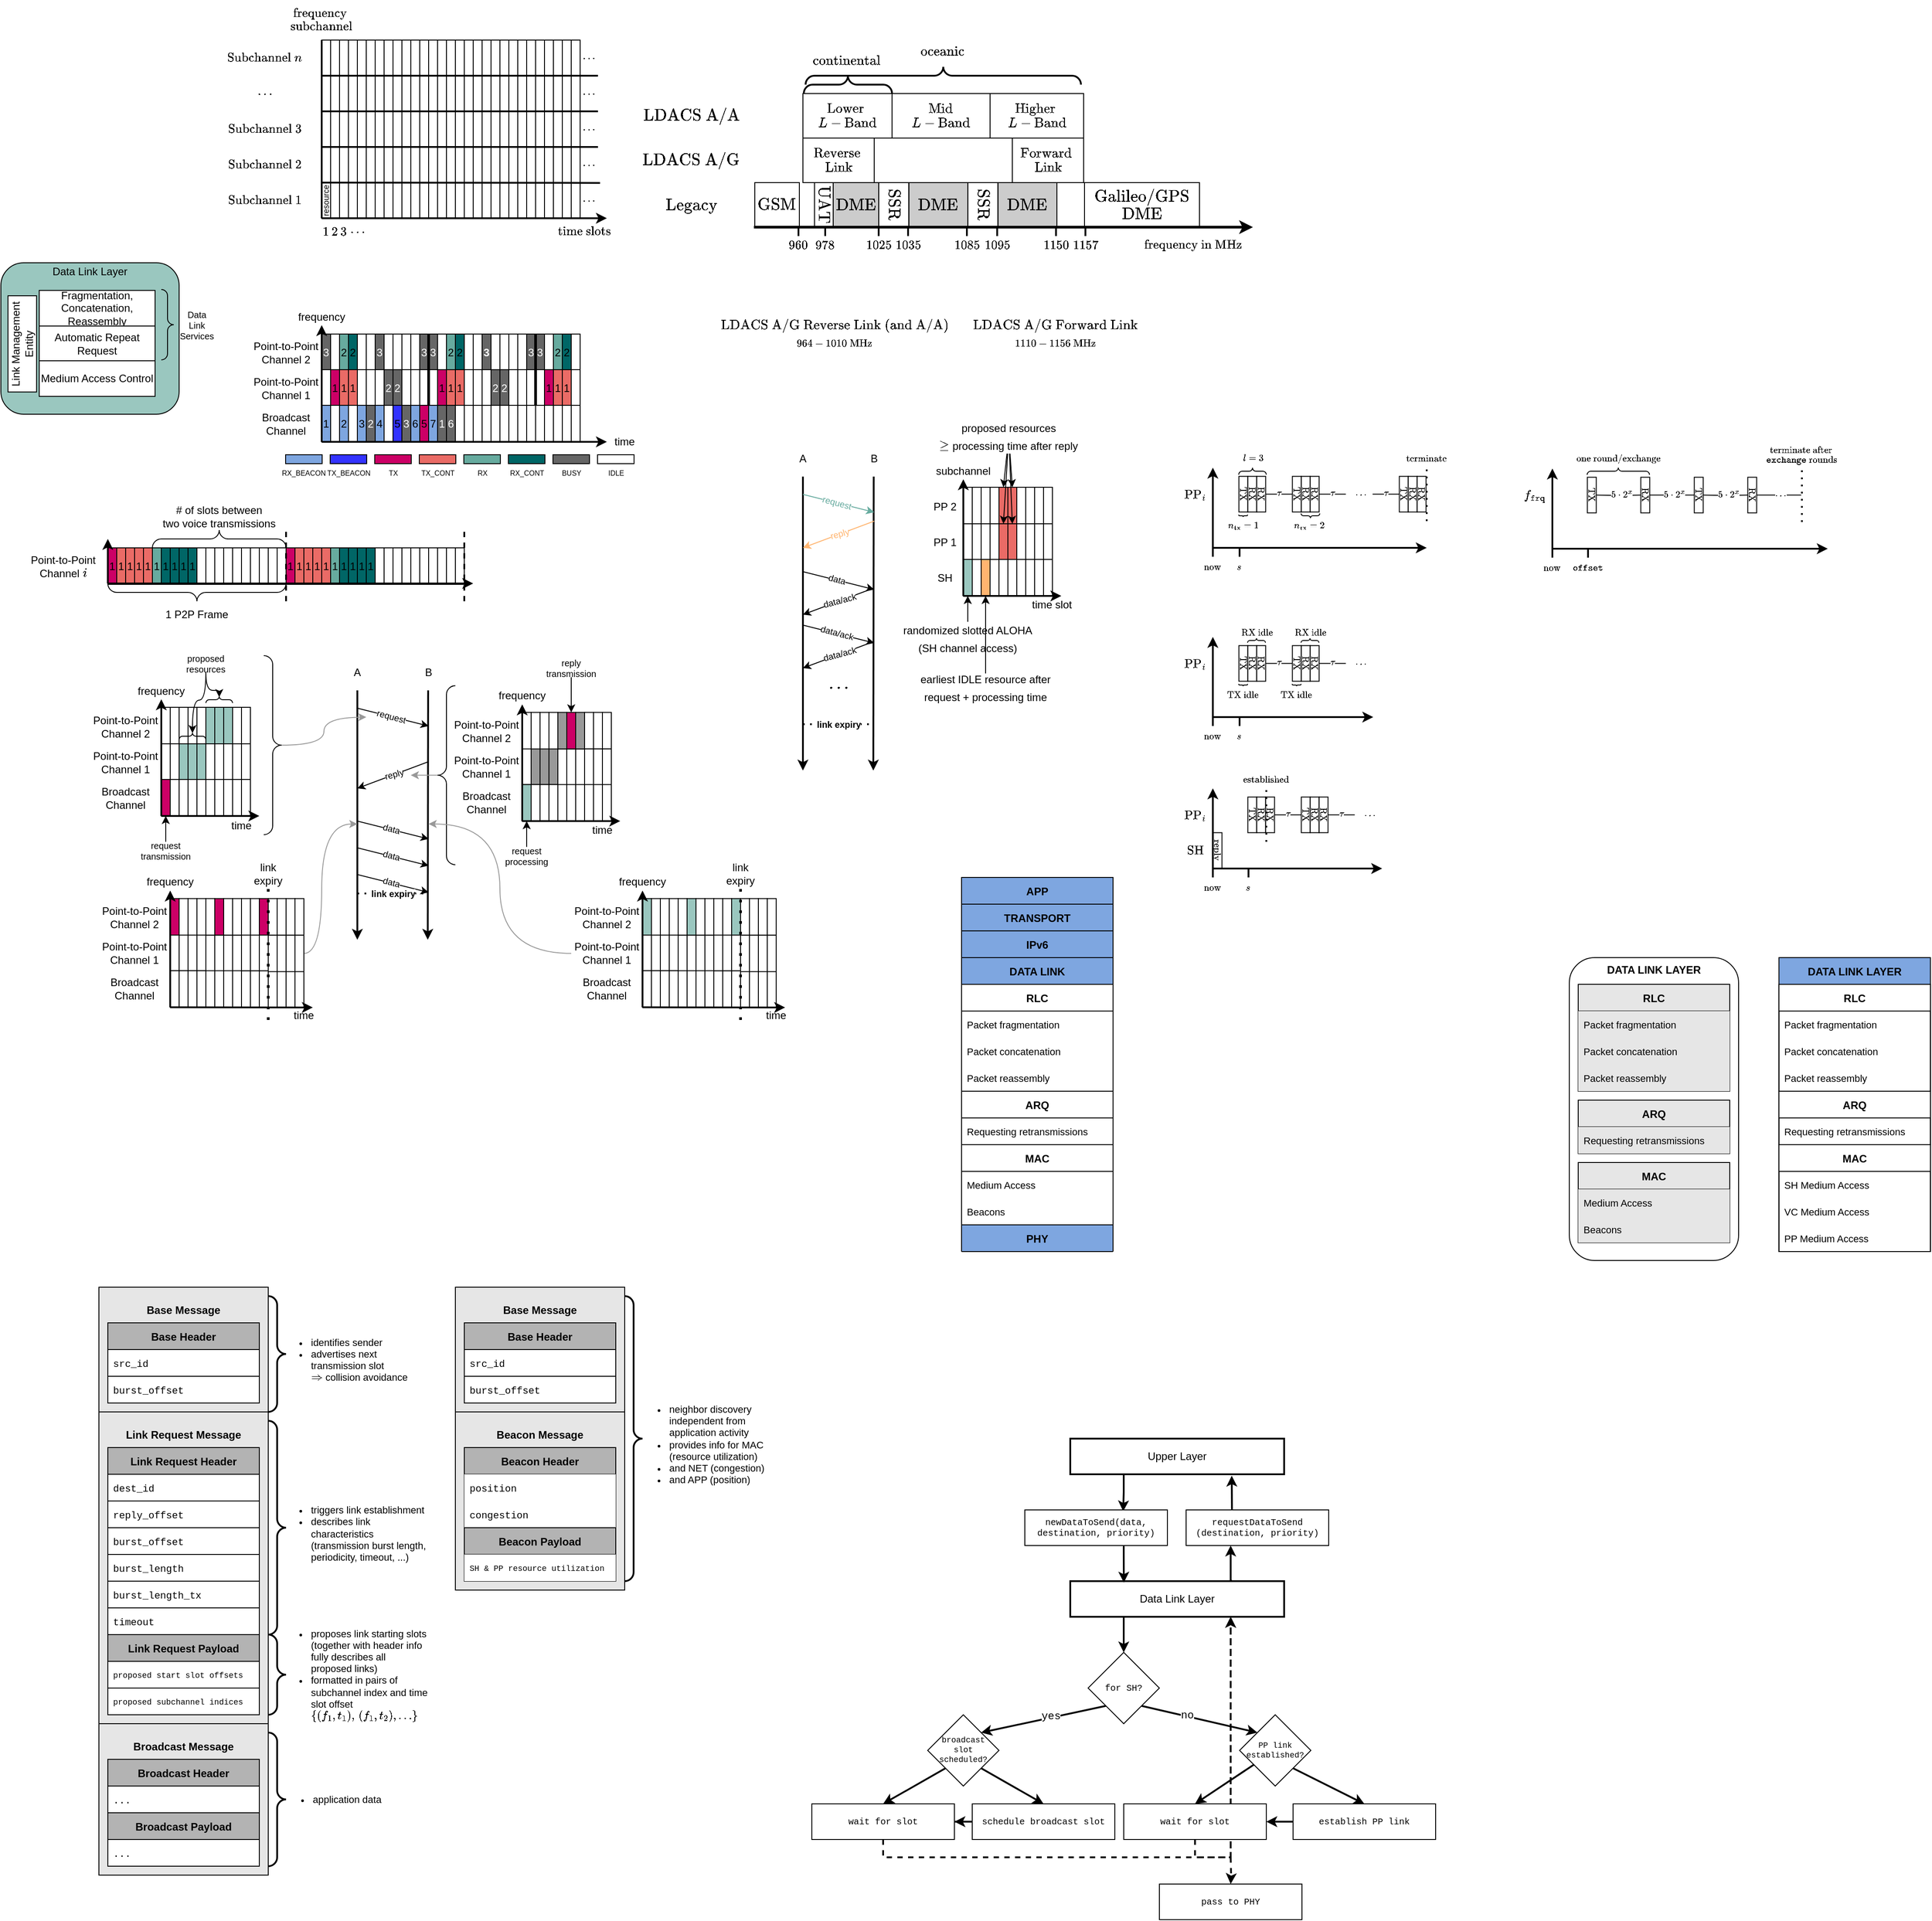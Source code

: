 <mxfile version="19.0.3" type="device"><diagram id="v5tf3caHYkkxMKbM6d0M" name="Page-1"><mxGraphModel dx="1422" dy="839" grid="1" gridSize="10" guides="1" tooltips="1" connect="1" arrows="1" fold="1" page="1" pageScale="1" pageWidth="850" pageHeight="1100" math="1" shadow="0"><root><mxCell id="0"/><mxCell id="1" parent="0"/><mxCell id="-XLPMiV1CLirf2Uez1M9-102" value="\(\text{reply}\)" style="rounded=0;whiteSpace=wrap;html=1;rotation=90;fillColor=#FFFFFF;fontStyle=0;fontSize=9;" parent="1" vertex="1"><mxGeometry x="1345.25" y="974.75" width="40" height="10" as="geometry"/></mxCell><mxCell id="hgPYBEC4wDV1MdmTwBzi-16" value="" style="rounded=0;whiteSpace=wrap;html=1;fillColor=#E6E6E6;" parent="1" vertex="1"><mxGeometry x="510" y="1610" width="190" height="200" as="geometry"/></mxCell><mxCell id="hgPYBEC4wDV1MdmTwBzi-10" value="" style="rounded=0;whiteSpace=wrap;html=1;fillColor=#E6E6E6;" parent="1" vertex="1"><mxGeometry x="510" y="1470" width="190" height="140" as="geometry"/></mxCell><mxCell id="hgPYBEC4wDV1MdmTwBzi-7" value="" style="rounded=0;whiteSpace=wrap;html=1;fillColor=#E6E6E6;" parent="1" vertex="1"><mxGeometry x="110" y="1960" width="190" height="170" as="geometry"/></mxCell><mxCell id="hgPYBEC4wDV1MdmTwBzi-2" value="" style="rounded=0;whiteSpace=wrap;html=1;fillColor=#E6E6E6;" parent="1" vertex="1"><mxGeometry x="110" y="1610" width="190" height="350" as="geometry"/></mxCell><mxCell id="hgPYBEC4wDV1MdmTwBzi-1" value="" style="rounded=0;whiteSpace=wrap;html=1;fillColor=#E6E6E6;" parent="1" vertex="1"><mxGeometry x="110" y="1470" width="190" height="140" as="geometry"/></mxCell><mxCell id="FqTlTyFpeVWx4ho5fzpZ-23" value="\(\text{Mid}\)&lt;br style=&quot;font-size: 13px&quot;&gt;\(L-\text{Band}\)" style="rounded=0;whiteSpace=wrap;html=1;align=center;fontSize=13;gradientDirection=east;fillColor=#FFFFFF;" parent="1" vertex="1"><mxGeometry x="1000" y="130" width="110" height="50" as="geometry"/></mxCell><mxCell id="klOfTvFjSXnVCdw8bZuI-92" style="edgeStyle=orthogonalEdgeStyle;rounded=0;orthogonalLoop=1;jettySize=auto;html=1;entryX=0.75;entryY=1;entryDx=0;entryDy=0;fontFamily=Courier New;fontSize=8;strokeWidth=2;dashed=1;" parent="1" source="klOfTvFjSXnVCdw8bZuI-86" target="klOfTvFjSXnVCdw8bZuI-65" edge="1"><mxGeometry relative="1" as="geometry"><Array as="points"><mxPoint x="1340" y="2110"/><mxPoint x="1380" y="2110"/></Array></mxGeometry></mxCell><mxCell id="-XOMCzUcIkU5GB9Ew64t-22" value="" style="rounded=0;whiteSpace=wrap;html=1;rotation=0;fontStyle=0;fillColor=#FFFFFF;" parent="1" vertex="1"><mxGeometry x="360" y="190" width="10" height="40" as="geometry"/></mxCell><mxCell id="-XOMCzUcIkU5GB9Ew64t-23" value="" style="rounded=0;whiteSpace=wrap;html=1;rotation=0;fontStyle=0;fillColor=#FFFFFF;" parent="1" vertex="1"><mxGeometry x="360" y="150" width="10" height="40" as="geometry"/></mxCell><mxCell id="-XOMCzUcIkU5GB9Ew64t-24" value="" style="rounded=0;whiteSpace=wrap;html=1;rotation=0;fontStyle=0;fillColor=#FFFFFF;" parent="1" vertex="1"><mxGeometry x="360" y="110" width="10" height="40" as="geometry"/></mxCell><mxCell id="-XOMCzUcIkU5GB9Ew64t-20" value="" style="rounded=0;whiteSpace=wrap;html=1;rotation=0;fontStyle=0;fillColor=#FFFFFF;" parent="1" vertex="1"><mxGeometry x="530" y="110" width="10" height="40" as="geometry"/></mxCell><mxCell id="-XOMCzUcIkU5GB9Ew64t-21" value="" style="rounded=0;whiteSpace=wrap;html=1;rotation=0;fontStyle=0;fillColor=#FFFFFF;" parent="1" vertex="1"><mxGeometry x="540" y="110" width="10" height="40" as="geometry"/></mxCell><mxCell id="-XOMCzUcIkU5GB9Ew64t-18" value="" style="rounded=0;whiteSpace=wrap;html=1;rotation=0;fontStyle=0;fillColor=#FFFFFF;" parent="1" vertex="1"><mxGeometry x="530" y="150" width="10" height="40" as="geometry"/></mxCell><mxCell id="-XOMCzUcIkU5GB9Ew64t-19" value="" style="rounded=0;whiteSpace=wrap;html=1;rotation=0;fontStyle=0;fillColor=#FFFFFF;" parent="1" vertex="1"><mxGeometry x="540" y="150" width="10" height="40" as="geometry"/></mxCell><mxCell id="-XOMCzUcIkU5GB9Ew64t-16" value="" style="rounded=0;whiteSpace=wrap;html=1;rotation=0;fontStyle=0;fillColor=#FFFFFF;" parent="1" vertex="1"><mxGeometry x="530" y="190" width="10" height="40" as="geometry"/></mxCell><mxCell id="-XOMCzUcIkU5GB9Ew64t-17" value="" style="rounded=0;whiteSpace=wrap;html=1;rotation=0;fontStyle=0;fillColor=#FFFFFF;" parent="1" vertex="1"><mxGeometry x="540" y="190" width="10" height="40" as="geometry"/></mxCell><mxCell id="-XOMCzUcIkU5GB9Ew64t-12" value="" style="rounded=0;whiteSpace=wrap;html=1;rotation=0;fontStyle=0;fillColor=#FFFFFF;" parent="1" vertex="1"><mxGeometry x="410" y="230" width="10" height="40" as="geometry"/></mxCell><mxCell id="-XOMCzUcIkU5GB9Ew64t-13" value="" style="rounded=0;whiteSpace=wrap;html=1;rotation=0;fontStyle=0;fillColor=#FFFFFF;" parent="1" vertex="1"><mxGeometry x="420" y="230" width="10" height="40" as="geometry"/></mxCell><mxCell id="-XOMCzUcIkU5GB9Ew64t-10" value="" style="rounded=0;whiteSpace=wrap;html=1;rotation=0;fontStyle=0;fillColor=#FFFFFF;" parent="1" vertex="1"><mxGeometry x="410" y="190" width="10" height="40" as="geometry"/></mxCell><mxCell id="-XOMCzUcIkU5GB9Ew64t-11" value="" style="rounded=0;whiteSpace=wrap;html=1;rotation=0;fontStyle=0;fillColor=#FFFFFF;" parent="1" vertex="1"><mxGeometry x="420" y="190" width="10" height="40" as="geometry"/></mxCell><mxCell id="-XOMCzUcIkU5GB9Ew64t-8" value="" style="rounded=0;whiteSpace=wrap;html=1;rotation=0;fontStyle=0;fillColor=#FFFFFF;" parent="1" vertex="1"><mxGeometry x="410" y="150" width="10" height="40" as="geometry"/></mxCell><mxCell id="-XOMCzUcIkU5GB9Ew64t-9" value="" style="rounded=0;whiteSpace=wrap;html=1;rotation=0;fontStyle=0;fillColor=#FFFFFF;" parent="1" vertex="1"><mxGeometry x="420" y="150" width="10" height="40" as="geometry"/></mxCell><mxCell id="-XOMCzUcIkU5GB9Ew64t-4" value="&lt;font style=&quot;font-size: 9px;&quot;&gt;resource&lt;/font&gt;" style="rounded=0;whiteSpace=wrap;html=1;rotation=-90;fontStyle=0;align=center;verticalAlign=middle;fontSize=9;fillColor=#FFFFFF;" parent="1" vertex="1"><mxGeometry x="345" y="245" width="40" height="10" as="geometry"/></mxCell><mxCell id="bHhkUaU7IrEeqqhHJqew-319" value="" style="rounded=0;whiteSpace=wrap;html=1;rotation=0;fillColor=#FFFFFF;fontStyle=0" parent="1" vertex="1"><mxGeometry x="270" y="819" width="10" height="41" as="geometry"/></mxCell><mxCell id="bHhkUaU7IrEeqqhHJqew-320" value="" style="rounded=0;whiteSpace=wrap;html=1;rotation=0;fillColor=#FFFFFF;fontStyle=0" parent="1" vertex="1"><mxGeometry x="270" y="860" width="10" height="41" as="geometry"/></mxCell><mxCell id="bHhkUaU7IrEeqqhHJqew-321" value="" style="rounded=0;whiteSpace=wrap;html=1;rotation=0;fillColor=#FFFFFF;fontStyle=0" parent="1" vertex="1"><mxGeometry x="270" y="900" width="10" height="41" as="geometry"/></mxCell><mxCell id="bHhkUaU7IrEeqqhHJqew-316" value="" style="rounded=0;whiteSpace=wrap;html=1;rotation=0;fillColor=#FFFFFF;fontStyle=0" parent="1" vertex="1"><mxGeometry x="675" y="824.75" width="10" height="41" as="geometry"/></mxCell><mxCell id="bHhkUaU7IrEeqqhHJqew-317" value="" style="rounded=0;whiteSpace=wrap;html=1;rotation=0;fillColor=#FFFFFF;fontStyle=0" parent="1" vertex="1"><mxGeometry x="675" y="865.75" width="10" height="41" as="geometry"/></mxCell><mxCell id="bHhkUaU7IrEeqqhHJqew-318" value="" style="rounded=0;whiteSpace=wrap;html=1;rotation=0;fillColor=#FFFFFF;fontStyle=0" parent="1" vertex="1"><mxGeometry x="675" y="905.75" width="10" height="41" as="geometry"/></mxCell><mxCell id="bHhkUaU7IrEeqqhHJqew-249" value="" style="rounded=0;whiteSpace=wrap;html=1;rotation=0;fontStyle=0;fillColor=#FFFFFF;" parent="1" vertex="1"><mxGeometry x="800" y="1114.75" width="10" height="41" as="geometry"/></mxCell><mxCell id="bHhkUaU7IrEeqqhHJqew-247" value="" style="rounded=0;whiteSpace=wrap;html=1;rotation=0;fontStyle=0;fillColor=#FFFFFF;" parent="1" vertex="1"><mxGeometry x="820" y="1114.75" width="10" height="41" as="geometry"/></mxCell><mxCell id="bHhkUaU7IrEeqqhHJqew-248" value="" style="rounded=0;whiteSpace=wrap;html=1;rotation=0;fontStyle=0;fillColor=#FFFFFF;" parent="1" vertex="1"><mxGeometry x="810" y="1114.75" width="10" height="41" as="geometry"/></mxCell><mxCell id="bHhkUaU7IrEeqqhHJqew-250" value="" style="rounded=0;whiteSpace=wrap;html=1;rotation=0;fillColor=#FFFFFF;fontStyle=0" parent="1" vertex="1"><mxGeometry x="830" y="1114.75" width="10" height="41" as="geometry"/></mxCell><mxCell id="bHhkUaU7IrEeqqhHJqew-251" value="" style="rounded=0;whiteSpace=wrap;html=1;rotation=0;fillColor=#FFFFFF;fontStyle=0" parent="1" vertex="1"><mxGeometry x="840" y="1114.75" width="10" height="41" as="geometry"/></mxCell><mxCell id="bHhkUaU7IrEeqqhHJqew-252" value="" style="rounded=0;whiteSpace=wrap;html=1;rotation=0;fillColor=#FFFFFF;fontStyle=0" parent="1" vertex="1"><mxGeometry x="850" y="1114.75" width="10" height="41" as="geometry"/></mxCell><mxCell id="bHhkUaU7IrEeqqhHJqew-253" value="" style="rounded=0;whiteSpace=wrap;html=1;rotation=0;fillColor=#FFFFFF;fontStyle=0" parent="1" vertex="1"><mxGeometry x="860" y="1114.75" width="10" height="41" as="geometry"/></mxCell><mxCell id="bHhkUaU7IrEeqqhHJqew-240" value="" style="rounded=0;whiteSpace=wrap;html=1;rotation=0;fontStyle=0;fillColor=#FFFFFF;" parent="1" vertex="1"><mxGeometry x="820" y="1073.75" width="10" height="41" as="geometry"/></mxCell><mxCell id="bHhkUaU7IrEeqqhHJqew-241" value="" style="rounded=0;whiteSpace=wrap;html=1;rotation=0;fontStyle=0;fillColor=#FFFFFF;" parent="1" vertex="1"><mxGeometry x="810" y="1073.75" width="10" height="41" as="geometry"/></mxCell><mxCell id="bHhkUaU7IrEeqqhHJqew-242" value="" style="rounded=0;whiteSpace=wrap;html=1;rotation=0;fontStyle=0;fillColor=#FFFFFF;" parent="1" vertex="1"><mxGeometry x="800" y="1073.75" width="10" height="41" as="geometry"/></mxCell><mxCell id="bHhkUaU7IrEeqqhHJqew-243" value="" style="rounded=0;whiteSpace=wrap;html=1;rotation=0;fillColor=#FFFFFF;fontStyle=0" parent="1" vertex="1"><mxGeometry x="830" y="1074.75" width="10" height="41" as="geometry"/></mxCell><mxCell id="bHhkUaU7IrEeqqhHJqew-244" value="" style="rounded=0;whiteSpace=wrap;html=1;rotation=0;fillColor=#FFFFFF;fontStyle=0" parent="1" vertex="1"><mxGeometry x="840" y="1074.75" width="10" height="41" as="geometry"/></mxCell><mxCell id="bHhkUaU7IrEeqqhHJqew-245" value="" style="rounded=0;whiteSpace=wrap;html=1;rotation=0;fillColor=#FFFFFF;fontStyle=0" parent="1" vertex="1"><mxGeometry x="850" y="1074.75" width="10" height="41" as="geometry"/></mxCell><mxCell id="bHhkUaU7IrEeqqhHJqew-246" value="" style="rounded=0;whiteSpace=wrap;html=1;rotation=0;fillColor=#FFFFFF;fontStyle=0" parent="1" vertex="1"><mxGeometry x="860" y="1074.75" width="10" height="41" as="geometry"/></mxCell><mxCell id="bHhkUaU7IrEeqqhHJqew-129" value="" style="rounded=0;whiteSpace=wrap;html=1;rotation=0;fillColor=#FFFFFF;fontStyle=0" parent="1" vertex="1"><mxGeometry x="260" y="819" width="10" height="41" as="geometry"/></mxCell><mxCell id="bHhkUaU7IrEeqqhHJqew-114" value="" style="rounded=0;whiteSpace=wrap;html=1;rotation=0;fontStyle=0;fillColor=#9AC7BF;" parent="1" vertex="1"><mxGeometry x="220" y="859" width="10" height="41" as="geometry"/></mxCell><mxCell id="bHhkUaU7IrEeqqhHJqew-113" value="" style="rounded=0;whiteSpace=wrap;html=1;rotation=0;fontStyle=0;fillColor=#9AC7BF;" parent="1" vertex="1"><mxGeometry x="210" y="859" width="10" height="41" as="geometry"/></mxCell><mxCell id="bHhkUaU7IrEeqqhHJqew-112" value="" style="rounded=0;whiteSpace=wrap;html=1;rotation=0;fontStyle=0;fillColor=#9AC7BF;" parent="1" vertex="1"><mxGeometry x="200" y="859" width="10" height="41" as="geometry"/></mxCell><mxCell id="bHhkUaU7IrEeqqhHJqew-127" value="" style="rounded=0;whiteSpace=wrap;html=1;rotation=0;fillColor=#FFFFFF;fontStyle=0" parent="1" vertex="1"><mxGeometry x="190" y="859" width="10" height="41" as="geometry"/></mxCell><mxCell id="bHhkUaU7IrEeqqhHJqew-128" value="" style="rounded=0;whiteSpace=wrap;html=1;rotation=0;fillColor=#FFFFFF;fontStyle=0" parent="1" vertex="1"><mxGeometry x="180" y="859" width="10" height="41" as="geometry"/></mxCell><mxCell id="bHhkUaU7IrEeqqhHJqew-126" value="" style="rounded=0;whiteSpace=wrap;html=1;rotation=0;fillColor=#FFFFFF;fontStyle=0" parent="1" vertex="1"><mxGeometry x="180" y="819" width="10" height="41" as="geometry"/></mxCell><mxCell id="bHhkUaU7IrEeqqhHJqew-122" value="" style="rounded=0;whiteSpace=wrap;html=1;rotation=0;fillColor=#FFFFFF;fontStyle=0" parent="1" vertex="1"><mxGeometry x="190" y="819" width="10" height="41" as="geometry"/></mxCell><mxCell id="bHhkUaU7IrEeqqhHJqew-123" value="" style="rounded=0;whiteSpace=wrap;html=1;rotation=0;fillColor=#FFFFFF;fontStyle=0" parent="1" vertex="1"><mxGeometry x="200" y="819" width="10" height="41" as="geometry"/></mxCell><mxCell id="bHhkUaU7IrEeqqhHJqew-124" value="" style="rounded=0;whiteSpace=wrap;html=1;rotation=0;fillColor=#FFFFFF;fontStyle=0" parent="1" vertex="1"><mxGeometry x="210" y="819" width="10" height="41" as="geometry"/></mxCell><mxCell id="bHhkUaU7IrEeqqhHJqew-125" value="" style="rounded=0;whiteSpace=wrap;html=1;rotation=0;fillColor=#FFFFFF;fontStyle=0" parent="1" vertex="1"><mxGeometry x="220" y="819" width="10" height="41" as="geometry"/></mxCell><mxCell id="bHhkUaU7IrEeqqhHJqew-118" value="" style="rounded=0;whiteSpace=wrap;html=1;rotation=0;fillColor=#FFFFFF;fontStyle=0" parent="1" vertex="1"><mxGeometry x="230" y="860" width="10" height="41" as="geometry"/></mxCell><mxCell id="bHhkUaU7IrEeqqhHJqew-119" value="" style="rounded=0;whiteSpace=wrap;html=1;rotation=0;fillColor=#FFFFFF;fontStyle=0" parent="1" vertex="1"><mxGeometry x="240" y="860" width="10" height="41" as="geometry"/></mxCell><mxCell id="bHhkUaU7IrEeqqhHJqew-120" value="" style="rounded=0;whiteSpace=wrap;html=1;rotation=0;fillColor=#FFFFFF;fontStyle=0" parent="1" vertex="1"><mxGeometry x="250" y="860" width="10" height="41" as="geometry"/></mxCell><mxCell id="bHhkUaU7IrEeqqhHJqew-121" value="" style="rounded=0;whiteSpace=wrap;html=1;rotation=0;fillColor=#FFFFFF;fontStyle=0" parent="1" vertex="1"><mxGeometry x="260" y="860" width="10" height="41" as="geometry"/></mxCell><mxCell id="bHhkUaU7IrEeqqhHJqew-103" value="" style="rounded=0;whiteSpace=wrap;html=1;rotation=0;fillColor=#FFFFFF;fontStyle=1" parent="1" vertex="1"><mxGeometry x="200" y="900" width="10" height="41" as="geometry"/></mxCell><mxCell id="bHhkUaU7IrEeqqhHJqew-104" value="" style="rounded=0;whiteSpace=wrap;html=1;rotation=0;fillColor=#FFFFFF;fontStyle=1" parent="1" vertex="1"><mxGeometry x="210" y="900" width="10" height="41" as="geometry"/></mxCell><mxCell id="bHhkUaU7IrEeqqhHJqew-105" value="" style="rounded=0;whiteSpace=wrap;html=1;rotation=0;fontStyle=0;fillColor=#CC0066;" parent="1" vertex="1"><mxGeometry x="180" y="900" width="10" height="41" as="geometry"/></mxCell><mxCell id="bHhkUaU7IrEeqqhHJqew-106" value="" style="rounded=0;whiteSpace=wrap;html=1;rotation=0;fillColor=#FFFFFF;fontStyle=0" parent="1" vertex="1"><mxGeometry x="190" y="900" width="10" height="41" as="geometry"/></mxCell><mxCell id="bHhkUaU7IrEeqqhHJqew-107" value="" style="rounded=0;whiteSpace=wrap;html=1;rotation=0;fillColor=#FFFFFF;fontStyle=0" parent="1" vertex="1"><mxGeometry x="220" y="900" width="10" height="41" as="geometry"/></mxCell><mxCell id="bHhkUaU7IrEeqqhHJqew-108" value="" style="rounded=0;whiteSpace=wrap;html=1;rotation=0;fillColor=#FFFFFF;fontStyle=0" parent="1" vertex="1"><mxGeometry x="230" y="900" width="10" height="41" as="geometry"/></mxCell><mxCell id="bHhkUaU7IrEeqqhHJqew-109" value="" style="rounded=0;whiteSpace=wrap;html=1;rotation=0;fillColor=#FFFFFF;fontStyle=0" parent="1" vertex="1"><mxGeometry x="240" y="900" width="10" height="41" as="geometry"/></mxCell><mxCell id="bHhkUaU7IrEeqqhHJqew-110" value="" style="rounded=0;whiteSpace=wrap;html=1;rotation=0;fillColor=#FFFFFF;fontStyle=0" parent="1" vertex="1"><mxGeometry x="250" y="900" width="10" height="41" as="geometry"/></mxCell><mxCell id="bHhkUaU7IrEeqqhHJqew-111" value="" style="rounded=0;whiteSpace=wrap;html=1;rotation=0;fillColor=#FFFFFF;fontStyle=0" parent="1" vertex="1"><mxGeometry x="260" y="900" width="10" height="41" as="geometry"/></mxCell><mxCell id="Kfzl93icbcgZBZdKKgBC-27" value="" style="rounded=0;whiteSpace=wrap;html=1;rotation=0;fillColor=#FFFFFF;fontStyle=1" parent="1" vertex="1"><mxGeometry x="440" y="640" width="10" height="41" as="geometry"/></mxCell><mxCell id="Kfzl93icbcgZBZdKKgBC-28" value="" style="rounded=0;whiteSpace=wrap;html=1;rotation=0;fillColor=#FFFFFF;fontStyle=1" parent="1" vertex="1"><mxGeometry x="450" y="640" width="10" height="41" as="geometry"/></mxCell><mxCell id="Kfzl93icbcgZBZdKKgBC-29" value="" style="rounded=0;whiteSpace=wrap;html=1;rotation=0;fillColor=#FFFFFF;fontStyle=0" parent="1" vertex="1"><mxGeometry x="420" y="640" width="10" height="41" as="geometry"/></mxCell><mxCell id="Kfzl93icbcgZBZdKKgBC-30" value="" style="rounded=0;whiteSpace=wrap;html=1;rotation=0;fillColor=#FFFFFF;fontStyle=0" parent="1" vertex="1"><mxGeometry x="430" y="640" width="10" height="41" as="geometry"/></mxCell><mxCell id="Kfzl93icbcgZBZdKKgBC-31" value="" style="rounded=0;whiteSpace=wrap;html=1;rotation=0;fillColor=#FFFFFF;fontStyle=0" parent="1" vertex="1"><mxGeometry x="460" y="640" width="10" height="41" as="geometry"/></mxCell><mxCell id="Kfzl93icbcgZBZdKKgBC-32" value="" style="rounded=0;whiteSpace=wrap;html=1;rotation=0;fillColor=#FFFFFF;fontStyle=0" parent="1" vertex="1"><mxGeometry x="470" y="640" width="10" height="41" as="geometry"/></mxCell><mxCell id="Kfzl93icbcgZBZdKKgBC-33" value="" style="rounded=0;whiteSpace=wrap;html=1;rotation=0;fillColor=#FFFFFF;fontStyle=0" parent="1" vertex="1"><mxGeometry x="480" y="640" width="10" height="41" as="geometry"/></mxCell><mxCell id="Kfzl93icbcgZBZdKKgBC-34" value="" style="rounded=0;whiteSpace=wrap;html=1;rotation=0;fillColor=#FFFFFF;fontStyle=0" parent="1" vertex="1"><mxGeometry x="490" y="640" width="10" height="41" as="geometry"/></mxCell><mxCell id="Kfzl93icbcgZBZdKKgBC-35" value="" style="rounded=0;whiteSpace=wrap;html=1;rotation=0;fillColor=#FFFFFF;fontStyle=0" parent="1" vertex="1"><mxGeometry x="500" y="640" width="10" height="41" as="geometry"/></mxCell><mxCell id="Kfzl93icbcgZBZdKKgBC-36" value="" style="rounded=0;whiteSpace=wrap;html=1;rotation=0;fillColor=#FFFFFF;fontStyle=0" parent="1" vertex="1"><mxGeometry x="510" y="640" width="10" height="41" as="geometry"/></mxCell><mxCell id="Kfzl93icbcgZBZdKKgBC-37" value="1" style="rounded=0;whiteSpace=wrap;html=1;rotation=0;fontStyle=0;fillColor=#006666;" parent="1" vertex="1"><mxGeometry x="410" y="640" width="10" height="41" as="geometry"/></mxCell><mxCell id="Kfzl93icbcgZBZdKKgBC-38" value="1" style="rounded=0;whiteSpace=wrap;html=1;rotation=0;fontStyle=0;fillColor=#006666;" parent="1" vertex="1"><mxGeometry x="400" y="640" width="10" height="41" as="geometry"/></mxCell><mxCell id="Kfzl93icbcgZBZdKKgBC-39" value="1" style="rounded=0;whiteSpace=wrap;html=1;rotation=0;fontStyle=0;fillColor=#006666;" parent="1" vertex="1"><mxGeometry x="390" y="640" width="10" height="41" as="geometry"/></mxCell><mxCell id="Kfzl93icbcgZBZdKKgBC-40" value="1" style="rounded=0;whiteSpace=wrap;html=1;rotation=0;fontStyle=0;fillColor=#67AB9F;" parent="1" vertex="1"><mxGeometry x="370" y="640" width="10" height="41" as="geometry"/></mxCell><mxCell id="Kfzl93icbcgZBZdKKgBC-41" value="1" style="rounded=0;whiteSpace=wrap;html=1;rotation=0;fontStyle=0;fillColor=#006666;" parent="1" vertex="1"><mxGeometry x="380" y="640" width="10" height="41" as="geometry"/></mxCell><mxCell id="Kfzl93icbcgZBZdKKgBC-42" value="1" style="rounded=0;whiteSpace=wrap;html=1;rotation=0;fontStyle=0;fillColor=#CC0066;" parent="1" vertex="1"><mxGeometry x="320" y="640" width="10" height="41" as="geometry"/></mxCell><mxCell id="Kfzl93icbcgZBZdKKgBC-43" value="1" style="rounded=0;whiteSpace=wrap;html=1;rotation=0;fontStyle=0;fillColor=#EA6B66;" parent="1" vertex="1"><mxGeometry x="330" y="640" width="10" height="41" as="geometry"/></mxCell><mxCell id="Kfzl93icbcgZBZdKKgBC-44" value="1" style="rounded=0;whiteSpace=wrap;html=1;rotation=0;fontStyle=0;fillColor=#EA6B66;" parent="1" vertex="1"><mxGeometry x="340" y="640" width="10" height="41" as="geometry"/></mxCell><mxCell id="Kfzl93icbcgZBZdKKgBC-45" value="1" style="rounded=0;whiteSpace=wrap;html=1;rotation=0;fontStyle=0;fillColor=#EA6B66;" parent="1" vertex="1"><mxGeometry x="350" y="640" width="10" height="41" as="geometry"/></mxCell><mxCell id="Kfzl93icbcgZBZdKKgBC-46" value="1" style="rounded=0;whiteSpace=wrap;html=1;rotation=0;fontStyle=0;fillColor=#EA6B66;" parent="1" vertex="1"><mxGeometry x="360" y="640" width="10" height="41" as="geometry"/></mxCell><mxCell id="Kfzl93icbcgZBZdKKgBC-17" value="" style="rounded=0;whiteSpace=wrap;html=1;rotation=0;fillColor=#FFFFFF;fontStyle=1" parent="1" vertex="1"><mxGeometry x="240" y="640" width="10" height="41" as="geometry"/></mxCell><mxCell id="Kfzl93icbcgZBZdKKgBC-18" value="" style="rounded=0;whiteSpace=wrap;html=1;rotation=0;fillColor=#FFFFFF;fontStyle=1" parent="1" vertex="1"><mxGeometry x="250" y="640" width="10" height="41" as="geometry"/></mxCell><mxCell id="Kfzl93icbcgZBZdKKgBC-19" value="" style="rounded=0;whiteSpace=wrap;html=1;rotation=0;fillColor=#FFFFFF;fontStyle=0" parent="1" vertex="1"><mxGeometry x="220" y="640" width="10" height="41" as="geometry"/></mxCell><mxCell id="Kfzl93icbcgZBZdKKgBC-20" value="" style="rounded=0;whiteSpace=wrap;html=1;rotation=0;fillColor=#FFFFFF;fontStyle=0" parent="1" vertex="1"><mxGeometry x="230" y="640" width="10" height="41" as="geometry"/></mxCell><mxCell id="Kfzl93icbcgZBZdKKgBC-21" value="" style="rounded=0;whiteSpace=wrap;html=1;rotation=0;fillColor=#FFFFFF;fontStyle=0" parent="1" vertex="1"><mxGeometry x="260" y="640" width="10" height="41" as="geometry"/></mxCell><mxCell id="Kfzl93icbcgZBZdKKgBC-22" value="" style="rounded=0;whiteSpace=wrap;html=1;rotation=0;fillColor=#FFFFFF;fontStyle=0" parent="1" vertex="1"><mxGeometry x="270" y="640" width="10" height="41" as="geometry"/></mxCell><mxCell id="Kfzl93icbcgZBZdKKgBC-23" value="" style="rounded=0;whiteSpace=wrap;html=1;rotation=0;fillColor=#FFFFFF;fontStyle=0" parent="1" vertex="1"><mxGeometry x="280" y="640" width="10" height="41" as="geometry"/></mxCell><mxCell id="Kfzl93icbcgZBZdKKgBC-24" value="" style="rounded=0;whiteSpace=wrap;html=1;rotation=0;fillColor=#FFFFFF;fontStyle=0" parent="1" vertex="1"><mxGeometry x="290" y="640" width="10" height="41" as="geometry"/></mxCell><mxCell id="Kfzl93icbcgZBZdKKgBC-25" value="" style="rounded=0;whiteSpace=wrap;html=1;rotation=0;fillColor=#FFFFFF;fontStyle=0" parent="1" vertex="1"><mxGeometry x="300" y="640" width="10" height="41" as="geometry"/></mxCell><mxCell id="Kfzl93icbcgZBZdKKgBC-26" value="" style="rounded=0;whiteSpace=wrap;html=1;rotation=0;fillColor=#FFFFFF;fontStyle=0" parent="1" vertex="1"><mxGeometry x="310" y="640" width="10" height="41" as="geometry"/></mxCell><mxCell id="Kfzl93icbcgZBZdKKgBC-16" value="1" style="rounded=0;whiteSpace=wrap;html=1;rotation=0;fontStyle=0;fillColor=#006666;" parent="1" vertex="1"><mxGeometry x="210" y="640" width="10" height="41" as="geometry"/></mxCell><mxCell id="Kfzl93icbcgZBZdKKgBC-15" value="1" style="rounded=0;whiteSpace=wrap;html=1;rotation=0;fontStyle=0;fillColor=#006666;" parent="1" vertex="1"><mxGeometry x="200" y="640" width="10" height="41" as="geometry"/></mxCell><mxCell id="Kfzl93icbcgZBZdKKgBC-14" value="1" style="rounded=0;whiteSpace=wrap;html=1;rotation=0;fontStyle=0;fillColor=#006666;" parent="1" vertex="1"><mxGeometry x="190" y="640" width="10" height="41" as="geometry"/></mxCell><mxCell id="Kfzl93icbcgZBZdKKgBC-12" value="1" style="rounded=0;whiteSpace=wrap;html=1;rotation=0;fontStyle=0;fillColor=#67AB9F;" parent="1" vertex="1"><mxGeometry x="170" y="640" width="10" height="41" as="geometry"/></mxCell><mxCell id="Kfzl93icbcgZBZdKKgBC-13" value="1" style="rounded=0;whiteSpace=wrap;html=1;rotation=0;fontStyle=0;fillColor=#006666;" parent="1" vertex="1"><mxGeometry x="180" y="640" width="10" height="41" as="geometry"/></mxCell><mxCell id="Kfzl93icbcgZBZdKKgBC-6" value="1" style="rounded=0;whiteSpace=wrap;html=1;rotation=0;fontStyle=0;fillColor=#CC0066;" parent="1" vertex="1"><mxGeometry x="120" y="640" width="10" height="41" as="geometry"/></mxCell><mxCell id="Kfzl93icbcgZBZdKKgBC-1" value="" style="endArrow=classic;html=1;strokeWidth=2;" parent="1" edge="1"><mxGeometry width="50" height="50" relative="1" as="geometry"><mxPoint x="120" y="680" as="sourcePoint"/><mxPoint x="120" y="630" as="targetPoint"/></mxGeometry></mxCell><mxCell id="Kfzl93icbcgZBZdKKgBC-8" value="1" style="rounded=0;whiteSpace=wrap;html=1;rotation=0;fontStyle=0;fillColor=#EA6B66;" parent="1" vertex="1"><mxGeometry x="130" y="640" width="10" height="41" as="geometry"/></mxCell><mxCell id="Kfzl93icbcgZBZdKKgBC-9" value="1" style="rounded=0;whiteSpace=wrap;html=1;rotation=0;fontStyle=0;fillColor=#EA6B66;" parent="1" vertex="1"><mxGeometry x="140" y="640" width="10" height="41" as="geometry"/></mxCell><mxCell id="Kfzl93icbcgZBZdKKgBC-10" value="1" style="rounded=0;whiteSpace=wrap;html=1;rotation=0;fontStyle=0;fillColor=#EA6B66;" parent="1" vertex="1"><mxGeometry x="150" y="640" width="10" height="41" as="geometry"/></mxCell><mxCell id="Kfzl93icbcgZBZdKKgBC-11" value="1" style="rounded=0;whiteSpace=wrap;html=1;rotation=0;fontStyle=0;fillColor=#EA6B66;" parent="1" vertex="1"><mxGeometry x="160" y="640" width="10" height="41" as="geometry"/></mxCell><mxCell id="ZXGx0foIvButXPyQs7Th-11" value="" style="rounded=1;whiteSpace=wrap;html=1;fillColor=#9AC7BF;" parent="1" vertex="1"><mxGeometry y="320" width="200" height="170" as="geometry"/></mxCell><mxCell id="UKUeDiIvq2pcdz9eGMCC-286" value="" style="rounded=0;whiteSpace=wrap;html=1;rotation=0;fillColor=#FFFFFF;fontStyle=1" parent="1" vertex="1"><mxGeometry x="530" y="400" width="10" height="41" as="geometry"/></mxCell><mxCell id="UKUeDiIvq2pcdz9eGMCC-287" value="3" style="rounded=0;whiteSpace=wrap;html=1;rotation=0;fontStyle=1;fillColor=#666666;fontColor=#FFFFFF;" parent="1" vertex="1"><mxGeometry x="540" y="400" width="10" height="41" as="geometry"/></mxCell><mxCell id="UKUeDiIvq2pcdz9eGMCC-288" value="" style="rounded=0;whiteSpace=wrap;html=1;rotation=0;fillColor=#FFFFFF;fontStyle=0" parent="1" vertex="1"><mxGeometry x="410" y="400" width="10" height="41" as="geometry"/></mxCell><mxCell id="UKUeDiIvq2pcdz9eGMCC-289" value="3" style="rounded=0;whiteSpace=wrap;html=1;rotation=0;fontStyle=0;fillColor=#666666;fontColor=#FFFFFF;" parent="1" vertex="1"><mxGeometry x="420" y="400" width="10" height="41" as="geometry"/></mxCell><mxCell id="UKUeDiIvq2pcdz9eGMCC-290" value="3" style="rounded=0;whiteSpace=wrap;html=1;rotation=0;fontStyle=0;fillColor=#666666;fontColor=#FFFFFF;" parent="1" vertex="1"><mxGeometry x="360" y="400" width="10" height="41" as="geometry"/></mxCell><mxCell id="UKUeDiIvq2pcdz9eGMCC-291" value="" style="rounded=0;whiteSpace=wrap;html=1;rotation=0;fillColor=#FFFFFF;fontStyle=0" parent="1" vertex="1"><mxGeometry x="370" y="400" width="10" height="41" as="geometry"/></mxCell><mxCell id="UKUeDiIvq2pcdz9eGMCC-292" value="2" style="rounded=0;whiteSpace=wrap;html=1;rotation=0;fontStyle=0;fillColor=#67AB9F;" parent="1" vertex="1"><mxGeometry x="380" y="400" width="10" height="41" as="geometry"/></mxCell><mxCell id="UKUeDiIvq2pcdz9eGMCC-293" value="2" style="rounded=0;whiteSpace=wrap;html=1;rotation=0;fontStyle=0;fillColor=#006666;" parent="1" vertex="1"><mxGeometry x="390" y="400" width="10" height="41" as="geometry"/></mxCell><mxCell id="UKUeDiIvq2pcdz9eGMCC-294" value="" style="rounded=0;whiteSpace=wrap;html=1;rotation=0;fillColor=#FFFFFF;fontStyle=0" parent="1" vertex="1"><mxGeometry x="400" y="400" width="10" height="41" as="geometry"/></mxCell><mxCell id="UKUeDiIvq2pcdz9eGMCC-295" value="" style="rounded=0;whiteSpace=wrap;html=1;rotation=0;fillColor=#FFFFFF;fontStyle=0" parent="1" vertex="1"><mxGeometry x="430" y="400" width="10" height="41" as="geometry"/></mxCell><mxCell id="UKUeDiIvq2pcdz9eGMCC-296" value="" style="rounded=0;whiteSpace=wrap;html=1;rotation=0;fillColor=#FFFFFF;fontStyle=0" parent="1" vertex="1"><mxGeometry x="440" y="400" width="10" height="41" as="geometry"/></mxCell><mxCell id="UKUeDiIvq2pcdz9eGMCC-297" value="" style="rounded=0;whiteSpace=wrap;html=1;rotation=0;fillColor=#FFFFFF;fontStyle=0" parent="1" vertex="1"><mxGeometry x="450" y="400" width="10" height="41" as="geometry"/></mxCell><mxCell id="UKUeDiIvq2pcdz9eGMCC-298" value="" style="rounded=0;whiteSpace=wrap;html=1;rotation=0;fillColor=#FFFFFF;fontStyle=0" parent="1" vertex="1"><mxGeometry x="460" y="400" width="10" height="41" as="geometry"/></mxCell><mxCell id="UKUeDiIvq2pcdz9eGMCC-299" value="3" style="rounded=0;whiteSpace=wrap;html=1;rotation=0;fontStyle=0;fillColor=#666666;fontColor=#FFFFFF;" parent="1" vertex="1"><mxGeometry x="470" y="400" width="10" height="41" as="geometry"/></mxCell><mxCell id="UKUeDiIvq2pcdz9eGMCC-300" value="3" style="rounded=0;whiteSpace=wrap;html=1;rotation=0;fontStyle=0;fillColor=#666666;fontColor=#FFFFFF;" parent="1" vertex="1"><mxGeometry x="480" y="400" width="10" height="41" as="geometry"/></mxCell><mxCell id="UKUeDiIvq2pcdz9eGMCC-301" value="" style="rounded=0;whiteSpace=wrap;html=1;rotation=0;fillColor=#FFFFFF;fontStyle=0" parent="1" vertex="1"><mxGeometry x="490" y="400" width="10" height="41" as="geometry"/></mxCell><mxCell id="UKUeDiIvq2pcdz9eGMCC-302" value="2" style="rounded=0;whiteSpace=wrap;html=1;rotation=0;fontStyle=0;fillColor=#67AB9F;" parent="1" vertex="1"><mxGeometry x="500" y="400" width="10" height="41" as="geometry"/></mxCell><mxCell id="UKUeDiIvq2pcdz9eGMCC-303" value="2" style="rounded=0;whiteSpace=wrap;html=1;rotation=0;fontStyle=0;fillColor=#006666;" parent="1" vertex="1"><mxGeometry x="510" y="400" width="10" height="41" as="geometry"/></mxCell><mxCell id="UKUeDiIvq2pcdz9eGMCC-304" value="" style="rounded=0;whiteSpace=wrap;html=1;rotation=0;fillColor=#FFFFFF;fontStyle=0" parent="1" vertex="1"><mxGeometry x="520" y="400" width="10" height="41" as="geometry"/></mxCell><mxCell id="UKUeDiIvq2pcdz9eGMCC-305" value="" style="rounded=0;whiteSpace=wrap;html=1;rotation=0;fillColor=#FFFFFF;fontStyle=0" parent="1" vertex="1"><mxGeometry x="550" y="400" width="10" height="41" as="geometry"/></mxCell><mxCell id="UKUeDiIvq2pcdz9eGMCC-306" value="" style="rounded=0;whiteSpace=wrap;html=1;rotation=0;fillColor=#FFFFFF;fontStyle=0" parent="1" vertex="1"><mxGeometry x="560" y="400" width="10" height="41" as="geometry"/></mxCell><mxCell id="UKUeDiIvq2pcdz9eGMCC-307" value="" style="rounded=0;whiteSpace=wrap;html=1;rotation=0;fillColor=#FFFFFF;fontStyle=0" parent="1" vertex="1"><mxGeometry x="570" y="400" width="10" height="41" as="geometry"/></mxCell><mxCell id="UKUeDiIvq2pcdz9eGMCC-308" value="" style="rounded=0;whiteSpace=wrap;html=1;rotation=0;fillColor=#FFFFFF;fontStyle=0" parent="1" vertex="1"><mxGeometry x="580" y="400" width="10" height="41" as="geometry"/></mxCell><mxCell id="UKUeDiIvq2pcdz9eGMCC-309" value="3" style="rounded=0;whiteSpace=wrap;html=1;rotation=0;fontStyle=0;fillColor=#666666;fontColor=#FFFFFF;" parent="1" vertex="1"><mxGeometry x="590" y="400" width="10" height="41" as="geometry"/></mxCell><mxCell id="UKUeDiIvq2pcdz9eGMCC-310" value="3" style="rounded=0;whiteSpace=wrap;html=1;rotation=0;fontStyle=0;fillColor=#666666;fontColor=#FFFFFF;" parent="1" vertex="1"><mxGeometry x="600" y="400" width="10" height="41" as="geometry"/></mxCell><mxCell id="UKUeDiIvq2pcdz9eGMCC-311" value="" style="rounded=0;whiteSpace=wrap;html=1;rotation=0;fillColor=#FFFFFF;fontStyle=0" parent="1" vertex="1"><mxGeometry x="610" y="400" width="10" height="41" as="geometry"/></mxCell><mxCell id="UKUeDiIvq2pcdz9eGMCC-312" value="2" style="rounded=0;whiteSpace=wrap;html=1;rotation=0;fontStyle=0;fillColor=#67AB9F;" parent="1" vertex="1"><mxGeometry x="620" y="400" width="10" height="41" as="geometry"/></mxCell><mxCell id="UKUeDiIvq2pcdz9eGMCC-313" value="2" style="rounded=0;whiteSpace=wrap;html=1;rotation=0;fontStyle=0;fillColor=#006666;" parent="1" vertex="1"><mxGeometry x="630" y="400" width="10" height="41" as="geometry"/></mxCell><mxCell id="UKUeDiIvq2pcdz9eGMCC-314" value="" style="rounded=0;whiteSpace=wrap;html=1;rotation=0;fillColor=#FFFFFF;fontStyle=0" parent="1" vertex="1"><mxGeometry x="640" y="400" width="10" height="41" as="geometry"/></mxCell><mxCell id="UKUeDiIvq2pcdz9eGMCC-257" value="" style="rounded=0;whiteSpace=wrap;html=1;rotation=0;fillColor=#FFFFFF;fontStyle=1" parent="1" vertex="1"><mxGeometry x="530" y="440" width="10" height="41" as="geometry"/></mxCell><mxCell id="UKUeDiIvq2pcdz9eGMCC-258" value="" style="rounded=0;whiteSpace=wrap;html=1;rotation=0;fillColor=#FFFFFF;fontStyle=1" parent="1" vertex="1"><mxGeometry x="540" y="440" width="10" height="41" as="geometry"/></mxCell><mxCell id="UKUeDiIvq2pcdz9eGMCC-259" value="" style="rounded=0;whiteSpace=wrap;html=1;rotation=0;fillColor=#FFFFFF;fontStyle=0" parent="1" vertex="1"><mxGeometry x="410" y="440" width="10" height="41" as="geometry"/></mxCell><mxCell id="UKUeDiIvq2pcdz9eGMCC-260" value="" style="rounded=0;whiteSpace=wrap;html=1;rotation=0;fillColor=#FFFFFF;fontStyle=0" parent="1" vertex="1"><mxGeometry x="420" y="440" width="10" height="41" as="geometry"/></mxCell><mxCell id="UKUeDiIvq2pcdz9eGMCC-261" value="" style="rounded=0;whiteSpace=wrap;html=1;rotation=0;fillColor=#FFFFFF;fontStyle=0" parent="1" vertex="1"><mxGeometry x="360" y="440" width="10" height="41" as="geometry"/></mxCell><mxCell id="UKUeDiIvq2pcdz9eGMCC-262" value="1" style="rounded=0;whiteSpace=wrap;html=1;rotation=0;fontStyle=0;fillColor=#CC0066;" parent="1" vertex="1"><mxGeometry x="370" y="440" width="10" height="41" as="geometry"/></mxCell><mxCell id="UKUeDiIvq2pcdz9eGMCC-263" value="1" style="rounded=0;whiteSpace=wrap;html=1;rotation=0;fontStyle=0;fillColor=#EA6B66;" parent="1" vertex="1"><mxGeometry x="380" y="440" width="10" height="41" as="geometry"/></mxCell><mxCell id="UKUeDiIvq2pcdz9eGMCC-264" value="1" style="rounded=0;whiteSpace=wrap;html=1;rotation=0;fontStyle=0;fillColor=#EA6B66;" parent="1" vertex="1"><mxGeometry x="390" y="440" width="10" height="41" as="geometry"/></mxCell><mxCell id="UKUeDiIvq2pcdz9eGMCC-265" value="" style="rounded=0;whiteSpace=wrap;html=1;rotation=0;fillColor=#FFFFFF;fontStyle=0" parent="1" vertex="1"><mxGeometry x="400" y="440" width="10" height="41" as="geometry"/></mxCell><mxCell id="UKUeDiIvq2pcdz9eGMCC-266" value="2" style="rounded=0;whiteSpace=wrap;html=1;rotation=0;fontStyle=0;fillColor=#666666;fontColor=#FFFFFF;" parent="1" vertex="1"><mxGeometry x="430" y="440" width="10" height="41" as="geometry"/></mxCell><mxCell id="UKUeDiIvq2pcdz9eGMCC-267" value="2" style="rounded=0;whiteSpace=wrap;html=1;rotation=0;fontStyle=0;fillColor=#666666;fontColor=#FFFFFF;" parent="1" vertex="1"><mxGeometry x="440" y="440" width="10" height="41" as="geometry"/></mxCell><mxCell id="UKUeDiIvq2pcdz9eGMCC-268" value="" style="rounded=0;whiteSpace=wrap;html=1;rotation=0;fillColor=#FFFFFF;fontStyle=0" parent="1" vertex="1"><mxGeometry x="450" y="440" width="10" height="41" as="geometry"/></mxCell><mxCell id="UKUeDiIvq2pcdz9eGMCC-269" value="" style="rounded=0;whiteSpace=wrap;html=1;rotation=0;fillColor=#FFFFFF;fontStyle=0" parent="1" vertex="1"><mxGeometry x="460" y="440" width="10" height="41" as="geometry"/></mxCell><mxCell id="UKUeDiIvq2pcdz9eGMCC-270" value="" style="rounded=0;whiteSpace=wrap;html=1;rotation=0;fillColor=#FFFFFF;fontStyle=0" parent="1" vertex="1"><mxGeometry x="470" y="440" width="10" height="41" as="geometry"/></mxCell><mxCell id="UKUeDiIvq2pcdz9eGMCC-271" value="" style="rounded=0;whiteSpace=wrap;html=1;rotation=0;fillColor=#FFFFFF;fontStyle=0" parent="1" vertex="1"><mxGeometry x="480" y="440" width="10" height="41" as="geometry"/></mxCell><mxCell id="UKUeDiIvq2pcdz9eGMCC-272" value="1" style="rounded=0;whiteSpace=wrap;html=1;rotation=0;fontStyle=0;fillColor=#CC0066;" parent="1" vertex="1"><mxGeometry x="490" y="440" width="10" height="41" as="geometry"/></mxCell><mxCell id="UKUeDiIvq2pcdz9eGMCC-273" value="1" style="rounded=0;whiteSpace=wrap;html=1;rotation=0;fontStyle=0;fillColor=#EA6B66;" parent="1" vertex="1"><mxGeometry x="500" y="440" width="10" height="41" as="geometry"/></mxCell><mxCell id="UKUeDiIvq2pcdz9eGMCC-274" value="1" style="rounded=0;whiteSpace=wrap;html=1;rotation=0;fontStyle=0;fillColor=#EA6B66;" parent="1" vertex="1"><mxGeometry x="510" y="440" width="10" height="41" as="geometry"/></mxCell><mxCell id="UKUeDiIvq2pcdz9eGMCC-275" value="" style="rounded=0;whiteSpace=wrap;html=1;rotation=0;fillColor=#FFFFFF;fontStyle=0" parent="1" vertex="1"><mxGeometry x="520" y="440" width="10" height="41" as="geometry"/></mxCell><mxCell id="UKUeDiIvq2pcdz9eGMCC-276" value="2" style="rounded=0;whiteSpace=wrap;html=1;rotation=0;fontStyle=0;fillColor=#666666;fontColor=#FFFFFF;" parent="1" vertex="1"><mxGeometry x="550" y="440" width="10" height="41" as="geometry"/></mxCell><mxCell id="UKUeDiIvq2pcdz9eGMCC-277" value="2" style="rounded=0;whiteSpace=wrap;html=1;rotation=0;fontStyle=0;fillColor=#666666;fontColor=#FFFFFF;" parent="1" vertex="1"><mxGeometry x="560" y="440" width="10" height="41" as="geometry"/></mxCell><mxCell id="UKUeDiIvq2pcdz9eGMCC-278" value="" style="rounded=0;whiteSpace=wrap;html=1;rotation=0;fillColor=#FFFFFF;fontStyle=0" parent="1" vertex="1"><mxGeometry x="570" y="440" width="10" height="41" as="geometry"/></mxCell><mxCell id="UKUeDiIvq2pcdz9eGMCC-279" value="" style="rounded=0;whiteSpace=wrap;html=1;rotation=0;fillColor=#FFFFFF;fontStyle=0" parent="1" vertex="1"><mxGeometry x="580" y="440" width="10" height="41" as="geometry"/></mxCell><mxCell id="UKUeDiIvq2pcdz9eGMCC-280" value="" style="rounded=0;whiteSpace=wrap;html=1;rotation=0;fillColor=#FFFFFF;fontStyle=0" parent="1" vertex="1"><mxGeometry x="590" y="440" width="10" height="41" as="geometry"/></mxCell><mxCell id="UKUeDiIvq2pcdz9eGMCC-281" value="" style="rounded=0;whiteSpace=wrap;html=1;rotation=0;fillColor=#FFFFFF;fontStyle=0" parent="1" vertex="1"><mxGeometry x="600" y="440" width="10" height="41" as="geometry"/></mxCell><mxCell id="UKUeDiIvq2pcdz9eGMCC-282" value="1" style="rounded=0;whiteSpace=wrap;html=1;rotation=0;fontStyle=0;fillColor=#CC0066;" parent="1" vertex="1"><mxGeometry x="610" y="440" width="10" height="41" as="geometry"/></mxCell><mxCell id="UKUeDiIvq2pcdz9eGMCC-283" value="1" style="rounded=0;whiteSpace=wrap;html=1;rotation=0;fontStyle=0;fillColor=#EA6B66;" parent="1" vertex="1"><mxGeometry x="620" y="440" width="10" height="41" as="geometry"/></mxCell><mxCell id="UKUeDiIvq2pcdz9eGMCC-284" value="1" style="rounded=0;whiteSpace=wrap;html=1;rotation=0;fontStyle=0;fillColor=#EA6B66;" parent="1" vertex="1"><mxGeometry x="630" y="440" width="10" height="41" as="geometry"/></mxCell><mxCell id="UKUeDiIvq2pcdz9eGMCC-285" value="" style="rounded=0;whiteSpace=wrap;html=1;rotation=0;fillColor=#FFFFFF;fontStyle=0" parent="1" vertex="1"><mxGeometry x="640" y="440" width="10" height="41" as="geometry"/></mxCell><mxCell id="UKUeDiIvq2pcdz9eGMCC-255" value="" style="rounded=0;whiteSpace=wrap;html=1;rotation=0;fillColor=#FFFFFF;fontStyle=1" parent="1" vertex="1"><mxGeometry x="530" y="480" width="10" height="41" as="geometry"/></mxCell><mxCell id="UKUeDiIvq2pcdz9eGMCC-256" value="" style="rounded=0;whiteSpace=wrap;html=1;rotation=0;fillColor=#FFFFFF;fontStyle=1" parent="1" vertex="1"><mxGeometry x="540" y="480" width="10" height="41" as="geometry"/></mxCell><mxCell id="UKUeDiIvq2pcdz9eGMCC-253" value="2" style="rounded=0;whiteSpace=wrap;html=1;rotation=0;fontStyle=0;fillColor=#666666;fontColor=#FFFFFF;" parent="1" vertex="1"><mxGeometry x="410" y="480" width="10" height="41" as="geometry"/></mxCell><mxCell id="UKUeDiIvq2pcdz9eGMCC-254" value="4" style="rounded=0;whiteSpace=wrap;html=1;rotation=0;fontStyle=0;fillColor=#7EA6E0;" parent="1" vertex="1"><mxGeometry x="420" y="480" width="10" height="41" as="geometry"/></mxCell><mxCell id="UKUeDiIvq2pcdz9eGMCC-228" value="1" style="rounded=0;whiteSpace=wrap;html=1;rotation=0;fontStyle=0;fillColor=#7EA6E0;" parent="1" vertex="1"><mxGeometry x="360" y="480" width="10" height="41" as="geometry"/></mxCell><mxCell id="UKUeDiIvq2pcdz9eGMCC-229" value="" style="rounded=0;whiteSpace=wrap;html=1;rotation=0;fillColor=#FFFFFF;fontStyle=0" parent="1" vertex="1"><mxGeometry x="370" y="480" width="10" height="41" as="geometry"/></mxCell><mxCell id="UKUeDiIvq2pcdz9eGMCC-230" value="2" style="rounded=0;whiteSpace=wrap;html=1;rotation=0;fontStyle=0;fillColor=#7EA6E0;" parent="1" vertex="1"><mxGeometry x="380" y="480" width="10" height="41" as="geometry"/></mxCell><mxCell id="UKUeDiIvq2pcdz9eGMCC-231" value="" style="rounded=0;whiteSpace=wrap;html=1;rotation=0;fillColor=#FFFFFF;fontStyle=0" parent="1" vertex="1"><mxGeometry x="390" y="480" width="10" height="41" as="geometry"/></mxCell><mxCell id="UKUeDiIvq2pcdz9eGMCC-232" value="3" style="rounded=0;whiteSpace=wrap;html=1;rotation=0;fontStyle=0;fillColor=#7EA6E0;" parent="1" vertex="1"><mxGeometry x="400" y="480" width="10" height="41" as="geometry"/></mxCell><mxCell id="UKUeDiIvq2pcdz9eGMCC-233" value="" style="rounded=0;whiteSpace=wrap;html=1;rotation=0;fillColor=#FFFFFF;fontStyle=0" parent="1" vertex="1"><mxGeometry x="430" y="480" width="10" height="41" as="geometry"/></mxCell><mxCell id="UKUeDiIvq2pcdz9eGMCC-234" value="5" style="rounded=0;whiteSpace=wrap;html=1;rotation=0;fontStyle=0;fillColor=#3333FF;" parent="1" vertex="1"><mxGeometry x="440" y="480" width="10" height="41" as="geometry"/></mxCell><mxCell id="UKUeDiIvq2pcdz9eGMCC-235" value="3" style="rounded=0;whiteSpace=wrap;html=1;rotation=0;fontStyle=0;fillColor=#666666;fontColor=#FFFFFF;" parent="1" vertex="1"><mxGeometry x="450" y="480" width="10" height="41" as="geometry"/></mxCell><mxCell id="UKUeDiIvq2pcdz9eGMCC-236" value="6" style="rounded=0;whiteSpace=wrap;html=1;rotation=0;fontStyle=0;fillColor=#7EA6E0;" parent="1" vertex="1"><mxGeometry x="460" y="480" width="10" height="41" as="geometry"/></mxCell><mxCell id="UKUeDiIvq2pcdz9eGMCC-237" value="5" style="rounded=0;whiteSpace=wrap;html=1;rotation=0;fontStyle=0;fillColor=#CC0066;" parent="1" vertex="1"><mxGeometry x="470" y="480" width="10" height="41" as="geometry"/></mxCell><mxCell id="UKUeDiIvq2pcdz9eGMCC-238" value="7" style="rounded=0;whiteSpace=wrap;html=1;rotation=0;fontStyle=0;fillColor=#7EA6E0;" parent="1" vertex="1"><mxGeometry x="480" y="480" width="10" height="41" as="geometry"/></mxCell><mxCell id="UKUeDiIvq2pcdz9eGMCC-239" value="1" style="rounded=0;whiteSpace=wrap;html=1;rotation=0;fontStyle=0;fillColor=#666666;fontColor=#FFFFFF;" parent="1" vertex="1"><mxGeometry x="490" y="480" width="10" height="41" as="geometry"/></mxCell><mxCell id="UKUeDiIvq2pcdz9eGMCC-240" value="6" style="rounded=0;whiteSpace=wrap;html=1;rotation=0;fontStyle=0;fillColor=#666666;fontColor=#FFFFFF;" parent="1" vertex="1"><mxGeometry x="500" y="480" width="10" height="41" as="geometry"/></mxCell><mxCell id="UKUeDiIvq2pcdz9eGMCC-241" value="" style="rounded=0;whiteSpace=wrap;html=1;rotation=0;fillColor=#FFFFFF;fontStyle=0" parent="1" vertex="1"><mxGeometry x="510" y="480" width="10" height="41" as="geometry"/></mxCell><mxCell id="UKUeDiIvq2pcdz9eGMCC-242" value="" style="rounded=0;whiteSpace=wrap;html=1;rotation=0;fillColor=#FFFFFF;fontStyle=0" parent="1" vertex="1"><mxGeometry x="520" y="480" width="10" height="41" as="geometry"/></mxCell><mxCell id="UKUeDiIvq2pcdz9eGMCC-243" value="" style="rounded=0;whiteSpace=wrap;html=1;rotation=0;fillColor=#FFFFFF;fontStyle=0" parent="1" vertex="1"><mxGeometry x="550" y="480" width="10" height="41" as="geometry"/></mxCell><mxCell id="UKUeDiIvq2pcdz9eGMCC-244" value="" style="rounded=0;whiteSpace=wrap;html=1;rotation=0;fillColor=#FFFFFF;fontStyle=0" parent="1" vertex="1"><mxGeometry x="560" y="480" width="10" height="41" as="geometry"/></mxCell><mxCell id="UKUeDiIvq2pcdz9eGMCC-245" value="" style="rounded=0;whiteSpace=wrap;html=1;rotation=0;fillColor=#FFFFFF;fontStyle=0" parent="1" vertex="1"><mxGeometry x="570" y="480" width="10" height="41" as="geometry"/></mxCell><mxCell id="UKUeDiIvq2pcdz9eGMCC-246" value="" style="rounded=0;whiteSpace=wrap;html=1;rotation=0;fillColor=#FFFFFF;fontStyle=0" parent="1" vertex="1"><mxGeometry x="580" y="480" width="10" height="41" as="geometry"/></mxCell><mxCell id="UKUeDiIvq2pcdz9eGMCC-247" value="" style="rounded=0;whiteSpace=wrap;html=1;rotation=0;fillColor=#FFFFFF;fontStyle=0" parent="1" vertex="1"><mxGeometry x="590" y="480" width="10" height="41" as="geometry"/></mxCell><mxCell id="UKUeDiIvq2pcdz9eGMCC-248" value="" style="rounded=0;whiteSpace=wrap;html=1;rotation=0;fillColor=#FFFFFF;fontStyle=0" parent="1" vertex="1"><mxGeometry x="600" y="480" width="10" height="41" as="geometry"/></mxCell><mxCell id="UKUeDiIvq2pcdz9eGMCC-249" value="" style="rounded=0;whiteSpace=wrap;html=1;rotation=0;fillColor=#FFFFFF;fontStyle=0" parent="1" vertex="1"><mxGeometry x="610" y="480" width="10" height="41" as="geometry"/></mxCell><mxCell id="UKUeDiIvq2pcdz9eGMCC-250" value="" style="rounded=0;whiteSpace=wrap;html=1;rotation=0;fillColor=#FFFFFF;fontStyle=0" parent="1" vertex="1"><mxGeometry x="620" y="480" width="10" height="41" as="geometry"/></mxCell><mxCell id="UKUeDiIvq2pcdz9eGMCC-251" value="" style="rounded=0;whiteSpace=wrap;html=1;rotation=0;fillColor=#FFFFFF;fontStyle=0" parent="1" vertex="1"><mxGeometry x="630" y="480" width="10" height="41" as="geometry"/></mxCell><mxCell id="UKUeDiIvq2pcdz9eGMCC-252" value="" style="rounded=0;whiteSpace=wrap;html=1;rotation=0;fillColor=#FFFFFF;fontStyle=0" parent="1" vertex="1"><mxGeometry x="640" y="480" width="10" height="41" as="geometry"/></mxCell><mxCell id="UKUeDiIvq2pcdz9eGMCC-190" value="" style="rounded=0;whiteSpace=wrap;html=1;rotation=0;fontStyle=0;fillColor=#FFFFFF;" parent="1" vertex="1"><mxGeometry x="370" y="190" width="10" height="40" as="geometry"/></mxCell><mxCell id="UKUeDiIvq2pcdz9eGMCC-12" value="" style="rounded=0;whiteSpace=wrap;html=1;rotation=0;fillColor=#FFFFFF;fontStyle=0" parent="1" vertex="1"><mxGeometry x="370" y="230" width="10" height="40" as="geometry"/></mxCell><mxCell id="UKUeDiIvq2pcdz9eGMCC-13" value="" style="rounded=0;whiteSpace=wrap;html=1;rotation=0;fillColor=#FFFFFF;fontStyle=0" parent="1" vertex="1"><mxGeometry x="380" y="230" width="10" height="40" as="geometry"/></mxCell><mxCell id="UKUeDiIvq2pcdz9eGMCC-14" value="" style="rounded=0;whiteSpace=wrap;html=1;rotation=0;fillColor=#FFFFFF;fontStyle=0" parent="1" vertex="1"><mxGeometry x="390" y="230" width="10" height="40" as="geometry"/></mxCell><mxCell id="UKUeDiIvq2pcdz9eGMCC-15" value="" style="rounded=0;whiteSpace=wrap;html=1;rotation=0;fillColor=#FFFFFF;fontStyle=0" parent="1" vertex="1"><mxGeometry x="400" y="230" width="10" height="40" as="geometry"/></mxCell><mxCell id="UKUeDiIvq2pcdz9eGMCC-18" value="" style="rounded=0;whiteSpace=wrap;html=1;rotation=0;fillColor=#FFFFFF;fontStyle=0" parent="1" vertex="1"><mxGeometry x="430" y="230" width="10" height="40" as="geometry"/></mxCell><mxCell id="UKUeDiIvq2pcdz9eGMCC-19" value="" style="rounded=0;whiteSpace=wrap;html=1;rotation=0;fillColor=#FFFFFF;fontStyle=0" parent="1" vertex="1"><mxGeometry x="440" y="230" width="10" height="40" as="geometry"/></mxCell><mxCell id="UKUeDiIvq2pcdz9eGMCC-20" value="" style="rounded=0;whiteSpace=wrap;html=1;rotation=0;fillColor=#FFFFFF;fontStyle=0" parent="1" vertex="1"><mxGeometry x="450" y="230" width="10" height="40" as="geometry"/></mxCell><mxCell id="UKUeDiIvq2pcdz9eGMCC-21" value="" style="rounded=0;whiteSpace=wrap;html=1;rotation=0;fillColor=#FFFFFF;fontStyle=0" parent="1" vertex="1"><mxGeometry x="460" y="230" width="10" height="40" as="geometry"/></mxCell><mxCell id="UKUeDiIvq2pcdz9eGMCC-22" value="" style="rounded=0;whiteSpace=wrap;html=1;rotation=0;fillColor=#FFFFFF;fontStyle=0" parent="1" vertex="1"><mxGeometry x="470" y="230" width="10" height="40" as="geometry"/></mxCell><mxCell id="UKUeDiIvq2pcdz9eGMCC-23" value="" style="rounded=0;whiteSpace=wrap;html=1;rotation=0;fillColor=#FFFFFF;fontStyle=0" parent="1" vertex="1"><mxGeometry x="480" y="230" width="10" height="40" as="geometry"/></mxCell><mxCell id="UKUeDiIvq2pcdz9eGMCC-24" value="" style="rounded=0;whiteSpace=wrap;html=1;rotation=0;fillColor=#FFFFFF;fontStyle=0" parent="1" vertex="1"><mxGeometry x="490" y="230" width="10" height="40" as="geometry"/></mxCell><mxCell id="UKUeDiIvq2pcdz9eGMCC-25" value="" style="rounded=0;whiteSpace=wrap;html=1;rotation=0;fillColor=#FFFFFF;fontStyle=0" parent="1" vertex="1"><mxGeometry x="500" y="230" width="10" height="40" as="geometry"/></mxCell><mxCell id="UKUeDiIvq2pcdz9eGMCC-26" value="" style="rounded=0;whiteSpace=wrap;html=1;rotation=0;fillColor=#FFFFFF;fontStyle=0" parent="1" vertex="1"><mxGeometry x="510" y="230" width="10" height="40" as="geometry"/></mxCell><mxCell id="UKUeDiIvq2pcdz9eGMCC-27" value="" style="rounded=0;whiteSpace=wrap;html=1;rotation=0;fillColor=#FFFFFF;fontStyle=0" parent="1" vertex="1"><mxGeometry x="520" y="230" width="10" height="40" as="geometry"/></mxCell><mxCell id="UKUeDiIvq2pcdz9eGMCC-30" value="" style="rounded=0;whiteSpace=wrap;html=1;rotation=0;fillColor=#FFFFFF;fontStyle=0" parent="1" vertex="1"><mxGeometry x="550" y="230" width="10" height="40" as="geometry"/></mxCell><mxCell id="UKUeDiIvq2pcdz9eGMCC-31" value="" style="rounded=0;whiteSpace=wrap;html=1;rotation=0;fillColor=#FFFFFF;fontStyle=0" parent="1" vertex="1"><mxGeometry x="560" y="230" width="10" height="40" as="geometry"/></mxCell><mxCell id="UKUeDiIvq2pcdz9eGMCC-32" value="" style="rounded=0;whiteSpace=wrap;html=1;rotation=0;fillColor=#FFFFFF;fontStyle=0" parent="1" vertex="1"><mxGeometry x="570" y="230" width="10" height="40" as="geometry"/></mxCell><mxCell id="UKUeDiIvq2pcdz9eGMCC-33" value="" style="rounded=0;whiteSpace=wrap;html=1;rotation=0;fillColor=#FFFFFF;fontStyle=0" parent="1" vertex="1"><mxGeometry x="580" y="230" width="10" height="40" as="geometry"/></mxCell><mxCell id="UKUeDiIvq2pcdz9eGMCC-34" value="" style="rounded=0;whiteSpace=wrap;html=1;rotation=0;fillColor=#FFFFFF;fontStyle=0" parent="1" vertex="1"><mxGeometry x="590" y="230" width="10" height="40" as="geometry"/></mxCell><mxCell id="UKUeDiIvq2pcdz9eGMCC-35" value="" style="rounded=0;whiteSpace=wrap;html=1;rotation=0;fillColor=#FFFFFF;fontStyle=0" parent="1" vertex="1"><mxGeometry x="600" y="230" width="10" height="40" as="geometry"/></mxCell><mxCell id="UKUeDiIvq2pcdz9eGMCC-36" value="" style="rounded=0;whiteSpace=wrap;html=1;rotation=0;fillColor=#FFFFFF;fontStyle=0" parent="1" vertex="1"><mxGeometry x="610" y="230" width="10" height="40" as="geometry"/></mxCell><mxCell id="UKUeDiIvq2pcdz9eGMCC-37" value="" style="rounded=0;whiteSpace=wrap;html=1;rotation=0;fillColor=#FFFFFF;fontStyle=0" parent="1" vertex="1"><mxGeometry x="620" y="230" width="10" height="40" as="geometry"/></mxCell><mxCell id="UKUeDiIvq2pcdz9eGMCC-38" value="" style="rounded=0;whiteSpace=wrap;html=1;rotation=0;fillColor=#FFFFFF;fontStyle=0" parent="1" vertex="1"><mxGeometry x="630" y="230" width="10" height="40" as="geometry"/></mxCell><mxCell id="UKUeDiIvq2pcdz9eGMCC-39" value="" style="rounded=0;whiteSpace=wrap;html=1;rotation=0;fillColor=#FFFFFF;fontStyle=0" parent="1" vertex="1"><mxGeometry x="640" y="230" width="10" height="40" as="geometry"/></mxCell><mxCell id="UKUeDiIvq2pcdz9eGMCC-79" value="" style="rounded=0;whiteSpace=wrap;html=1;rotation=0;fontStyle=0;fillColor=#FFFFFF;" parent="1" vertex="1"><mxGeometry x="380" y="190" width="10" height="40" as="geometry"/></mxCell><mxCell id="UKUeDiIvq2pcdz9eGMCC-80" value="" style="rounded=0;whiteSpace=wrap;html=1;rotation=0;fontStyle=0;fillColor=#FFFFFF;" parent="1" vertex="1"><mxGeometry x="390" y="190" width="10" height="40" as="geometry"/></mxCell><mxCell id="UKUeDiIvq2pcdz9eGMCC-81" value="" style="rounded=0;whiteSpace=wrap;html=1;rotation=0;fontStyle=0;fillColor=#FFFFFF;" parent="1" vertex="1"><mxGeometry x="400" y="190" width="10" height="40" as="geometry"/></mxCell><mxCell id="UKUeDiIvq2pcdz9eGMCC-84" value="" style="rounded=0;whiteSpace=wrap;html=1;rotation=0;fontStyle=0;fillColor=#FFFFFF;" parent="1" vertex="1"><mxGeometry x="430" y="190" width="10" height="40" as="geometry"/></mxCell><mxCell id="UKUeDiIvq2pcdz9eGMCC-85" value="" style="rounded=0;whiteSpace=wrap;html=1;rotation=0;fontStyle=0;fillColor=#FFFFFF;" parent="1" vertex="1"><mxGeometry x="440" y="190" width="10" height="40" as="geometry"/></mxCell><mxCell id="UKUeDiIvq2pcdz9eGMCC-86" value="" style="rounded=0;whiteSpace=wrap;html=1;rotation=0;fontStyle=0;fillColor=#FFFFFF;" parent="1" vertex="1"><mxGeometry x="450" y="190" width="10" height="40" as="geometry"/></mxCell><mxCell id="UKUeDiIvq2pcdz9eGMCC-87" value="" style="rounded=0;whiteSpace=wrap;html=1;rotation=0;fontStyle=0;fillColor=#FFFFFF;" parent="1" vertex="1"><mxGeometry x="460" y="190" width="10" height="40" as="geometry"/></mxCell><mxCell id="UKUeDiIvq2pcdz9eGMCC-88" value="" style="rounded=0;whiteSpace=wrap;html=1;rotation=0;fontStyle=0;fillColor=#FFFFFF;" parent="1" vertex="1"><mxGeometry x="470" y="190" width="10" height="40" as="geometry"/></mxCell><mxCell id="UKUeDiIvq2pcdz9eGMCC-89" value="" style="rounded=0;whiteSpace=wrap;html=1;rotation=0;fillColor=#FFFFFF;fontStyle=0" parent="1" vertex="1"><mxGeometry x="480" y="190" width="10" height="40" as="geometry"/></mxCell><mxCell id="UKUeDiIvq2pcdz9eGMCC-90" value="" style="rounded=0;whiteSpace=wrap;html=1;rotation=0;fillColor=#FFFFFF;fontStyle=0" parent="1" vertex="1"><mxGeometry x="490" y="190" width="10" height="40" as="geometry"/></mxCell><mxCell id="UKUeDiIvq2pcdz9eGMCC-91" value="" style="rounded=0;whiteSpace=wrap;html=1;rotation=0;fillColor=#FFFFFF;fontStyle=0" parent="1" vertex="1"><mxGeometry x="500" y="190" width="10" height="40" as="geometry"/></mxCell><mxCell id="UKUeDiIvq2pcdz9eGMCC-92" value="" style="rounded=0;whiteSpace=wrap;html=1;rotation=0;fillColor=#FFFFFF;fontStyle=0" parent="1" vertex="1"><mxGeometry x="510" y="190" width="10" height="40" as="geometry"/></mxCell><mxCell id="UKUeDiIvq2pcdz9eGMCC-93" value="" style="rounded=0;whiteSpace=wrap;html=1;rotation=0;fillColor=#FFFFFF;fontStyle=0" parent="1" vertex="1"><mxGeometry x="520" y="190" width="10" height="40" as="geometry"/></mxCell><mxCell id="UKUeDiIvq2pcdz9eGMCC-96" value="" style="rounded=0;whiteSpace=wrap;html=1;rotation=0;fillColor=#FFFFFF;fontStyle=0" parent="1" vertex="1"><mxGeometry x="550" y="190" width="10" height="40" as="geometry"/></mxCell><mxCell id="UKUeDiIvq2pcdz9eGMCC-97" value="" style="rounded=0;whiteSpace=wrap;html=1;rotation=0;fillColor=#FFFFFF;fontStyle=0" parent="1" vertex="1"><mxGeometry x="560" y="190" width="10" height="40" as="geometry"/></mxCell><mxCell id="UKUeDiIvq2pcdz9eGMCC-98" value="" style="rounded=0;whiteSpace=wrap;html=1;rotation=0;fillColor=#FFFFFF;fontStyle=0" parent="1" vertex="1"><mxGeometry x="570" y="190" width="10" height="40" as="geometry"/></mxCell><mxCell id="UKUeDiIvq2pcdz9eGMCC-99" value="" style="rounded=0;whiteSpace=wrap;html=1;rotation=0;fillColor=#FFFFFF;fontStyle=0" parent="1" vertex="1"><mxGeometry x="580" y="190" width="10" height="40" as="geometry"/></mxCell><mxCell id="UKUeDiIvq2pcdz9eGMCC-100" value="" style="rounded=0;whiteSpace=wrap;html=1;rotation=0;fillColor=#FFFFFF;fontStyle=0" parent="1" vertex="1"><mxGeometry x="590" y="190" width="10" height="40" as="geometry"/></mxCell><mxCell id="UKUeDiIvq2pcdz9eGMCC-101" value="" style="rounded=0;whiteSpace=wrap;html=1;rotation=0;fontStyle=0;fillColor=#FFFFFF;" parent="1" vertex="1"><mxGeometry x="600" y="190" width="10" height="40" as="geometry"/></mxCell><mxCell id="UKUeDiIvq2pcdz9eGMCC-102" value="" style="rounded=0;whiteSpace=wrap;html=1;rotation=0;fontStyle=0;fillColor=#FFFFFF;" parent="1" vertex="1"><mxGeometry x="610" y="190" width="10" height="40" as="geometry"/></mxCell><mxCell id="UKUeDiIvq2pcdz9eGMCC-103" value="" style="rounded=0;whiteSpace=wrap;html=1;rotation=0;fontStyle=0;fillColor=#FFFFFF;" parent="1" vertex="1"><mxGeometry x="620" y="190" width="10" height="40" as="geometry"/></mxCell><mxCell id="UKUeDiIvq2pcdz9eGMCC-104" value="" style="rounded=0;whiteSpace=wrap;html=1;rotation=0;fontStyle=0;fillColor=#FFFFFF;" parent="1" vertex="1"><mxGeometry x="630" y="190" width="10" height="40" as="geometry"/></mxCell><mxCell id="UKUeDiIvq2pcdz9eGMCC-105" value="" style="rounded=0;whiteSpace=wrap;html=1;rotation=0;fontStyle=0;fillColor=#FFFFFF;" parent="1" vertex="1"><mxGeometry x="640" y="190" width="10" height="40" as="geometry"/></mxCell><mxCell id="UKUeDiIvq2pcdz9eGMCC-110" value="" style="rounded=0;whiteSpace=wrap;html=1;rotation=0;fontStyle=0;fillColor=#FFFFFF;" parent="1" vertex="1"><mxGeometry x="370" y="150" width="10" height="40" as="geometry"/></mxCell><mxCell id="UKUeDiIvq2pcdz9eGMCC-111" value="" style="rounded=0;whiteSpace=wrap;html=1;rotation=0;fontStyle=0;fillColor=#FFFFFF;" parent="1" vertex="1"><mxGeometry x="380" y="150" width="10" height="40" as="geometry"/></mxCell><mxCell id="UKUeDiIvq2pcdz9eGMCC-112" value="" style="rounded=0;whiteSpace=wrap;html=1;rotation=0;fontStyle=0;fillColor=#FFFFFF;" parent="1" vertex="1"><mxGeometry x="390" y="150" width="10" height="40" as="geometry"/></mxCell><mxCell id="UKUeDiIvq2pcdz9eGMCC-113" value="" style="rounded=0;whiteSpace=wrap;html=1;rotation=0;fontStyle=0;fillColor=#FFFFFF;" parent="1" vertex="1"><mxGeometry x="400" y="150" width="10" height="40" as="geometry"/></mxCell><mxCell id="UKUeDiIvq2pcdz9eGMCC-116" value="" style="rounded=0;whiteSpace=wrap;html=1;rotation=0;fontStyle=0;fillColor=#FFFFFF;" parent="1" vertex="1"><mxGeometry x="430" y="150" width="10" height="40" as="geometry"/></mxCell><mxCell id="UKUeDiIvq2pcdz9eGMCC-117" value="" style="rounded=0;whiteSpace=wrap;html=1;rotation=0;fontStyle=0;fillColor=#FFFFFF;" parent="1" vertex="1"><mxGeometry x="440" y="150" width="10" height="40" as="geometry"/></mxCell><mxCell id="UKUeDiIvq2pcdz9eGMCC-118" value="" style="rounded=0;whiteSpace=wrap;html=1;rotation=0;fontStyle=0;fillColor=#FFFFFF;" parent="1" vertex="1"><mxGeometry x="450" y="150" width="10" height="40" as="geometry"/></mxCell><mxCell id="UKUeDiIvq2pcdz9eGMCC-119" value="" style="rounded=0;whiteSpace=wrap;html=1;rotation=0;fontStyle=0;fillColor=#FFFFFF;" parent="1" vertex="1"><mxGeometry x="460" y="150" width="10" height="40" as="geometry"/></mxCell><mxCell id="UKUeDiIvq2pcdz9eGMCC-120" value="" style="rounded=0;whiteSpace=wrap;html=1;rotation=0;fontStyle=0;fillColor=#FFFFFF;" parent="1" vertex="1"><mxGeometry x="470" y="150" width="10" height="40" as="geometry"/></mxCell><mxCell id="UKUeDiIvq2pcdz9eGMCC-121" value="" style="rounded=0;whiteSpace=wrap;html=1;rotation=0;fillColor=#FFFFFF;fontStyle=0" parent="1" vertex="1"><mxGeometry x="480" y="150" width="10" height="40" as="geometry"/></mxCell><mxCell id="UKUeDiIvq2pcdz9eGMCC-122" value="" style="rounded=0;whiteSpace=wrap;html=1;rotation=0;fillColor=#FFFFFF;fontStyle=0" parent="1" vertex="1"><mxGeometry x="490" y="150" width="10" height="40" as="geometry"/></mxCell><mxCell id="UKUeDiIvq2pcdz9eGMCC-123" value="" style="rounded=0;whiteSpace=wrap;html=1;rotation=0;fillColor=#FFFFFF;fontStyle=0" parent="1" vertex="1"><mxGeometry x="500" y="150" width="10" height="40" as="geometry"/></mxCell><mxCell id="UKUeDiIvq2pcdz9eGMCC-124" value="" style="rounded=0;whiteSpace=wrap;html=1;rotation=0;fillColor=#FFFFFF;fontStyle=0" parent="1" vertex="1"><mxGeometry x="510" y="150" width="10" height="40" as="geometry"/></mxCell><mxCell id="UKUeDiIvq2pcdz9eGMCC-125" value="" style="rounded=0;whiteSpace=wrap;html=1;rotation=0;fillColor=#FFFFFF;fontStyle=0" parent="1" vertex="1"><mxGeometry x="520" y="150" width="10" height="40" as="geometry"/></mxCell><mxCell id="UKUeDiIvq2pcdz9eGMCC-128" value="" style="rounded=0;whiteSpace=wrap;html=1;rotation=0;fillColor=#FFFFFF;fontStyle=0" parent="1" vertex="1"><mxGeometry x="550" y="150" width="10" height="40" as="geometry"/></mxCell><mxCell id="UKUeDiIvq2pcdz9eGMCC-129" value="" style="rounded=0;whiteSpace=wrap;html=1;rotation=0;fillColor=#FFFFFF;fontStyle=0" parent="1" vertex="1"><mxGeometry x="560" y="150" width="10" height="40" as="geometry"/></mxCell><mxCell id="UKUeDiIvq2pcdz9eGMCC-130" value="" style="rounded=0;whiteSpace=wrap;html=1;rotation=0;fillColor=#FFFFFF;fontStyle=0" parent="1" vertex="1"><mxGeometry x="570" y="150" width="10" height="40" as="geometry"/></mxCell><mxCell id="UKUeDiIvq2pcdz9eGMCC-131" value="" style="rounded=0;whiteSpace=wrap;html=1;rotation=0;fillColor=#FFFFFF;fontStyle=0" parent="1" vertex="1"><mxGeometry x="580" y="150" width="10" height="40" as="geometry"/></mxCell><mxCell id="UKUeDiIvq2pcdz9eGMCC-132" value="" style="rounded=0;whiteSpace=wrap;html=1;rotation=0;fillColor=#FFFFFF;fontStyle=0" parent="1" vertex="1"><mxGeometry x="590" y="150" width="10" height="40" as="geometry"/></mxCell><mxCell id="UKUeDiIvq2pcdz9eGMCC-133" value="" style="rounded=0;whiteSpace=wrap;html=1;rotation=0;fontStyle=0;fillColor=#FFFFFF;" parent="1" vertex="1"><mxGeometry x="600" y="150" width="10" height="40" as="geometry"/></mxCell><mxCell id="UKUeDiIvq2pcdz9eGMCC-134" value="" style="rounded=0;whiteSpace=wrap;html=1;rotation=0;fontStyle=0;fillColor=#FFFFFF;" parent="1" vertex="1"><mxGeometry x="610" y="150" width="10" height="40" as="geometry"/></mxCell><mxCell id="UKUeDiIvq2pcdz9eGMCC-135" value="" style="rounded=0;whiteSpace=wrap;html=1;rotation=0;fontStyle=0;fillColor=#FFFFFF;" parent="1" vertex="1"><mxGeometry x="620" y="150" width="10" height="40" as="geometry"/></mxCell><mxCell id="UKUeDiIvq2pcdz9eGMCC-136" value="" style="rounded=0;whiteSpace=wrap;html=1;rotation=0;fontStyle=0;fillColor=#FFFFFF;" parent="1" vertex="1"><mxGeometry x="630" y="150" width="10" height="40" as="geometry"/></mxCell><mxCell id="UKUeDiIvq2pcdz9eGMCC-137" value="" style="rounded=0;whiteSpace=wrap;html=1;rotation=0;fontStyle=0;fillColor=#FFFFFF;" parent="1" vertex="1"><mxGeometry x="640" y="150" width="10" height="40" as="geometry"/></mxCell><mxCell id="UKUeDiIvq2pcdz9eGMCC-142" value="" style="rounded=0;whiteSpace=wrap;html=1;rotation=0;fontStyle=0;fillColor=#FFFFFF;" parent="1" vertex="1"><mxGeometry x="370" y="110" width="10" height="40" as="geometry"/></mxCell><mxCell id="UKUeDiIvq2pcdz9eGMCC-143" value="" style="rounded=0;whiteSpace=wrap;html=1;rotation=0;fontStyle=0;fillColor=#FFFFFF;" parent="1" vertex="1"><mxGeometry x="380" y="110" width="10" height="40" as="geometry"/></mxCell><mxCell id="UKUeDiIvq2pcdz9eGMCC-144" value="" style="rounded=0;whiteSpace=wrap;html=1;rotation=0;fontStyle=0;fillColor=#FFFFFF;" parent="1" vertex="1"><mxGeometry x="390" y="110" width="10" height="40" as="geometry"/></mxCell><mxCell id="UKUeDiIvq2pcdz9eGMCC-145" value="" style="rounded=0;whiteSpace=wrap;html=1;rotation=0;fontStyle=0;fillColor=#FFFFFF;" parent="1" vertex="1"><mxGeometry x="400" y="110" width="10" height="40" as="geometry"/></mxCell><mxCell id="UKUeDiIvq2pcdz9eGMCC-148" value="" style="rounded=0;whiteSpace=wrap;html=1;rotation=0;fontStyle=0;fillColor=#FFFFFF;" parent="1" vertex="1"><mxGeometry x="430" y="110" width="10" height="40" as="geometry"/></mxCell><mxCell id="UKUeDiIvq2pcdz9eGMCC-149" value="" style="rounded=0;whiteSpace=wrap;html=1;rotation=0;fontStyle=0;fillColor=#FFFFFF;" parent="1" vertex="1"><mxGeometry x="440" y="110" width="10" height="40" as="geometry"/></mxCell><mxCell id="UKUeDiIvq2pcdz9eGMCC-150" value="" style="rounded=0;whiteSpace=wrap;html=1;rotation=0;fontStyle=0;fillColor=#FFFFFF;" parent="1" vertex="1"><mxGeometry x="450" y="110" width="10" height="40" as="geometry"/></mxCell><mxCell id="UKUeDiIvq2pcdz9eGMCC-151" value="" style="rounded=0;whiteSpace=wrap;html=1;rotation=0;fontStyle=0;fillColor=#FFFFFF;" parent="1" vertex="1"><mxGeometry x="460" y="110" width="10" height="40" as="geometry"/></mxCell><mxCell id="UKUeDiIvq2pcdz9eGMCC-152" value="" style="rounded=0;whiteSpace=wrap;html=1;rotation=0;fontStyle=0;fillColor=#FFFFFF;" parent="1" vertex="1"><mxGeometry x="470" y="110" width="10" height="40" as="geometry"/></mxCell><mxCell id="UKUeDiIvq2pcdz9eGMCC-153" value="" style="rounded=0;whiteSpace=wrap;html=1;rotation=0;fillColor=#FFFFFF;fontStyle=0" parent="1" vertex="1"><mxGeometry x="480" y="110" width="10" height="40" as="geometry"/></mxCell><mxCell id="UKUeDiIvq2pcdz9eGMCC-154" value="" style="rounded=0;whiteSpace=wrap;html=1;rotation=0;fillColor=#FFFFFF;fontStyle=0" parent="1" vertex="1"><mxGeometry x="490" y="110" width="10" height="40" as="geometry"/></mxCell><mxCell id="UKUeDiIvq2pcdz9eGMCC-155" value="" style="rounded=0;whiteSpace=wrap;html=1;rotation=0;fillColor=#FFFFFF;fontStyle=0" parent="1" vertex="1"><mxGeometry x="500" y="110" width="10" height="40" as="geometry"/></mxCell><mxCell id="UKUeDiIvq2pcdz9eGMCC-156" value="" style="rounded=0;whiteSpace=wrap;html=1;rotation=0;fillColor=#FFFFFF;fontStyle=0" parent="1" vertex="1"><mxGeometry x="510" y="110" width="10" height="40" as="geometry"/></mxCell><mxCell id="UKUeDiIvq2pcdz9eGMCC-157" value="" style="rounded=0;whiteSpace=wrap;html=1;rotation=0;fillColor=#FFFFFF;fontStyle=0" parent="1" vertex="1"><mxGeometry x="520" y="110" width="10" height="40" as="geometry"/></mxCell><mxCell id="UKUeDiIvq2pcdz9eGMCC-160" value="" style="rounded=0;whiteSpace=wrap;html=1;rotation=0;fillColor=#FFFFFF;fontStyle=0" parent="1" vertex="1"><mxGeometry x="550" y="110" width="10" height="40" as="geometry"/></mxCell><mxCell id="UKUeDiIvq2pcdz9eGMCC-161" value="" style="rounded=0;whiteSpace=wrap;html=1;rotation=0;fillColor=#FFFFFF;fontStyle=0" parent="1" vertex="1"><mxGeometry x="560" y="110" width="10" height="40" as="geometry"/></mxCell><mxCell id="UKUeDiIvq2pcdz9eGMCC-162" value="" style="rounded=0;whiteSpace=wrap;html=1;rotation=0;fillColor=#FFFFFF;fontStyle=0" parent="1" vertex="1"><mxGeometry x="570" y="110" width="10" height="40" as="geometry"/></mxCell><mxCell id="UKUeDiIvq2pcdz9eGMCC-163" value="" style="rounded=0;whiteSpace=wrap;html=1;rotation=0;fillColor=#FFFFFF;fontStyle=0" parent="1" vertex="1"><mxGeometry x="580" y="110" width="10" height="40" as="geometry"/></mxCell><mxCell id="UKUeDiIvq2pcdz9eGMCC-164" value="" style="rounded=0;whiteSpace=wrap;html=1;rotation=0;fillColor=#FFFFFF;fontStyle=0" parent="1" vertex="1"><mxGeometry x="590" y="110" width="10" height="40" as="geometry"/></mxCell><mxCell id="UKUeDiIvq2pcdz9eGMCC-165" value="" style="rounded=0;whiteSpace=wrap;html=1;rotation=0;fontStyle=0;fillColor=#FFFFFF;" parent="1" vertex="1"><mxGeometry x="600" y="110" width="10" height="40" as="geometry"/></mxCell><mxCell id="UKUeDiIvq2pcdz9eGMCC-166" value="" style="rounded=0;whiteSpace=wrap;html=1;rotation=0;fontStyle=0;fillColor=#FFFFFF;" parent="1" vertex="1"><mxGeometry x="610" y="110" width="10" height="40" as="geometry"/></mxCell><mxCell id="UKUeDiIvq2pcdz9eGMCC-167" value="" style="rounded=0;whiteSpace=wrap;html=1;rotation=0;fontStyle=0;fillColor=#FFFFFF;" parent="1" vertex="1"><mxGeometry x="620" y="110" width="10" height="40" as="geometry"/></mxCell><mxCell id="UKUeDiIvq2pcdz9eGMCC-168" value="" style="rounded=0;whiteSpace=wrap;html=1;rotation=0;fontStyle=0;fillColor=#FFFFFF;" parent="1" vertex="1"><mxGeometry x="630" y="110" width="10" height="40" as="geometry"/></mxCell><mxCell id="UKUeDiIvq2pcdz9eGMCC-169" value="" style="rounded=0;whiteSpace=wrap;html=1;rotation=0;fontStyle=0;fillColor=#FFFFFF;" parent="1" vertex="1"><mxGeometry x="640" y="110" width="10" height="40" as="geometry"/></mxCell><mxCell id="UKUeDiIvq2pcdz9eGMCC-108" value="" style="endArrow=none;html=1;strokeWidth=2;entryX=1;entryY=0;entryDx=0;entryDy=0;" parent="1" edge="1"><mxGeometry width="50" height="50" relative="1" as="geometry"><mxPoint x="360" y="190" as="sourcePoint"/><mxPoint x="670" y="190" as="targetPoint"/></mxGeometry></mxCell><mxCell id="UKUeDiIvq2pcdz9eGMCC-173" value="\(\text{time slots}\)" style="text;html=1;strokeColor=none;fillColor=none;align=center;verticalAlign=middle;whiteSpace=wrap;rounded=0;" parent="1" vertex="1"><mxGeometry x="620" y="270" width="70" height="30" as="geometry"/></mxCell><mxCell id="UKUeDiIvq2pcdz9eGMCC-174" value="\(\text{frequency }\)&lt;br&gt;\(\text{subchannel}\)" style="text;html=1;strokeColor=none;fillColor=none;align=center;verticalAlign=middle;whiteSpace=wrap;rounded=0;" parent="1" vertex="1"><mxGeometry x="320" y="33" width="80" height="27" as="geometry"/></mxCell><mxCell id="UKUeDiIvq2pcdz9eGMCC-175" value="\(\text{Subchannel } 1\)" style="text;html=1;strokeColor=none;fillColor=none;align=center;verticalAlign=middle;whiteSpace=wrap;rounded=0;" parent="1" vertex="1"><mxGeometry x="236" y="230" width="120" height="40" as="geometry"/></mxCell><mxCell id="UKUeDiIvq2pcdz9eGMCC-178" value="\(\cdots\)" style="text;html=1;strokeColor=none;fillColor=none;align=center;verticalAlign=middle;whiteSpace=wrap;rounded=0;" parent="1" vertex="1"><mxGeometry x="236" y="110" width="120" height="40" as="geometry"/></mxCell><mxCell id="UKUeDiIvq2pcdz9eGMCC-222" value="" style="endArrow=classic;html=1;strokeWidth=2;exitX=1;exitY=1;exitDx=0;exitDy=0;" parent="1" source="UKUeDiIvq2pcdz9eGMCC-224" edge="1"><mxGeometry width="50" height="50" relative="1" as="geometry"><mxPoint x="360" y="520" as="sourcePoint"/><mxPoint x="360" y="390" as="targetPoint"/></mxGeometry></mxCell><mxCell id="UKUeDiIvq2pcdz9eGMCC-223" value="" style="endArrow=classic;html=1;strokeWidth=2;" parent="1" edge="1"><mxGeometry width="50" height="50" relative="1" as="geometry"><mxPoint x="360" y="521" as="sourcePoint"/><mxPoint x="680" y="521" as="targetPoint"/></mxGeometry></mxCell><mxCell id="UKUeDiIvq2pcdz9eGMCC-224" value="Broadcast Channel" style="text;html=1;strokeColor=none;fillColor=none;align=center;verticalAlign=middle;whiteSpace=wrap;rounded=0;" parent="1" vertex="1"><mxGeometry x="280" y="480" width="80" height="41" as="geometry"/></mxCell><mxCell id="UKUeDiIvq2pcdz9eGMCC-225" value="Point-to-Point Channel 1" style="text;html=1;strokeColor=none;fillColor=none;align=center;verticalAlign=middle;whiteSpace=wrap;rounded=0;" parent="1" vertex="1"><mxGeometry x="280" y="440" width="80" height="41" as="geometry"/></mxCell><mxCell id="UKUeDiIvq2pcdz9eGMCC-226" value="Point-to-Point Channel 2" style="text;html=1;strokeColor=none;fillColor=none;align=center;verticalAlign=middle;whiteSpace=wrap;rounded=0;" parent="1" vertex="1"><mxGeometry x="280" y="400" width="80" height="41" as="geometry"/></mxCell><mxCell id="UKUeDiIvq2pcdz9eGMCC-315" value="time" style="text;html=1;strokeColor=none;fillColor=none;align=center;verticalAlign=middle;whiteSpace=wrap;rounded=0;" parent="1" vertex="1"><mxGeometry x="680" y="510" width="40" height="21" as="geometry"/></mxCell><mxCell id="UKUeDiIvq2pcdz9eGMCC-316" value="frequency" style="text;html=1;strokeColor=none;fillColor=none;align=center;verticalAlign=middle;whiteSpace=wrap;rounded=0;" parent="1" vertex="1"><mxGeometry x="340" y="370" width="40" height="21" as="geometry"/></mxCell><mxCell id="UKUeDiIvq2pcdz9eGMCC-317" value="" style="endArrow=none;html=1;strokeWidth=3;fontSize=6;exitX=1;exitY=0;exitDx=0;exitDy=0;fontColor=#FFFFFF;" parent="1" source="UKUeDiIvq2pcdz9eGMCC-299" edge="1"><mxGeometry width="50" height="50" relative="1" as="geometry"><mxPoint x="480" y="360" as="sourcePoint"/><mxPoint x="480" y="480" as="targetPoint"/></mxGeometry></mxCell><mxCell id="UKUeDiIvq2pcdz9eGMCC-318" value="" style="endArrow=none;html=1;strokeWidth=3;fontSize=6;" parent="1" edge="1"><mxGeometry width="50" height="50" relative="1" as="geometry"><mxPoint x="600" y="400" as="sourcePoint"/><mxPoint x="600" y="480" as="targetPoint"/></mxGeometry></mxCell><mxCell id="UKUeDiIvq2pcdz9eGMCC-323" value="" style="group" parent="1" vertex="1" connectable="0"><mxGeometry x="320" y="535" width="80" height="26" as="geometry"/></mxCell><mxCell id="UKUeDiIvq2pcdz9eGMCC-320" value="" style="rounded=0;whiteSpace=wrap;html=1;rotation=90;fontStyle=0;fillColor=#7EA6E0;" parent="UKUeDiIvq2pcdz9eGMCC-323" vertex="1"><mxGeometry x="15" y="-15" width="10" height="41" as="geometry"/></mxCell><mxCell id="UKUeDiIvq2pcdz9eGMCC-321" value="RX_BEACON" style="text;html=1;strokeColor=none;fillColor=none;align=center;verticalAlign=middle;whiteSpace=wrap;rounded=0;fontSize=8;" parent="UKUeDiIvq2pcdz9eGMCC-323" vertex="1"><mxGeometry x="-20" y="15" width="80" height="11" as="geometry"/></mxCell><mxCell id="UKUeDiIvq2pcdz9eGMCC-325" value="" style="group" parent="1" vertex="1" connectable="0"><mxGeometry x="357.5" y="535" width="65" height="26" as="geometry"/></mxCell><mxCell id="UKUeDiIvq2pcdz9eGMCC-322" value="" style="rounded=0;whiteSpace=wrap;html=1;rotation=-90;fontStyle=0;fillColor=#3333FF;" parent="UKUeDiIvq2pcdz9eGMCC-325" vertex="1"><mxGeometry x="27.5" y="-15" width="10" height="41" as="geometry"/></mxCell><mxCell id="UKUeDiIvq2pcdz9eGMCC-324" value="TX_BEACON" style="text;html=1;strokeColor=none;fillColor=none;align=center;verticalAlign=middle;whiteSpace=wrap;rounded=0;fontSize=8;" parent="UKUeDiIvq2pcdz9eGMCC-325" vertex="1"><mxGeometry y="15" width="65" height="11" as="geometry"/></mxCell><mxCell id="UKUeDiIvq2pcdz9eGMCC-326" value="" style="group" parent="1" vertex="1" connectable="0"><mxGeometry x="407.5" y="535" width="65" height="26" as="geometry"/></mxCell><mxCell id="UKUeDiIvq2pcdz9eGMCC-327" value="" style="rounded=0;whiteSpace=wrap;html=1;rotation=-90;fontStyle=0;fillColor=#CC0066;" parent="UKUeDiIvq2pcdz9eGMCC-326" vertex="1"><mxGeometry x="27.5" y="-15" width="10" height="41" as="geometry"/></mxCell><mxCell id="UKUeDiIvq2pcdz9eGMCC-328" value="TX" style="text;html=1;strokeColor=none;fillColor=none;align=center;verticalAlign=middle;whiteSpace=wrap;rounded=0;fontSize=8;" parent="UKUeDiIvq2pcdz9eGMCC-326" vertex="1"><mxGeometry y="15" width="65" height="11" as="geometry"/></mxCell><mxCell id="ZXGx0foIvButXPyQs7Th-7" value="Data Link Services" style="text;html=1;strokeColor=none;fillColor=none;align=center;verticalAlign=middle;whiteSpace=wrap;rounded=0;fontSize=10;" parent="1" vertex="1"><mxGeometry x="200" y="359.5" width="40" height="60" as="geometry"/></mxCell><mxCell id="UKUeDiIvq2pcdz9eGMCC-4" value="Fragmentation, Concatenation, Reassembly" style="rounded=0;whiteSpace=wrap;html=1;" parent="1" vertex="1"><mxGeometry x="43" y="351" width="130" height="40" as="geometry"/></mxCell><mxCell id="UKUeDiIvq2pcdz9eGMCC-3" value="Automatic Repeat Request" style="rounded=0;whiteSpace=wrap;html=1;" parent="1" vertex="1"><mxGeometry x="43" y="391" width="130" height="40" as="geometry"/></mxCell><mxCell id="UKUeDiIvq2pcdz9eGMCC-1" value="Medium Access Control" style="rounded=0;whiteSpace=wrap;html=1;" parent="1" vertex="1"><mxGeometry x="43" y="430" width="130" height="40" as="geometry"/></mxCell><mxCell id="ZXGx0foIvButXPyQs7Th-1" value="Link Management Entity" style="rounded=0;whiteSpace=wrap;html=1;rotation=-90;" parent="1" vertex="1"><mxGeometry x="-30" y="395" width="108.02" height="32.08" as="geometry"/></mxCell><mxCell id="ZXGx0foIvButXPyQs7Th-6" value="" style="labelPosition=right;align=left;strokeWidth=1;shape=mxgraph.mockup.markup.curlyBrace;html=1;shadow=0;dashed=0;direction=north;fillColor=#FFFFFF;rotation=-180;" parent="1" vertex="1"><mxGeometry x="180" y="350" width="14" height="79" as="geometry"/></mxCell><mxCell id="ZXGx0foIvButXPyQs7Th-3" value="Data Link Layer" style="text;html=1;strokeColor=none;fillColor=none;align=center;verticalAlign=middle;whiteSpace=wrap;rounded=0;" parent="1" vertex="1"><mxGeometry x="20" y="320" width="160" height="20" as="geometry"/></mxCell><mxCell id="ZXGx0foIvButXPyQs7Th-13" value="" style="group" parent="1" vertex="1" connectable="0"><mxGeometry x="597.5" y="535.5" width="65" height="25.5" as="geometry"/></mxCell><mxCell id="UKUeDiIvq2pcdz9eGMCC-334" value="" style="rounded=0;whiteSpace=wrap;html=1;rotation=-90;fontStyle=0;fillColor=#666666;" parent="ZXGx0foIvButXPyQs7Th-13" vertex="1"><mxGeometry x="37.5" y="-15.5" width="10" height="41" as="geometry"/></mxCell><mxCell id="UKUeDiIvq2pcdz9eGMCC-335" value="BUSY" style="text;html=1;strokeColor=none;fillColor=none;align=center;verticalAlign=middle;whiteSpace=wrap;rounded=0;fontSize=8;" parent="ZXGx0foIvButXPyQs7Th-13" vertex="1"><mxGeometry x="10" y="14.5" width="65" height="11" as="geometry"/></mxCell><mxCell id="ZXGx0foIvButXPyQs7Th-14" value="" style="group" parent="1" vertex="1" connectable="0"><mxGeometry x="657.5" y="535.5" width="65" height="25.5" as="geometry"/></mxCell><mxCell id="UKUeDiIvq2pcdz9eGMCC-336" value="" style="rounded=0;whiteSpace=wrap;html=1;rotation=-90;fontStyle=0;fillColor=#FFFFFF;" parent="ZXGx0foIvButXPyQs7Th-14" vertex="1"><mxGeometry x="27.5" y="-15.5" width="10" height="41" as="geometry"/></mxCell><mxCell id="UKUeDiIvq2pcdz9eGMCC-337" value="IDLE" style="text;html=1;strokeColor=none;fillColor=none;align=center;verticalAlign=middle;whiteSpace=wrap;rounded=0;fontSize=8;" parent="ZXGx0foIvButXPyQs7Th-14" vertex="1"><mxGeometry y="14.5" width="65" height="11" as="geometry"/></mxCell><mxCell id="ZXGx0foIvButXPyQs7Th-15" value="" style="group" parent="1" vertex="1" connectable="0"><mxGeometry x="507.5" y="535.5" width="65" height="25.5" as="geometry"/></mxCell><mxCell id="UKUeDiIvq2pcdz9eGMCC-332" value="" style="rounded=0;whiteSpace=wrap;html=1;rotation=-90;fontStyle=0;fillColor=#67AB9F;" parent="ZXGx0foIvButXPyQs7Th-15" vertex="1"><mxGeometry x="27.5" y="-15.5" width="10" height="41" as="geometry"/></mxCell><mxCell id="UKUeDiIvq2pcdz9eGMCC-333" value="RX" style="text;html=1;strokeColor=none;fillColor=none;align=center;verticalAlign=middle;whiteSpace=wrap;rounded=0;fontSize=8;" parent="ZXGx0foIvButXPyQs7Th-15" vertex="1"><mxGeometry y="14.5" width="65" height="11" as="geometry"/></mxCell><mxCell id="ZXGx0foIvButXPyQs7Th-16" value="" style="group" parent="1" vertex="1" connectable="0"><mxGeometry x="457.5" y="535.5" width="65" height="25.5" as="geometry"/></mxCell><mxCell id="UKUeDiIvq2pcdz9eGMCC-329" value="" style="rounded=0;whiteSpace=wrap;html=1;rotation=-90;fontStyle=0;fillColor=#EA6B66;" parent="ZXGx0foIvButXPyQs7Th-16" vertex="1"><mxGeometry x="27.5" y="-15.5" width="10" height="41" as="geometry"/></mxCell><mxCell id="UKUeDiIvq2pcdz9eGMCC-330" value="TX_CONT" style="text;html=1;strokeColor=none;fillColor=none;align=center;verticalAlign=middle;whiteSpace=wrap;rounded=0;fontSize=8;" parent="ZXGx0foIvButXPyQs7Th-16" vertex="1"><mxGeometry y="14.5" width="65" height="11" as="geometry"/></mxCell><mxCell id="ZXGx0foIvButXPyQs7Th-18" value="" style="group" parent="1" vertex="1" connectable="0"><mxGeometry x="557.5" y="535.5" width="65" height="25.5" as="geometry"/></mxCell><mxCell id="ZXGx0foIvButXPyQs7Th-19" value="" style="rounded=0;whiteSpace=wrap;html=1;rotation=-90;fontStyle=0;fillColor=#006666;" parent="ZXGx0foIvButXPyQs7Th-18" vertex="1"><mxGeometry x="27.5" y="-15.5" width="10" height="41" as="geometry"/></mxCell><mxCell id="ZXGx0foIvButXPyQs7Th-20" value="RX_CONT" style="text;html=1;strokeColor=none;fillColor=none;align=center;verticalAlign=middle;whiteSpace=wrap;rounded=0;fontSize=8;" parent="ZXGx0foIvButXPyQs7Th-18" vertex="1"><mxGeometry y="14.5" width="65" height="11" as="geometry"/></mxCell><mxCell id="Kfzl93icbcgZBZdKKgBC-2" value="" style="endArrow=classic;html=1;strokeWidth=2;" parent="1" edge="1"><mxGeometry width="50" height="50" relative="1" as="geometry"><mxPoint x="120" y="680" as="sourcePoint"/><mxPoint x="530" y="680" as="targetPoint"/></mxGeometry></mxCell><mxCell id="Kfzl93icbcgZBZdKKgBC-3" value="Point-to-Point Channel \(i\)" style="text;html=1;strokeColor=none;fillColor=none;align=center;verticalAlign=middle;whiteSpace=wrap;rounded=0;" parent="1" vertex="1"><mxGeometry x="30.02" y="640" width="80" height="41" as="geometry"/></mxCell><mxCell id="Kfzl93icbcgZBZdKKgBC-47" value="" style="endArrow=none;dashed=1;html=1;strokeWidth=2;" parent="1" edge="1"><mxGeometry width="50" height="50" relative="1" as="geometry"><mxPoint x="320" y="700" as="sourcePoint"/><mxPoint x="320" y="620" as="targetPoint"/></mxGeometry></mxCell><mxCell id="Kfzl93icbcgZBZdKKgBC-48" value="" style="endArrow=none;dashed=1;html=1;strokeWidth=2;" parent="1" edge="1"><mxGeometry width="50" height="50" relative="1" as="geometry"><mxPoint x="520" y="700" as="sourcePoint"/><mxPoint x="520" y="620" as="targetPoint"/></mxGeometry></mxCell><mxCell id="Kfzl93icbcgZBZdKKgBC-49" value="" style="verticalLabelPosition=bottom;shadow=0;dashed=0;align=center;html=1;verticalAlign=top;strokeWidth=1;shape=mxgraph.mockup.markup.curlyBrace;fillColor=#EA6B66;rotation=-180;" parent="1" vertex="1"><mxGeometry x="120" y="680" width="200" height="20" as="geometry"/></mxCell><mxCell id="Kfzl93icbcgZBZdKKgBC-50" value="1 P2P Frame" style="text;html=1;strokeColor=none;fillColor=none;align=center;verticalAlign=middle;whiteSpace=wrap;rounded=0;" parent="1" vertex="1"><mxGeometry x="120" y="700" width="200" height="30" as="geometry"/></mxCell><mxCell id="Kfzl93icbcgZBZdKKgBC-51" value="" style="verticalLabelPosition=bottom;shadow=0;dashed=0;align=center;html=1;verticalAlign=top;strokeWidth=1;shape=mxgraph.mockup.markup.curlyBrace;fillColor=#EA6B66;" parent="1" vertex="1"><mxGeometry x="170" y="620" width="150" height="20" as="geometry"/></mxCell><mxCell id="Kfzl93icbcgZBZdKKgBC-52" value="# of slots between &lt;br&gt;two voice transmissions" style="text;html=1;strokeColor=none;fillColor=none;align=center;verticalAlign=middle;whiteSpace=wrap;rounded=0;" parent="1" vertex="1"><mxGeometry x="145" y="590" width="200" height="30" as="geometry"/></mxCell><mxCell id="bHhkUaU7IrEeqqhHJqew-1" value="" style="endArrow=classic;html=1;strokeWidth=2;" parent="1" edge="1"><mxGeometry width="50" height="50" relative="1" as="geometry"><mxPoint x="400" y="800" as="sourcePoint"/><mxPoint x="400" y="1080" as="targetPoint"/></mxGeometry></mxCell><mxCell id="bHhkUaU7IrEeqqhHJqew-2" value="" style="endArrow=classic;html=1;strokeWidth=2;" parent="1" edge="1"><mxGeometry width="50" height="50" relative="1" as="geometry"><mxPoint x="479.43" y="800" as="sourcePoint"/><mxPoint x="479" y="1080" as="targetPoint"/></mxGeometry></mxCell><mxCell id="bHhkUaU7IrEeqqhHJqew-3" value="A" style="text;html=1;strokeColor=none;fillColor=none;align=center;verticalAlign=middle;whiteSpace=wrap;rounded=0;" parent="1" vertex="1"><mxGeometry x="380" y="760" width="40" height="40" as="geometry"/></mxCell><mxCell id="bHhkUaU7IrEeqqhHJqew-4" value="B" style="text;html=1;strokeColor=none;fillColor=none;align=center;verticalAlign=middle;whiteSpace=wrap;rounded=0;" parent="1" vertex="1"><mxGeometry x="460" y="760" width="40" height="40" as="geometry"/></mxCell><mxCell id="bHhkUaU7IrEeqqhHJqew-5" value="" style="endArrow=classic;html=1;strokeWidth=1;" parent="1" edge="1"><mxGeometry width="50" height="50" relative="1" as="geometry"><mxPoint x="400" y="820" as="sourcePoint"/><mxPoint x="480" y="840" as="targetPoint"/></mxGeometry></mxCell><mxCell id="bHhkUaU7IrEeqqhHJqew-6" value="request" style="edgeLabel;html=1;align=center;verticalAlign=middle;resizable=0;points=[];rotation=15;fontSize=10;" parent="bHhkUaU7IrEeqqhHJqew-5" vertex="1" connectable="0"><mxGeometry x="-0.181" relative="1" as="geometry"><mxPoint x="5" as="offset"/></mxGeometry></mxCell><mxCell id="bHhkUaU7IrEeqqhHJqew-94" value="" style="endArrow=classic;html=1;strokeWidth=2;exitX=1;exitY=1;exitDx=0;exitDy=0;" parent="1" source="bHhkUaU7IrEeqqhHJqew-96" edge="1"><mxGeometry width="50" height="50" relative="1" as="geometry"><mxPoint x="180" y="940" as="sourcePoint"/><mxPoint x="180" y="810" as="targetPoint"/></mxGeometry></mxCell><mxCell id="bHhkUaU7IrEeqqhHJqew-95" value="" style="endArrow=classic;html=1;strokeWidth=2;" parent="1" edge="1"><mxGeometry width="50" height="50" relative="1" as="geometry"><mxPoint x="180" y="941" as="sourcePoint"/><mxPoint x="290" y="941" as="targetPoint"/></mxGeometry></mxCell><mxCell id="bHhkUaU7IrEeqqhHJqew-96" value="Broadcast Channel" style="text;html=1;strokeColor=none;fillColor=none;align=center;verticalAlign=middle;whiteSpace=wrap;rounded=0;" parent="1" vertex="1"><mxGeometry x="100" y="900" width="80" height="41" as="geometry"/></mxCell><mxCell id="bHhkUaU7IrEeqqhHJqew-97" value="Point-to-Point Channel 1" style="text;html=1;strokeColor=none;fillColor=none;align=center;verticalAlign=middle;whiteSpace=wrap;rounded=0;" parent="1" vertex="1"><mxGeometry x="100" y="860" width="80" height="41" as="geometry"/></mxCell><mxCell id="bHhkUaU7IrEeqqhHJqew-98" value="Point-to-Point Channel 2" style="text;html=1;strokeColor=none;fillColor=none;align=center;verticalAlign=middle;whiteSpace=wrap;rounded=0;" parent="1" vertex="1"><mxGeometry x="100" y="820" width="80" height="41" as="geometry"/></mxCell><mxCell id="bHhkUaU7IrEeqqhHJqew-99" value="time" style="text;html=1;strokeColor=none;fillColor=none;align=center;verticalAlign=middle;whiteSpace=wrap;rounded=0;" parent="1" vertex="1"><mxGeometry x="250" y="941" width="40" height="21" as="geometry"/></mxCell><mxCell id="bHhkUaU7IrEeqqhHJqew-100" value="frequency" style="text;html=1;strokeColor=none;fillColor=none;align=center;verticalAlign=middle;whiteSpace=wrap;rounded=0;" parent="1" vertex="1"><mxGeometry x="160" y="790" width="40" height="21" as="geometry"/></mxCell><mxCell id="bHhkUaU7IrEeqqhHJqew-115" value="" style="rounded=0;whiteSpace=wrap;html=1;rotation=0;fontStyle=0;fillColor=#9AC7BF;" parent="1" vertex="1"><mxGeometry x="230" y="819" width="10" height="41" as="geometry"/></mxCell><mxCell id="bHhkUaU7IrEeqqhHJqew-116" value="" style="rounded=0;whiteSpace=wrap;html=1;rotation=0;fontStyle=0;fillColor=#9AC7BF;" parent="1" vertex="1"><mxGeometry x="240" y="819" width="10" height="41" as="geometry"/></mxCell><mxCell id="bHhkUaU7IrEeqqhHJqew-117" value="" style="rounded=0;whiteSpace=wrap;html=1;rotation=0;fontStyle=0;fillColor=#9AC7BF;" parent="1" vertex="1"><mxGeometry x="250" y="819" width="10" height="41" as="geometry"/></mxCell><mxCell id="bHhkUaU7IrEeqqhHJqew-131" style="edgeStyle=orthogonalEdgeStyle;rounded=0;orthogonalLoop=1;jettySize=auto;html=1;entryX=0.5;entryY=1;entryDx=0;entryDy=0;strokeWidth=1;fontSize=10;" parent="1" source="bHhkUaU7IrEeqqhHJqew-130" target="bHhkUaU7IrEeqqhHJqew-105" edge="1"><mxGeometry relative="1" as="geometry"/></mxCell><mxCell id="bHhkUaU7IrEeqqhHJqew-130" value="request transmission" style="text;html=1;strokeColor=none;fillColor=none;align=center;verticalAlign=middle;whiteSpace=wrap;rounded=0;fontSize=10;" parent="1" vertex="1"><mxGeometry x="165" y="970" width="40" height="20" as="geometry"/></mxCell><mxCell id="bHhkUaU7IrEeqqhHJqew-135" style="edgeStyle=orthogonalEdgeStyle;rounded=0;orthogonalLoop=1;jettySize=auto;html=1;entryX=0.5;entryY=0.316;entryDx=0;entryDy=0;entryPerimeter=0;strokeWidth=1;fontSize=10;curved=1;" parent="1" source="bHhkUaU7IrEeqqhHJqew-132" target="bHhkUaU7IrEeqqhHJqew-134" edge="1"><mxGeometry relative="1" as="geometry"/></mxCell><mxCell id="bHhkUaU7IrEeqqhHJqew-136" style="edgeStyle=orthogonalEdgeStyle;curved=1;rounded=0;orthogonalLoop=1;jettySize=auto;html=1;entryX=0.5;entryY=0.347;entryDx=0;entryDy=0;entryPerimeter=0;strokeWidth=1;fontSize=10;" parent="1" source="bHhkUaU7IrEeqqhHJqew-132" target="bHhkUaU7IrEeqqhHJqew-133" edge="1"><mxGeometry relative="1" as="geometry"/></mxCell><mxCell id="bHhkUaU7IrEeqqhHJqew-132" value="proposed resources" style="text;html=1;strokeColor=none;fillColor=none;align=center;verticalAlign=middle;whiteSpace=wrap;rounded=0;fontSize=10;" parent="1" vertex="1"><mxGeometry x="210.02" y="760" width="40" height="20" as="geometry"/></mxCell><mxCell id="bHhkUaU7IrEeqqhHJqew-133" value="" style="verticalLabelPosition=bottom;shadow=0;dashed=0;align=center;html=1;verticalAlign=top;strokeWidth=1;shape=mxgraph.mockup.markup.curlyBrace;fillColor=#FFB570;fontSize=10;" parent="1" vertex="1"><mxGeometry x="230" y="801" width="30" height="19" as="geometry"/></mxCell><mxCell id="bHhkUaU7IrEeqqhHJqew-134" value="" style="verticalLabelPosition=bottom;shadow=0;dashed=0;align=center;html=1;verticalAlign=top;strokeWidth=1;shape=mxgraph.mockup.markup.curlyBrace;fillColor=#FFB570;fontSize=10;" parent="1" vertex="1"><mxGeometry x="200" y="842" width="30" height="19" as="geometry"/></mxCell><mxCell id="bHhkUaU7IrEeqqhHJqew-140" style="edgeStyle=orthogonalEdgeStyle;curved=1;rounded=0;orthogonalLoop=1;jettySize=auto;html=1;strokeWidth=1;fontSize=10;strokeColor=#999999;" parent="1" source="bHhkUaU7IrEeqqhHJqew-138" edge="1"><mxGeometry relative="1" as="geometry"><mxPoint x="410" y="830" as="targetPoint"/></mxGeometry></mxCell><mxCell id="bHhkUaU7IrEeqqhHJqew-138" value="" style="labelPosition=right;align=left;strokeWidth=1;shape=mxgraph.mockup.markup.curlyBrace;html=1;shadow=0;dashed=0;direction=north;fillColor=#FFB570;fontSize=10;rotation=-180;" parent="1" vertex="1"><mxGeometry x="295" y="761" width="20" height="201" as="geometry"/></mxCell><mxCell id="bHhkUaU7IrEeqqhHJqew-141" value="" style="rounded=0;whiteSpace=wrap;html=1;rotation=0;fillColor=#FFFFFF;fontStyle=0" parent="1" vertex="1"><mxGeometry x="655" y="824.75" width="10" height="41" as="geometry"/></mxCell><mxCell id="bHhkUaU7IrEeqqhHJqew-142" value="" style="rounded=0;whiteSpace=wrap;html=1;rotation=0;fontStyle=0;fillColor=#999999;" parent="1" vertex="1"><mxGeometry x="615" y="864.75" width="10" height="41" as="geometry"/></mxCell><mxCell id="bHhkUaU7IrEeqqhHJqew-143" value="" style="rounded=0;whiteSpace=wrap;html=1;rotation=0;fontStyle=0;fillColor=#999999;" parent="1" vertex="1"><mxGeometry x="605" y="864.75" width="10" height="41" as="geometry"/></mxCell><mxCell id="bHhkUaU7IrEeqqhHJqew-144" value="" style="rounded=0;whiteSpace=wrap;html=1;rotation=0;fontStyle=0;fillColor=#999999;" parent="1" vertex="1"><mxGeometry x="595" y="864.75" width="10" height="41" as="geometry"/></mxCell><mxCell id="bHhkUaU7IrEeqqhHJqew-145" value="" style="rounded=0;whiteSpace=wrap;html=1;rotation=0;fillColor=#FFFFFF;fontStyle=0" parent="1" vertex="1"><mxGeometry x="585" y="864.75" width="10" height="41" as="geometry"/></mxCell><mxCell id="bHhkUaU7IrEeqqhHJqew-148" value="" style="rounded=0;whiteSpace=wrap;html=1;rotation=0;fillColor=#FFFFFF;fontStyle=0" parent="1" vertex="1"><mxGeometry x="585" y="824.75" width="10" height="41" as="geometry"/></mxCell><mxCell id="bHhkUaU7IrEeqqhHJqew-149" value="" style="rounded=0;whiteSpace=wrap;html=1;rotation=0;fillColor=#FFFFFF;fontStyle=0" parent="1" vertex="1"><mxGeometry x="595" y="824.75" width="10" height="41" as="geometry"/></mxCell><mxCell id="bHhkUaU7IrEeqqhHJqew-150" value="" style="rounded=0;whiteSpace=wrap;html=1;rotation=0;fillColor=#FFFFFF;fontStyle=0" parent="1" vertex="1"><mxGeometry x="605" y="824.75" width="10" height="41" as="geometry"/></mxCell><mxCell id="bHhkUaU7IrEeqqhHJqew-151" value="" style="rounded=0;whiteSpace=wrap;html=1;rotation=0;fillColor=#FFFFFF;fontStyle=0" parent="1" vertex="1"><mxGeometry x="615" y="824.75" width="10" height="41" as="geometry"/></mxCell><mxCell id="bHhkUaU7IrEeqqhHJqew-152" value="" style="rounded=0;whiteSpace=wrap;html=1;rotation=0;fillColor=#FFFFFF;fontStyle=0" parent="1" vertex="1"><mxGeometry x="625" y="865.75" width="10" height="41" as="geometry"/></mxCell><mxCell id="bHhkUaU7IrEeqqhHJqew-153" value="" style="rounded=0;whiteSpace=wrap;html=1;rotation=0;fillColor=#FFFFFF;fontStyle=0" parent="1" vertex="1"><mxGeometry x="635" y="865.75" width="10" height="41" as="geometry"/></mxCell><mxCell id="bHhkUaU7IrEeqqhHJqew-154" value="" style="rounded=0;whiteSpace=wrap;html=1;rotation=0;fillColor=#FFFFFF;fontStyle=0" parent="1" vertex="1"><mxGeometry x="645" y="865.75" width="10" height="41" as="geometry"/></mxCell><mxCell id="bHhkUaU7IrEeqqhHJqew-155" value="" style="rounded=0;whiteSpace=wrap;html=1;rotation=0;fillColor=#FFFFFF;fontStyle=0" parent="1" vertex="1"><mxGeometry x="655" y="865.75" width="10" height="41" as="geometry"/></mxCell><mxCell id="bHhkUaU7IrEeqqhHJqew-156" value="" style="rounded=0;whiteSpace=wrap;html=1;rotation=0;fillColor=#FFFFFF;fontStyle=1" parent="1" vertex="1"><mxGeometry x="595" y="905.75" width="10" height="41" as="geometry"/></mxCell><mxCell id="bHhkUaU7IrEeqqhHJqew-157" value="" style="rounded=0;whiteSpace=wrap;html=1;rotation=0;fillColor=#FFFFFF;fontStyle=1" parent="1" vertex="1"><mxGeometry x="605" y="905.75" width="10" height="41" as="geometry"/></mxCell><mxCell id="bHhkUaU7IrEeqqhHJqew-159" value="" style="rounded=0;whiteSpace=wrap;html=1;rotation=0;fontStyle=0;fillColor=#9AC7BF;" parent="1" vertex="1"><mxGeometry x="585" y="905.75" width="10" height="41" as="geometry"/></mxCell><mxCell id="bHhkUaU7IrEeqqhHJqew-160" value="" style="rounded=0;whiteSpace=wrap;html=1;rotation=0;fillColor=#FFFFFF;fontStyle=0" parent="1" vertex="1"><mxGeometry x="615" y="905.75" width="10" height="41" as="geometry"/></mxCell><mxCell id="bHhkUaU7IrEeqqhHJqew-161" value="" style="rounded=0;whiteSpace=wrap;html=1;rotation=0;fillColor=#FFFFFF;fontStyle=0" parent="1" vertex="1"><mxGeometry x="625" y="905.75" width="10" height="41" as="geometry"/></mxCell><mxCell id="bHhkUaU7IrEeqqhHJqew-162" value="" style="rounded=0;whiteSpace=wrap;html=1;rotation=0;fillColor=#FFFFFF;fontStyle=0" parent="1" vertex="1"><mxGeometry x="635" y="905.75" width="10" height="41" as="geometry"/></mxCell><mxCell id="bHhkUaU7IrEeqqhHJqew-163" value="" style="rounded=0;whiteSpace=wrap;html=1;rotation=0;fillColor=#FFFFFF;fontStyle=0" parent="1" vertex="1"><mxGeometry x="645" y="905.75" width="10" height="41" as="geometry"/></mxCell><mxCell id="bHhkUaU7IrEeqqhHJqew-164" value="" style="rounded=0;whiteSpace=wrap;html=1;rotation=0;fillColor=#FFFFFF;fontStyle=0" parent="1" vertex="1"><mxGeometry x="655" y="905.75" width="10" height="41" as="geometry"/></mxCell><mxCell id="bHhkUaU7IrEeqqhHJqew-165" value="" style="endArrow=classic;html=1;strokeWidth=2;exitX=1;exitY=1;exitDx=0;exitDy=0;" parent="1" source="bHhkUaU7IrEeqqhHJqew-167" edge="1"><mxGeometry width="50" height="50" relative="1" as="geometry"><mxPoint x="585" y="945.75" as="sourcePoint"/><mxPoint x="585" y="815.75" as="targetPoint"/></mxGeometry></mxCell><mxCell id="bHhkUaU7IrEeqqhHJqew-167" value="Broadcast Channel" style="text;html=1;strokeColor=none;fillColor=none;align=center;verticalAlign=middle;whiteSpace=wrap;rounded=0;" parent="1" vertex="1"><mxGeometry x="505" y="905.75" width="80" height="41" as="geometry"/></mxCell><mxCell id="bHhkUaU7IrEeqqhHJqew-168" value="Point-to-Point Channel 1" style="text;html=1;strokeColor=none;fillColor=none;align=center;verticalAlign=middle;whiteSpace=wrap;rounded=0;" parent="1" vertex="1"><mxGeometry x="505" y="865.75" width="80" height="41" as="geometry"/></mxCell><mxCell id="bHhkUaU7IrEeqqhHJqew-169" value="Point-to-Point Channel 2" style="text;html=1;strokeColor=none;fillColor=none;align=center;verticalAlign=middle;whiteSpace=wrap;rounded=0;" parent="1" vertex="1"><mxGeometry x="505" y="825.75" width="80" height="41" as="geometry"/></mxCell><mxCell id="bHhkUaU7IrEeqqhHJqew-170" value="time" style="text;html=1;strokeColor=none;fillColor=none;align=center;verticalAlign=middle;whiteSpace=wrap;rounded=0;" parent="1" vertex="1"><mxGeometry x="655" y="946.75" width="40" height="21" as="geometry"/></mxCell><mxCell id="bHhkUaU7IrEeqqhHJqew-171" value="frequency" style="text;html=1;strokeColor=none;fillColor=none;align=center;verticalAlign=middle;whiteSpace=wrap;rounded=0;" parent="1" vertex="1"><mxGeometry x="565" y="795.75" width="40" height="21" as="geometry"/></mxCell><mxCell id="bHhkUaU7IrEeqqhHJqew-172" value="" style="rounded=0;whiteSpace=wrap;html=1;rotation=0;fontStyle=0;fillColor=#999999;" parent="1" vertex="1"><mxGeometry x="625" y="824.75" width="10" height="41" as="geometry"/></mxCell><mxCell id="bHhkUaU7IrEeqqhHJqew-173" value="" style="rounded=0;whiteSpace=wrap;html=1;rotation=0;fontStyle=0;fillColor=#CC0066;" parent="1" vertex="1"><mxGeometry x="635" y="824.75" width="10" height="41" as="geometry"/></mxCell><mxCell id="bHhkUaU7IrEeqqhHJqew-174" value="" style="rounded=0;whiteSpace=wrap;html=1;rotation=0;fontStyle=0;fillColor=#999999;" parent="1" vertex="1"><mxGeometry x="645" y="824.75" width="10" height="41" as="geometry"/></mxCell><mxCell id="bHhkUaU7IrEeqqhHJqew-175" style="edgeStyle=orthogonalEdgeStyle;rounded=0;orthogonalLoop=1;jettySize=auto;html=1;entryX=0.5;entryY=1;entryDx=0;entryDy=0;strokeWidth=1;fontSize=10;" parent="1" source="bHhkUaU7IrEeqqhHJqew-176" edge="1"><mxGeometry relative="1" as="geometry"><mxPoint x="590" y="946.75" as="targetPoint"/></mxGeometry></mxCell><mxCell id="bHhkUaU7IrEeqqhHJqew-176" value="request processing" style="text;html=1;strokeColor=none;fillColor=none;align=center;verticalAlign=middle;whiteSpace=wrap;rounded=0;fontSize=10;" parent="1" vertex="1"><mxGeometry x="570" y="975.75" width="40" height="20" as="geometry"/></mxCell><mxCell id="bHhkUaU7IrEeqqhHJqew-183" style="edgeStyle=orthogonalEdgeStyle;curved=1;rounded=0;orthogonalLoop=1;jettySize=auto;html=1;entryX=0.5;entryY=0;entryDx=0;entryDy=0;strokeWidth=1;fontSize=10;" parent="1" source="bHhkUaU7IrEeqqhHJqew-182" target="bHhkUaU7IrEeqqhHJqew-173" edge="1"><mxGeometry relative="1" as="geometry"/></mxCell><mxCell id="bHhkUaU7IrEeqqhHJqew-182" value="reply transmission" style="text;html=1;strokeColor=none;fillColor=none;align=center;verticalAlign=middle;whiteSpace=wrap;rounded=0;fontSize=10;" parent="1" vertex="1"><mxGeometry x="620" y="765.25" width="40" height="20" as="geometry"/></mxCell><mxCell id="bHhkUaU7IrEeqqhHJqew-184" value="" style="endArrow=classic;html=1;strokeColor=#000000;strokeWidth=1;fontSize=10;" parent="1" edge="1"><mxGeometry width="50" height="50" relative="1" as="geometry"><mxPoint x="480" y="880" as="sourcePoint"/><mxPoint x="400" y="910" as="targetPoint"/></mxGeometry></mxCell><mxCell id="bHhkUaU7IrEeqqhHJqew-185" value="reply" style="edgeLabel;html=1;align=center;verticalAlign=middle;resizable=0;points=[];fontSize=10;rotation=-15;" parent="bHhkUaU7IrEeqqhHJqew-184" vertex="1" connectable="0"><mxGeometry x="0.14" y="-1" relative="1" as="geometry"><mxPoint x="6" y="-2" as="offset"/></mxGeometry></mxCell><mxCell id="bHhkUaU7IrEeqqhHJqew-187" style="edgeStyle=orthogonalEdgeStyle;curved=1;rounded=0;orthogonalLoop=1;jettySize=auto;html=1;strokeWidth=1;fontSize=10;strokeColor=#999999;" parent="1" source="bHhkUaU7IrEeqqhHJqew-186" edge="1"><mxGeometry relative="1" as="geometry"><mxPoint x="460" y="895.25" as="targetPoint"/></mxGeometry></mxCell><mxCell id="bHhkUaU7IrEeqqhHJqew-186" value="" style="labelPosition=right;align=left;strokeWidth=1;shape=mxgraph.mockup.markup.curlyBrace;html=1;shadow=0;dashed=0;direction=north;fillColor=#FFB570;fontSize=10;rotation=0;" parent="1" vertex="1"><mxGeometry x="490" y="794.75" width="20" height="201" as="geometry"/></mxCell><mxCell id="bHhkUaU7IrEeqqhHJqew-188" value="" style="endArrow=classic;html=1;strokeWidth=1;" parent="1" edge="1"><mxGeometry width="50" height="50" relative="1" as="geometry"><mxPoint x="400" y="946.75" as="sourcePoint"/><mxPoint x="480" y="966.75" as="targetPoint"/></mxGeometry></mxCell><mxCell id="bHhkUaU7IrEeqqhHJqew-189" value="data" style="edgeLabel;html=1;align=center;verticalAlign=middle;resizable=0;points=[];rotation=15;fontSize=10;" parent="bHhkUaU7IrEeqqhHJqew-188" vertex="1" connectable="0"><mxGeometry x="-0.181" relative="1" as="geometry"><mxPoint x="5" as="offset"/></mxGeometry></mxCell><mxCell id="bHhkUaU7IrEeqqhHJqew-190" value="" style="endArrow=classic;html=1;strokeWidth=1;" parent="1" edge="1"><mxGeometry width="50" height="50" relative="1" as="geometry"><mxPoint x="400" y="1006.75" as="sourcePoint"/><mxPoint x="480" y="1026.75" as="targetPoint"/></mxGeometry></mxCell><mxCell id="bHhkUaU7IrEeqqhHJqew-191" value="data" style="edgeLabel;html=1;align=center;verticalAlign=middle;resizable=0;points=[];rotation=15;fontSize=10;" parent="bHhkUaU7IrEeqqhHJqew-190" vertex="1" connectable="0"><mxGeometry x="-0.181" relative="1" as="geometry"><mxPoint x="5" as="offset"/></mxGeometry></mxCell><mxCell id="bHhkUaU7IrEeqqhHJqew-192" value="" style="endArrow=classic;html=1;strokeWidth=1;" parent="1" edge="1"><mxGeometry width="50" height="50" relative="1" as="geometry"><mxPoint x="400" y="976.75" as="sourcePoint"/><mxPoint x="480" y="996.75" as="targetPoint"/></mxGeometry></mxCell><mxCell id="bHhkUaU7IrEeqqhHJqew-193" value="data" style="edgeLabel;html=1;align=center;verticalAlign=middle;resizable=0;points=[];rotation=15;fontSize=10;" parent="bHhkUaU7IrEeqqhHJqew-192" vertex="1" connectable="0"><mxGeometry x="-0.181" relative="1" as="geometry"><mxPoint x="5" as="offset"/></mxGeometry></mxCell><mxCell id="bHhkUaU7IrEeqqhHJqew-194" value="link expiry" style="endArrow=none;dashed=1;html=1;dashPattern=1 3;strokeWidth=2;fontSize=10;fontStyle=1" parent="1" edge="1"><mxGeometry width="50" height="50" relative="1" as="geometry"><mxPoint x="400" y="1028" as="sourcePoint"/><mxPoint x="480" y="1028" as="targetPoint"/></mxGeometry></mxCell><mxCell id="bHhkUaU7IrEeqqhHJqew-196" value="" style="rounded=0;whiteSpace=wrap;html=1;rotation=0;fontStyle=0;fillColor=#FFFFFF;" parent="1" vertex="1"><mxGeometry x="750" y="1073.75" width="10" height="41" as="geometry"/></mxCell><mxCell id="bHhkUaU7IrEeqqhHJqew-197" value="" style="rounded=0;whiteSpace=wrap;html=1;rotation=0;fontStyle=0;fillColor=#FFFFFF;" parent="1" vertex="1"><mxGeometry x="740" y="1073.75" width="10" height="41" as="geometry"/></mxCell><mxCell id="bHhkUaU7IrEeqqhHJqew-198" value="" style="rounded=0;whiteSpace=wrap;html=1;rotation=0;fontStyle=0;fillColor=#FFFFFF;" parent="1" vertex="1"><mxGeometry x="730" y="1073.75" width="10" height="41" as="geometry"/></mxCell><mxCell id="bHhkUaU7IrEeqqhHJqew-199" value="" style="rounded=0;whiteSpace=wrap;html=1;rotation=0;fillColor=#FFFFFF;fontStyle=0" parent="1" vertex="1"><mxGeometry x="720" y="1073.75" width="10" height="41" as="geometry"/></mxCell><mxCell id="bHhkUaU7IrEeqqhHJqew-200" value="" style="rounded=0;whiteSpace=wrap;html=1;rotation=0;fontStyle=0;fillColor=#9AC7BF;" parent="1" vertex="1"><mxGeometry x="720" y="1033.75" width="10" height="41" as="geometry"/></mxCell><mxCell id="bHhkUaU7IrEeqqhHJqew-201" value="" style="rounded=0;whiteSpace=wrap;html=1;rotation=0;fillColor=#FFFFFF;fontStyle=0" parent="1" vertex="1"><mxGeometry x="730" y="1033.75" width="10" height="41" as="geometry"/></mxCell><mxCell id="bHhkUaU7IrEeqqhHJqew-202" value="" style="rounded=0;whiteSpace=wrap;html=1;rotation=0;fillColor=#FFFFFF;fontStyle=0" parent="1" vertex="1"><mxGeometry x="740" y="1033.75" width="10" height="41" as="geometry"/></mxCell><mxCell id="bHhkUaU7IrEeqqhHJqew-203" value="" style="rounded=0;whiteSpace=wrap;html=1;rotation=0;fillColor=#FFFFFF;fontStyle=0" parent="1" vertex="1"><mxGeometry x="750" y="1033.75" width="10" height="41" as="geometry"/></mxCell><mxCell id="bHhkUaU7IrEeqqhHJqew-204" value="" style="rounded=0;whiteSpace=wrap;html=1;rotation=0;fillColor=#FFFFFF;fontStyle=0" parent="1" vertex="1"><mxGeometry x="760" y="1074.75" width="10" height="41" as="geometry"/></mxCell><mxCell id="bHhkUaU7IrEeqqhHJqew-205" value="" style="rounded=0;whiteSpace=wrap;html=1;rotation=0;fillColor=#FFFFFF;fontStyle=0" parent="1" vertex="1"><mxGeometry x="770" y="1074.75" width="10" height="41" as="geometry"/></mxCell><mxCell id="bHhkUaU7IrEeqqhHJqew-206" value="" style="rounded=0;whiteSpace=wrap;html=1;rotation=0;fillColor=#FFFFFF;fontStyle=0" parent="1" vertex="1"><mxGeometry x="780" y="1074.75" width="10" height="41" as="geometry"/></mxCell><mxCell id="bHhkUaU7IrEeqqhHJqew-207" value="" style="rounded=0;whiteSpace=wrap;html=1;rotation=0;fillColor=#FFFFFF;fontStyle=0" parent="1" vertex="1"><mxGeometry x="790" y="1074.75" width="10" height="41" as="geometry"/></mxCell><mxCell id="bHhkUaU7IrEeqqhHJqew-208" value="" style="rounded=0;whiteSpace=wrap;html=1;rotation=0;fillColor=#FFFFFF;fontStyle=1" parent="1" vertex="1"><mxGeometry x="730" y="1114.75" width="10" height="41" as="geometry"/></mxCell><mxCell id="bHhkUaU7IrEeqqhHJqew-209" value="" style="rounded=0;whiteSpace=wrap;html=1;rotation=0;fillColor=#FFFFFF;fontStyle=1" parent="1" vertex="1"><mxGeometry x="740" y="1114.75" width="10" height="41" as="geometry"/></mxCell><mxCell id="bHhkUaU7IrEeqqhHJqew-210" value="" style="rounded=0;whiteSpace=wrap;html=1;rotation=0;fontStyle=0;fillColor=#FFFFFF;" parent="1" vertex="1"><mxGeometry x="720" y="1114.75" width="10" height="41" as="geometry"/></mxCell><mxCell id="bHhkUaU7IrEeqqhHJqew-211" value="" style="rounded=0;whiteSpace=wrap;html=1;rotation=0;fillColor=#FFFFFF;fontStyle=0" parent="1" vertex="1"><mxGeometry x="750" y="1114.75" width="10" height="41" as="geometry"/></mxCell><mxCell id="bHhkUaU7IrEeqqhHJqew-212" value="" style="rounded=0;whiteSpace=wrap;html=1;rotation=0;fillColor=#FFFFFF;fontStyle=0" parent="1" vertex="1"><mxGeometry x="760" y="1114.75" width="10" height="41" as="geometry"/></mxCell><mxCell id="bHhkUaU7IrEeqqhHJqew-213" value="" style="rounded=0;whiteSpace=wrap;html=1;rotation=0;fillColor=#FFFFFF;fontStyle=0" parent="1" vertex="1"><mxGeometry x="770" y="1114.75" width="10" height="41" as="geometry"/></mxCell><mxCell id="bHhkUaU7IrEeqqhHJqew-214" value="" style="rounded=0;whiteSpace=wrap;html=1;rotation=0;fillColor=#FFFFFF;fontStyle=0" parent="1" vertex="1"><mxGeometry x="780" y="1114.75" width="10" height="41" as="geometry"/></mxCell><mxCell id="bHhkUaU7IrEeqqhHJqew-215" value="" style="rounded=0;whiteSpace=wrap;html=1;rotation=0;fillColor=#FFFFFF;fontStyle=0" parent="1" vertex="1"><mxGeometry x="790" y="1114.75" width="10" height="41" as="geometry"/></mxCell><mxCell id="bHhkUaU7IrEeqqhHJqew-216" value="" style="endArrow=classic;html=1;strokeWidth=2;exitX=1;exitY=1;exitDx=0;exitDy=0;" parent="1" source="bHhkUaU7IrEeqqhHJqew-218" edge="1"><mxGeometry width="50" height="50" relative="1" as="geometry"><mxPoint x="720" y="1154.75" as="sourcePoint"/><mxPoint x="720" y="1024.75" as="targetPoint"/></mxGeometry></mxCell><mxCell id="bHhkUaU7IrEeqqhHJqew-218" value="Broadcast Channel" style="text;html=1;strokeColor=none;fillColor=none;align=center;verticalAlign=middle;whiteSpace=wrap;rounded=0;" parent="1" vertex="1"><mxGeometry x="640" y="1114.75" width="80" height="41" as="geometry"/></mxCell><mxCell id="bHhkUaU7IrEeqqhHJqew-312" style="edgeStyle=orthogonalEdgeStyle;curved=1;rounded=0;orthogonalLoop=1;jettySize=auto;html=1;strokeColor=#999999;strokeWidth=1;fontSize=10;" parent="1" source="bHhkUaU7IrEeqqhHJqew-219" edge="1"><mxGeometry relative="1" as="geometry"><mxPoint x="480" y="950" as="targetPoint"/><Array as="points"><mxPoint x="560" y="1095"/><mxPoint x="560" y="950"/></Array></mxGeometry></mxCell><mxCell id="bHhkUaU7IrEeqqhHJqew-219" value="Point-to-Point Channel 1" style="text;html=1;strokeColor=none;fillColor=none;align=center;verticalAlign=middle;whiteSpace=wrap;rounded=0;" parent="1" vertex="1"><mxGeometry x="640" y="1074.75" width="80" height="41" as="geometry"/></mxCell><mxCell id="bHhkUaU7IrEeqqhHJqew-220" value="Point-to-Point Channel 2" style="text;html=1;strokeColor=none;fillColor=none;align=center;verticalAlign=middle;whiteSpace=wrap;rounded=0;" parent="1" vertex="1"><mxGeometry x="640" y="1034.75" width="80" height="41" as="geometry"/></mxCell><mxCell id="bHhkUaU7IrEeqqhHJqew-221" value="time" style="text;html=1;strokeColor=none;fillColor=none;align=center;verticalAlign=middle;whiteSpace=wrap;rounded=0;" parent="1" vertex="1"><mxGeometry x="850" y="1154.75" width="40" height="21" as="geometry"/></mxCell><mxCell id="bHhkUaU7IrEeqqhHJqew-222" value="frequency" style="text;html=1;strokeColor=none;fillColor=none;align=center;verticalAlign=middle;whiteSpace=wrap;rounded=0;" parent="1" vertex="1"><mxGeometry x="700" y="1004.75" width="40" height="21" as="geometry"/></mxCell><mxCell id="bHhkUaU7IrEeqqhHJqew-223" value="" style="rounded=0;whiteSpace=wrap;html=1;rotation=0;fontStyle=0;fillColor=#FFFFFF;" parent="1" vertex="1"><mxGeometry x="760" y="1033.75" width="10" height="41" as="geometry"/></mxCell><mxCell id="bHhkUaU7IrEeqqhHJqew-230" value="" style="rounded=0;whiteSpace=wrap;html=1;rotation=0;fontStyle=0;fillColor=#9AC7BF;" parent="1" vertex="1"><mxGeometry x="770" y="1033.75" width="10" height="41" as="geometry"/></mxCell><mxCell id="bHhkUaU7IrEeqqhHJqew-231" value="" style="rounded=0;whiteSpace=wrap;html=1;rotation=0;fillColor=#FFFFFF;fontStyle=0" parent="1" vertex="1"><mxGeometry x="780" y="1033.75" width="10" height="41" as="geometry"/></mxCell><mxCell id="bHhkUaU7IrEeqqhHJqew-232" value="" style="rounded=0;whiteSpace=wrap;html=1;rotation=0;fillColor=#FFFFFF;fontStyle=0" parent="1" vertex="1"><mxGeometry x="790" y="1033.75" width="10" height="41" as="geometry"/></mxCell><mxCell id="bHhkUaU7IrEeqqhHJqew-233" value="" style="rounded=0;whiteSpace=wrap;html=1;rotation=0;fillColor=#FFFFFF;fontStyle=0" parent="1" vertex="1"><mxGeometry x="800" y="1033.75" width="10" height="41" as="geometry"/></mxCell><mxCell id="bHhkUaU7IrEeqqhHJqew-234" value="" style="rounded=0;whiteSpace=wrap;html=1;rotation=0;fontStyle=0;fillColor=#FFFFFF;" parent="1" vertex="1"><mxGeometry x="810" y="1033.75" width="10" height="41" as="geometry"/></mxCell><mxCell id="bHhkUaU7IrEeqqhHJqew-235" value="" style="rounded=0;whiteSpace=wrap;html=1;rotation=0;fontStyle=0;fillColor=#9AC7BF;" parent="1" vertex="1"><mxGeometry x="820" y="1033.75" width="10" height="41" as="geometry"/></mxCell><mxCell id="bHhkUaU7IrEeqqhHJqew-236" value="" style="rounded=0;whiteSpace=wrap;html=1;rotation=0;fillColor=#FFFFFF;fontStyle=0" parent="1" vertex="1"><mxGeometry x="830" y="1033.75" width="10" height="41" as="geometry"/></mxCell><mxCell id="bHhkUaU7IrEeqqhHJqew-237" value="" style="rounded=0;whiteSpace=wrap;html=1;rotation=0;fillColor=#FFFFFF;fontStyle=0" parent="1" vertex="1"><mxGeometry x="840" y="1033.75" width="10" height="41" as="geometry"/></mxCell><mxCell id="bHhkUaU7IrEeqqhHJqew-238" value="" style="rounded=0;whiteSpace=wrap;html=1;rotation=0;fillColor=#FFFFFF;fontStyle=0" parent="1" vertex="1"><mxGeometry x="850" y="1033.75" width="10" height="41" as="geometry"/></mxCell><mxCell id="bHhkUaU7IrEeqqhHJqew-239" value="" style="rounded=0;whiteSpace=wrap;html=1;rotation=0;fontStyle=0;fillColor=#FFFFFF;" parent="1" vertex="1"><mxGeometry x="860" y="1033.75" width="10" height="41" as="geometry"/></mxCell><mxCell id="bHhkUaU7IrEeqqhHJqew-254" value="" style="rounded=0;whiteSpace=wrap;html=1;rotation=0;fontStyle=0;fillColor=#FFFFFF;" parent="1" vertex="1"><mxGeometry x="290" y="1114.75" width="10" height="41" as="geometry"/></mxCell><mxCell id="bHhkUaU7IrEeqqhHJqew-255" value="" style="rounded=0;whiteSpace=wrap;html=1;rotation=0;fontStyle=0;fillColor=#FFFFFF;" parent="1" vertex="1"><mxGeometry x="280" y="1114.75" width="10" height="41" as="geometry"/></mxCell><mxCell id="bHhkUaU7IrEeqqhHJqew-256" value="" style="rounded=0;whiteSpace=wrap;html=1;rotation=0;fontStyle=0;fillColor=#FFFFFF;" parent="1" vertex="1"><mxGeometry x="270" y="1114.75" width="10" height="41" as="geometry"/></mxCell><mxCell id="bHhkUaU7IrEeqqhHJqew-257" value="" style="rounded=0;whiteSpace=wrap;html=1;rotation=0;fillColor=#FFFFFF;fontStyle=0" parent="1" vertex="1"><mxGeometry x="300" y="1114.75" width="10" height="41" as="geometry"/></mxCell><mxCell id="bHhkUaU7IrEeqqhHJqew-258" value="" style="rounded=0;whiteSpace=wrap;html=1;rotation=0;fillColor=#FFFFFF;fontStyle=0" parent="1" vertex="1"><mxGeometry x="310" y="1114.75" width="10" height="41" as="geometry"/></mxCell><mxCell id="bHhkUaU7IrEeqqhHJqew-259" value="" style="rounded=0;whiteSpace=wrap;html=1;rotation=0;fillColor=#FFFFFF;fontStyle=0" parent="1" vertex="1"><mxGeometry x="320" y="1114.75" width="10" height="41" as="geometry"/></mxCell><mxCell id="bHhkUaU7IrEeqqhHJqew-260" value="" style="rounded=0;whiteSpace=wrap;html=1;rotation=0;fillColor=#FFFFFF;fontStyle=0" parent="1" vertex="1"><mxGeometry x="330" y="1114.75" width="10" height="41" as="geometry"/></mxCell><mxCell id="bHhkUaU7IrEeqqhHJqew-261" value="" style="rounded=0;whiteSpace=wrap;html=1;rotation=0;fontStyle=0;fillColor=#FFFFFF;" parent="1" vertex="1"><mxGeometry x="290" y="1073.75" width="10" height="41" as="geometry"/></mxCell><mxCell id="bHhkUaU7IrEeqqhHJqew-262" value="" style="rounded=0;whiteSpace=wrap;html=1;rotation=0;fontStyle=0;fillColor=#FFFFFF;" parent="1" vertex="1"><mxGeometry x="280" y="1073.75" width="10" height="41" as="geometry"/></mxCell><mxCell id="bHhkUaU7IrEeqqhHJqew-263" value="" style="rounded=0;whiteSpace=wrap;html=1;rotation=0;fontStyle=0;fillColor=#FFFFFF;" parent="1" vertex="1"><mxGeometry x="270" y="1073.75" width="10" height="41" as="geometry"/></mxCell><mxCell id="bHhkUaU7IrEeqqhHJqew-264" value="" style="rounded=0;whiteSpace=wrap;html=1;rotation=0;fillColor=#FFFFFF;fontStyle=0" parent="1" vertex="1"><mxGeometry x="300" y="1074.75" width="10" height="41" as="geometry"/></mxCell><mxCell id="bHhkUaU7IrEeqqhHJqew-265" value="" style="rounded=0;whiteSpace=wrap;html=1;rotation=0;fillColor=#FFFFFF;fontStyle=0" parent="1" vertex="1"><mxGeometry x="310" y="1074.75" width="10" height="41" as="geometry"/></mxCell><mxCell id="bHhkUaU7IrEeqqhHJqew-266" value="" style="rounded=0;whiteSpace=wrap;html=1;rotation=0;fillColor=#FFFFFF;fontStyle=0" parent="1" vertex="1"><mxGeometry x="320" y="1074.75" width="10" height="41" as="geometry"/></mxCell><mxCell id="bHhkUaU7IrEeqqhHJqew-311" style="edgeStyle=orthogonalEdgeStyle;curved=1;rounded=0;orthogonalLoop=1;jettySize=auto;html=1;strokeColor=#999999;strokeWidth=1;fontSize=10;" parent="1" source="bHhkUaU7IrEeqqhHJqew-267" edge="1"><mxGeometry relative="1" as="geometry"><mxPoint x="400" y="950" as="targetPoint"/><Array as="points"><mxPoint x="360" y="1095"/><mxPoint x="360" y="950"/></Array></mxGeometry></mxCell><mxCell id="bHhkUaU7IrEeqqhHJqew-267" value="" style="rounded=0;whiteSpace=wrap;html=1;rotation=0;fillColor=#FFFFFF;fontStyle=0" parent="1" vertex="1"><mxGeometry x="330" y="1074.75" width="10" height="41" as="geometry"/></mxCell><mxCell id="bHhkUaU7IrEeqqhHJqew-268" value="" style="rounded=0;whiteSpace=wrap;html=1;rotation=0;fontStyle=0;fillColor=#FFFFFF;" parent="1" vertex="1"><mxGeometry x="220.0" y="1073.75" width="10" height="41" as="geometry"/></mxCell><mxCell id="bHhkUaU7IrEeqqhHJqew-269" value="" style="rounded=0;whiteSpace=wrap;html=1;rotation=0;fontStyle=0;fillColor=#FFFFFF;" parent="1" vertex="1"><mxGeometry x="210.0" y="1073.75" width="10" height="41" as="geometry"/></mxCell><mxCell id="bHhkUaU7IrEeqqhHJqew-270" value="" style="rounded=0;whiteSpace=wrap;html=1;rotation=0;fontStyle=0;fillColor=#FFFFFF;" parent="1" vertex="1"><mxGeometry x="200.0" y="1073.75" width="10" height="41" as="geometry"/></mxCell><mxCell id="bHhkUaU7IrEeqqhHJqew-271" value="" style="rounded=0;whiteSpace=wrap;html=1;rotation=0;fillColor=#FFFFFF;fontStyle=0" parent="1" vertex="1"><mxGeometry x="190.0" y="1073.75" width="10" height="41" as="geometry"/></mxCell><mxCell id="bHhkUaU7IrEeqqhHJqew-272" value="" style="rounded=0;whiteSpace=wrap;html=1;rotation=0;fontStyle=0;fillColor=#CC0066;" parent="1" vertex="1"><mxGeometry x="190.0" y="1033.75" width="10" height="41" as="geometry"/></mxCell><mxCell id="bHhkUaU7IrEeqqhHJqew-273" value="" style="rounded=0;whiteSpace=wrap;html=1;rotation=0;fillColor=#FFFFFF;fontStyle=0" parent="1" vertex="1"><mxGeometry x="200.0" y="1033.75" width="10" height="41" as="geometry"/></mxCell><mxCell id="bHhkUaU7IrEeqqhHJqew-274" value="" style="rounded=0;whiteSpace=wrap;html=1;rotation=0;fillColor=#FFFFFF;fontStyle=0" parent="1" vertex="1"><mxGeometry x="210.0" y="1033.75" width="10" height="41" as="geometry"/></mxCell><mxCell id="bHhkUaU7IrEeqqhHJqew-275" value="" style="rounded=0;whiteSpace=wrap;html=1;rotation=0;fillColor=#FFFFFF;fontStyle=0" parent="1" vertex="1"><mxGeometry x="220.0" y="1033.75" width="10" height="41" as="geometry"/></mxCell><mxCell id="bHhkUaU7IrEeqqhHJqew-276" value="" style="rounded=0;whiteSpace=wrap;html=1;rotation=0;fillColor=#FFFFFF;fontStyle=0" parent="1" vertex="1"><mxGeometry x="230.0" y="1074.75" width="10" height="41" as="geometry"/></mxCell><mxCell id="bHhkUaU7IrEeqqhHJqew-277" value="" style="rounded=0;whiteSpace=wrap;html=1;rotation=0;fillColor=#FFFFFF;fontStyle=0" parent="1" vertex="1"><mxGeometry x="240.0" y="1074.75" width="10" height="41" as="geometry"/></mxCell><mxCell id="bHhkUaU7IrEeqqhHJqew-278" value="" style="rounded=0;whiteSpace=wrap;html=1;rotation=0;fillColor=#FFFFFF;fontStyle=0" parent="1" vertex="1"><mxGeometry x="250.0" y="1074.75" width="10" height="41" as="geometry"/></mxCell><mxCell id="bHhkUaU7IrEeqqhHJqew-279" value="" style="rounded=0;whiteSpace=wrap;html=1;rotation=0;fillColor=#FFFFFF;fontStyle=0" parent="1" vertex="1"><mxGeometry x="260" y="1074.75" width="10" height="41" as="geometry"/></mxCell><mxCell id="bHhkUaU7IrEeqqhHJqew-280" value="" style="rounded=0;whiteSpace=wrap;html=1;rotation=0;fillColor=#FFFFFF;fontStyle=1" parent="1" vertex="1"><mxGeometry x="200.0" y="1114.75" width="10" height="41" as="geometry"/></mxCell><mxCell id="bHhkUaU7IrEeqqhHJqew-281" value="" style="rounded=0;whiteSpace=wrap;html=1;rotation=0;fillColor=#FFFFFF;fontStyle=1" parent="1" vertex="1"><mxGeometry x="210.0" y="1114.75" width="10" height="41" as="geometry"/></mxCell><mxCell id="bHhkUaU7IrEeqqhHJqew-282" value="" style="rounded=0;whiteSpace=wrap;html=1;rotation=0;fontStyle=0;fillColor=#FFFFFF;" parent="1" vertex="1"><mxGeometry x="190.0" y="1114.75" width="10" height="41" as="geometry"/></mxCell><mxCell id="bHhkUaU7IrEeqqhHJqew-283" value="" style="rounded=0;whiteSpace=wrap;html=1;rotation=0;fillColor=#FFFFFF;fontStyle=0" parent="1" vertex="1"><mxGeometry x="220.0" y="1114.75" width="10" height="41" as="geometry"/></mxCell><mxCell id="bHhkUaU7IrEeqqhHJqew-284" value="" style="rounded=0;whiteSpace=wrap;html=1;rotation=0;fillColor=#FFFFFF;fontStyle=0" parent="1" vertex="1"><mxGeometry x="230.0" y="1114.75" width="10" height="41" as="geometry"/></mxCell><mxCell id="bHhkUaU7IrEeqqhHJqew-285" value="" style="rounded=0;whiteSpace=wrap;html=1;rotation=0;fillColor=#FFFFFF;fontStyle=0" parent="1" vertex="1"><mxGeometry x="240.0" y="1114.75" width="10" height="41" as="geometry"/></mxCell><mxCell id="bHhkUaU7IrEeqqhHJqew-286" value="" style="rounded=0;whiteSpace=wrap;html=1;rotation=0;fillColor=#FFFFFF;fontStyle=0" parent="1" vertex="1"><mxGeometry x="250.0" y="1114.75" width="10" height="41" as="geometry"/></mxCell><mxCell id="bHhkUaU7IrEeqqhHJqew-287" value="" style="rounded=0;whiteSpace=wrap;html=1;rotation=0;fillColor=#FFFFFF;fontStyle=0" parent="1" vertex="1"><mxGeometry x="260" y="1114.75" width="10" height="41" as="geometry"/></mxCell><mxCell id="bHhkUaU7IrEeqqhHJqew-288" value="" style="endArrow=classic;html=1;strokeWidth=2;exitX=1;exitY=1;exitDx=0;exitDy=0;" parent="1" source="bHhkUaU7IrEeqqhHJqew-290" edge="1"><mxGeometry width="50" height="50" relative="1" as="geometry"><mxPoint x="190.0" y="1154.75" as="sourcePoint"/><mxPoint x="190.0" y="1024.75" as="targetPoint"/></mxGeometry></mxCell><mxCell id="bHhkUaU7IrEeqqhHJqew-290" value="Broadcast Channel" style="text;html=1;strokeColor=none;fillColor=none;align=center;verticalAlign=middle;whiteSpace=wrap;rounded=0;" parent="1" vertex="1"><mxGeometry x="110.0" y="1114.75" width="80" height="41" as="geometry"/></mxCell><mxCell id="bHhkUaU7IrEeqqhHJqew-291" value="Point-to-Point Channel 1" style="text;html=1;strokeColor=none;fillColor=none;align=center;verticalAlign=middle;whiteSpace=wrap;rounded=0;" parent="1" vertex="1"><mxGeometry x="110.0" y="1074.75" width="80" height="41" as="geometry"/></mxCell><mxCell id="bHhkUaU7IrEeqqhHJqew-292" value="Point-to-Point Channel 2" style="text;html=1;strokeColor=none;fillColor=none;align=center;verticalAlign=middle;whiteSpace=wrap;rounded=0;" parent="1" vertex="1"><mxGeometry x="110.0" y="1034.75" width="80" height="41" as="geometry"/></mxCell><mxCell id="bHhkUaU7IrEeqqhHJqew-293" value="time" style="text;html=1;strokeColor=none;fillColor=none;align=center;verticalAlign=middle;whiteSpace=wrap;rounded=0;" parent="1" vertex="1"><mxGeometry x="320" y="1154.75" width="40" height="21" as="geometry"/></mxCell><mxCell id="bHhkUaU7IrEeqqhHJqew-294" value="frequency" style="text;html=1;strokeColor=none;fillColor=none;align=center;verticalAlign=middle;whiteSpace=wrap;rounded=0;" parent="1" vertex="1"><mxGeometry x="170.0" y="1004.75" width="40" height="21" as="geometry"/></mxCell><mxCell id="bHhkUaU7IrEeqqhHJqew-295" value="" style="rounded=0;whiteSpace=wrap;html=1;rotation=0;fontStyle=0;fillColor=#FFFFFF;" parent="1" vertex="1"><mxGeometry x="230.0" y="1033.75" width="10" height="41" as="geometry"/></mxCell><mxCell id="bHhkUaU7IrEeqqhHJqew-296" value="" style="rounded=0;whiteSpace=wrap;html=1;rotation=0;fontStyle=0;fillColor=#CC0066;" parent="1" vertex="1"><mxGeometry x="240.0" y="1033.75" width="10" height="41" as="geometry"/></mxCell><mxCell id="bHhkUaU7IrEeqqhHJqew-297" value="" style="rounded=0;whiteSpace=wrap;html=1;rotation=0;fillColor=#FFFFFF;fontStyle=0" parent="1" vertex="1"><mxGeometry x="250.0" y="1033.75" width="10" height="41" as="geometry"/></mxCell><mxCell id="bHhkUaU7IrEeqqhHJqew-298" value="" style="rounded=0;whiteSpace=wrap;html=1;rotation=0;fillColor=#FFFFFF;fontStyle=0" parent="1" vertex="1"><mxGeometry x="260" y="1033.75" width="10" height="41" as="geometry"/></mxCell><mxCell id="bHhkUaU7IrEeqqhHJqew-299" value="" style="rounded=0;whiteSpace=wrap;html=1;rotation=0;fillColor=#FFFFFF;fontStyle=0" parent="1" vertex="1"><mxGeometry x="270" y="1033.75" width="10" height="41" as="geometry"/></mxCell><mxCell id="bHhkUaU7IrEeqqhHJqew-300" value="" style="rounded=0;whiteSpace=wrap;html=1;rotation=0;fontStyle=0;fillColor=#FFFFFF;" parent="1" vertex="1"><mxGeometry x="280" y="1033.75" width="10" height="41" as="geometry"/></mxCell><mxCell id="bHhkUaU7IrEeqqhHJqew-301" value="" style="rounded=0;whiteSpace=wrap;html=1;rotation=0;fontStyle=0;fillColor=#CC0066;" parent="1" vertex="1"><mxGeometry x="290" y="1033.75" width="10" height="41" as="geometry"/></mxCell><mxCell id="bHhkUaU7IrEeqqhHJqew-302" value="" style="rounded=0;whiteSpace=wrap;html=1;rotation=0;fillColor=#FFFFFF;fontStyle=0" parent="1" vertex="1"><mxGeometry x="300" y="1033.75" width="10" height="41" as="geometry"/></mxCell><mxCell id="bHhkUaU7IrEeqqhHJqew-303" value="" style="rounded=0;whiteSpace=wrap;html=1;rotation=0;fillColor=#FFFFFF;fontStyle=0" parent="1" vertex="1"><mxGeometry x="310" y="1033.75" width="10" height="41" as="geometry"/></mxCell><mxCell id="bHhkUaU7IrEeqqhHJqew-304" value="" style="rounded=0;whiteSpace=wrap;html=1;rotation=0;fillColor=#FFFFFF;fontStyle=0" parent="1" vertex="1"><mxGeometry x="320" y="1033.75" width="10" height="41" as="geometry"/></mxCell><mxCell id="bHhkUaU7IrEeqqhHJqew-305" value="" style="rounded=0;whiteSpace=wrap;html=1;rotation=0;fontStyle=0;fillColor=#FFFFFF;" parent="1" vertex="1"><mxGeometry x="330" y="1033.75" width="10" height="41" as="geometry"/></mxCell><mxCell id="bHhkUaU7IrEeqqhHJqew-307" value="" style="endArrow=none;dashed=1;html=1;dashPattern=1 3;strokeWidth=3;fontSize=10;" parent="1" edge="1"><mxGeometry width="50" height="50" relative="1" as="geometry"><mxPoint x="300" y="1170" as="sourcePoint"/><mxPoint x="300" y="1020" as="targetPoint"/></mxGeometry></mxCell><mxCell id="bHhkUaU7IrEeqqhHJqew-308" value="link expiry" style="text;html=1;strokeColor=none;fillColor=none;align=center;verticalAlign=middle;whiteSpace=wrap;rounded=0;" parent="1" vertex="1"><mxGeometry x="280" y="995.75" width="40" height="21" as="geometry"/></mxCell><mxCell id="bHhkUaU7IrEeqqhHJqew-309" value="" style="endArrow=none;dashed=1;html=1;dashPattern=1 3;strokeWidth=3;fontSize=10;" parent="1" edge="1"><mxGeometry width="50" height="50" relative="1" as="geometry"><mxPoint x="830" y="1170" as="sourcePoint"/><mxPoint x="830" y="1020" as="targetPoint"/></mxGeometry></mxCell><mxCell id="bHhkUaU7IrEeqqhHJqew-310" value="link expiry" style="text;html=1;strokeColor=none;fillColor=none;align=center;verticalAlign=middle;whiteSpace=wrap;rounded=0;" parent="1" vertex="1"><mxGeometry x="810" y="995.75" width="40" height="21" as="geometry"/></mxCell><mxCell id="bHhkUaU7IrEeqqhHJqew-217" value="" style="endArrow=classic;html=1;strokeWidth=2;" parent="1" edge="1"><mxGeometry width="50" height="50" relative="1" as="geometry"><mxPoint x="720" y="1155.75" as="sourcePoint"/><mxPoint x="880" y="1156" as="targetPoint"/></mxGeometry></mxCell><mxCell id="bHhkUaU7IrEeqqhHJqew-289" value="" style="endArrow=classic;html=1;strokeWidth=2;" parent="1" edge="1"><mxGeometry width="50" height="50" relative="1" as="geometry"><mxPoint x="190.0" y="1155.75" as="sourcePoint"/><mxPoint x="350" y="1156" as="targetPoint"/></mxGeometry></mxCell><mxCell id="bHhkUaU7IrEeqqhHJqew-313" value="" style="rounded=0;whiteSpace=wrap;html=1;rotation=0;fillColor=#FFFFFF;fontStyle=0" parent="1" vertex="1"><mxGeometry x="665" y="824.75" width="10" height="41" as="geometry"/></mxCell><mxCell id="bHhkUaU7IrEeqqhHJqew-314" value="" style="rounded=0;whiteSpace=wrap;html=1;rotation=0;fillColor=#FFFFFF;fontStyle=0" parent="1" vertex="1"><mxGeometry x="665" y="865.75" width="10" height="41" as="geometry"/></mxCell><mxCell id="bHhkUaU7IrEeqqhHJqew-325" value="" style="rounded=0;whiteSpace=wrap;html=1;rotation=0;fillColor=#FFFFFF;fontStyle=0" parent="1" vertex="1"><mxGeometry x="665" y="905.75" width="10" height="41" as="geometry"/></mxCell><mxCell id="bHhkUaU7IrEeqqhHJqew-166" value="" style="endArrow=classic;html=1;strokeWidth=2;" parent="1" edge="1"><mxGeometry width="50" height="50" relative="1" as="geometry"><mxPoint x="585" y="946.75" as="sourcePoint"/><mxPoint x="695" y="946.75" as="targetPoint"/></mxGeometry></mxCell><mxCell id="-XOMCzUcIkU5GB9Ew64t-6" value="" style="rounded=0;whiteSpace=wrap;html=1;rotation=0;fontStyle=0;fillColor=#FFFFFF;" parent="1" vertex="1"><mxGeometry x="410" y="110" width="10" height="40" as="geometry"/></mxCell><mxCell id="-XOMCzUcIkU5GB9Ew64t-7" value="" style="rounded=0;whiteSpace=wrap;html=1;rotation=0;fontStyle=0;fillColor=#FFFFFF;" parent="1" vertex="1"><mxGeometry x="420" y="110" width="10" height="40" as="geometry"/></mxCell><mxCell id="-XOMCzUcIkU5GB9Ew64t-14" value="" style="rounded=0;whiteSpace=wrap;html=1;rotation=0;fontStyle=0;fillColor=#FFFFFF;" parent="1" vertex="1"><mxGeometry x="530" y="230" width="10" height="40" as="geometry"/></mxCell><mxCell id="-XOMCzUcIkU5GB9Ew64t-15" value="" style="rounded=0;whiteSpace=wrap;html=1;rotation=0;fontStyle=0;fillColor=#FFFFFF;" parent="1" vertex="1"><mxGeometry x="540" y="230" width="10" height="40" as="geometry"/></mxCell><mxCell id="UKUeDiIvq2pcdz9eGMCC-43" value="" style="endArrow=none;html=1;strokeWidth=2;entryX=1.117;entryY=1.008;entryDx=0;entryDy=0;entryPerimeter=0;" parent="1" edge="1"><mxGeometry width="50" height="50" relative="1" as="geometry"><mxPoint x="360" y="230" as="sourcePoint"/><mxPoint x="672.34" y="230.32" as="targetPoint"/></mxGeometry></mxCell><mxCell id="UKUeDiIvq2pcdz9eGMCC-10" value="" style="endArrow=classic;html=1;strokeWidth=2;" parent="1" edge="1"><mxGeometry width="50" height="50" relative="1" as="geometry"><mxPoint x="360" y="270" as="sourcePoint"/><mxPoint x="680" y="270" as="targetPoint"/></mxGeometry></mxCell><mxCell id="UKUeDiIvq2pcdz9eGMCC-140" value="" style="endArrow=none;html=1;strokeWidth=2;entryX=1;entryY=1;entryDx=0;entryDy=0;" parent="1" edge="1"><mxGeometry width="50" height="50" relative="1" as="geometry"><mxPoint x="360" y="150" as="sourcePoint"/><mxPoint x="670" y="150" as="targetPoint"/></mxGeometry></mxCell><mxCell id="-XOMCzUcIkU5GB9Ew64t-25" value="\(\cdots\)" style="text;html=1;strokeColor=none;fillColor=none;align=center;verticalAlign=middle;whiteSpace=wrap;rounded=0;fontSize=10;" parent="1" vertex="1"><mxGeometry x="650" y="110" width="20" height="40" as="geometry"/></mxCell><mxCell id="-XOMCzUcIkU5GB9Ew64t-26" value="\(\cdots\)" style="text;html=1;strokeColor=none;fillColor=none;align=center;verticalAlign=middle;whiteSpace=wrap;rounded=0;fontSize=10;" parent="1" vertex="1"><mxGeometry x="650" y="150" width="20" height="40" as="geometry"/></mxCell><mxCell id="-XOMCzUcIkU5GB9Ew64t-27" value="\(\cdots\)" style="text;html=1;strokeColor=none;fillColor=none;align=center;verticalAlign=middle;whiteSpace=wrap;rounded=0;fontSize=10;" parent="1" vertex="1"><mxGeometry x="650" y="190" width="20" height="40" as="geometry"/></mxCell><mxCell id="-XOMCzUcIkU5GB9Ew64t-28" value="\(\cdots\)" style="text;html=1;strokeColor=none;fillColor=none;align=center;verticalAlign=middle;whiteSpace=wrap;rounded=0;fontSize=10;" parent="1" vertex="1"><mxGeometry x="650" y="230" width="20" height="40" as="geometry"/></mxCell><mxCell id="QsXOG-SIECOUgEBd39C9-1" value="" style="endArrow=classic;html=1;strokeWidth=2;" parent="1" edge="1"><mxGeometry width="50" height="50" relative="1" as="geometry"><mxPoint x="900" y="560" as="sourcePoint"/><mxPoint x="900" y="890" as="targetPoint"/></mxGeometry></mxCell><mxCell id="QsXOG-SIECOUgEBd39C9-2" value="" style="endArrow=classic;html=1;strokeWidth=2;" parent="1" edge="1"><mxGeometry width="50" height="50" relative="1" as="geometry"><mxPoint x="979.43" y="560" as="sourcePoint"/><mxPoint x="979" y="890" as="targetPoint"/></mxGeometry></mxCell><mxCell id="QsXOG-SIECOUgEBd39C9-3" value="A" style="text;html=1;strokeColor=none;fillColor=none;align=center;verticalAlign=middle;whiteSpace=wrap;rounded=0;" parent="1" vertex="1"><mxGeometry x="880" y="520" width="40" height="40" as="geometry"/></mxCell><mxCell id="QsXOG-SIECOUgEBd39C9-4" value="" style="endArrow=classic;html=1;strokeWidth=1;strokeColor=#67AB9F;" parent="1" edge="1"><mxGeometry width="50" height="50" relative="1" as="geometry"><mxPoint x="900" y="580" as="sourcePoint"/><mxPoint x="980" y="600" as="targetPoint"/></mxGeometry></mxCell><mxCell id="QsXOG-SIECOUgEBd39C9-5" value="request" style="edgeLabel;html=1;align=center;verticalAlign=middle;resizable=0;points=[];rotation=15;fontSize=10;fontColor=#67AB9F;" parent="QsXOG-SIECOUgEBd39C9-4" vertex="1" connectable="0"><mxGeometry x="-0.181" relative="1" as="geometry"><mxPoint x="5" as="offset"/></mxGeometry></mxCell><mxCell id="QsXOG-SIECOUgEBd39C9-6" value="" style="endArrow=classic;html=1;strokeColor=#FFB570;strokeWidth=1;fontSize=10;" parent="1" edge="1"><mxGeometry width="50" height="50" relative="1" as="geometry"><mxPoint x="980" y="610" as="sourcePoint"/><mxPoint x="900" y="640" as="targetPoint"/></mxGeometry></mxCell><mxCell id="QsXOG-SIECOUgEBd39C9-7" value="reply" style="edgeLabel;html=1;align=center;verticalAlign=middle;resizable=0;points=[];fontSize=10;rotation=-15;fontColor=#FFB570;" parent="QsXOG-SIECOUgEBd39C9-6" vertex="1" connectable="0"><mxGeometry x="0.14" y="-1" relative="1" as="geometry"><mxPoint x="6" y="-2" as="offset"/></mxGeometry></mxCell><mxCell id="QsXOG-SIECOUgEBd39C9-9" value="" style="endArrow=classic;html=1;strokeWidth=1;" parent="1" edge="1"><mxGeometry width="50" height="50" relative="1" as="geometry"><mxPoint x="900" y="666.75" as="sourcePoint"/><mxPoint x="980" y="686.75" as="targetPoint"/></mxGeometry></mxCell><mxCell id="QsXOG-SIECOUgEBd39C9-10" value="data" style="edgeLabel;html=1;align=center;verticalAlign=middle;resizable=0;points=[];rotation=15;fontSize=10;" parent="QsXOG-SIECOUgEBd39C9-9" vertex="1" connectable="0"><mxGeometry x="-0.181" relative="1" as="geometry"><mxPoint x="5" as="offset"/></mxGeometry></mxCell><mxCell id="QsXOG-SIECOUgEBd39C9-11" value="" style="endArrow=classic;html=1;strokeWidth=1;" parent="1" edge="1"><mxGeometry width="50" height="50" relative="1" as="geometry"><mxPoint x="900" y="726.75" as="sourcePoint"/><mxPoint x="980" y="746.75" as="targetPoint"/></mxGeometry></mxCell><mxCell id="QsXOG-SIECOUgEBd39C9-12" value="data/ack" style="edgeLabel;html=1;align=center;verticalAlign=middle;resizable=0;points=[];rotation=15;fontSize=10;" parent="QsXOG-SIECOUgEBd39C9-11" vertex="1" connectable="0"><mxGeometry x="-0.181" relative="1" as="geometry"><mxPoint x="5" as="offset"/></mxGeometry></mxCell><mxCell id="QsXOG-SIECOUgEBd39C9-15" value="link expiry" style="endArrow=none;dashed=1;html=1;dashPattern=1 3;strokeWidth=2;fontSize=10;fontStyle=1" parent="1" edge="1"><mxGeometry width="50" height="50" relative="1" as="geometry"><mxPoint x="900" y="838" as="sourcePoint"/><mxPoint x="980" y="838" as="targetPoint"/></mxGeometry></mxCell><mxCell id="QsXOG-SIECOUgEBd39C9-16" value="B" style="text;html=1;strokeColor=none;fillColor=none;align=center;verticalAlign=middle;whiteSpace=wrap;rounded=0;" parent="1" vertex="1"><mxGeometry x="960" y="520" width="40" height="40" as="geometry"/></mxCell><mxCell id="QsXOG-SIECOUgEBd39C9-17" value="" style="endArrow=classic;html=1;strokeColor=#000000;strokeWidth=1;fontSize=10;" parent="1" edge="1"><mxGeometry width="50" height="50" relative="1" as="geometry"><mxPoint x="980" y="685" as="sourcePoint"/><mxPoint x="900" y="715" as="targetPoint"/></mxGeometry></mxCell><mxCell id="QsXOG-SIECOUgEBd39C9-18" value="data/ack" style="edgeLabel;html=1;align=center;verticalAlign=middle;resizable=0;points=[];fontSize=10;rotation=-15;" parent="QsXOG-SIECOUgEBd39C9-17" vertex="1" connectable="0"><mxGeometry x="0.14" y="-1" relative="1" as="geometry"><mxPoint x="6" y="-2" as="offset"/></mxGeometry></mxCell><mxCell id="QsXOG-SIECOUgEBd39C9-19" value="" style="endArrow=classic;html=1;strokeColor=#000000;strokeWidth=1;fontSize=10;" parent="1" edge="1"><mxGeometry width="50" height="50" relative="1" as="geometry"><mxPoint x="980" y="745" as="sourcePoint"/><mxPoint x="900" y="775" as="targetPoint"/></mxGeometry></mxCell><mxCell id="QsXOG-SIECOUgEBd39C9-20" value="data/ack" style="edgeLabel;html=1;align=center;verticalAlign=middle;resizable=0;points=[];fontSize=10;rotation=-15;" parent="QsXOG-SIECOUgEBd39C9-19" vertex="1" connectable="0"><mxGeometry x="0.14" y="-1" relative="1" as="geometry"><mxPoint x="6" y="-2" as="offset"/></mxGeometry></mxCell><mxCell id="QsXOG-SIECOUgEBd39C9-22" value="\(\cdots\)" style="text;html=1;strokeColor=none;fillColor=none;align=center;verticalAlign=middle;whiteSpace=wrap;rounded=0;fontSize=16;" parent="1" vertex="1"><mxGeometry x="900" y="781" width="80" height="30" as="geometry"/></mxCell><mxCell id="QsXOG-SIECOUgEBd39C9-23" value="" style="rounded=0;whiteSpace=wrap;html=1;rotation=0;fillColor=#FFFFFF;fontStyle=0" parent="1" vertex="1"><mxGeometry x="1170" y="572" width="10" height="41" as="geometry"/></mxCell><mxCell id="QsXOG-SIECOUgEBd39C9-24" value="" style="rounded=0;whiteSpace=wrap;html=1;rotation=0;fillColor=#FFFFFF;fontStyle=0" parent="1" vertex="1"><mxGeometry x="1170" y="613" width="10" height="41" as="geometry"/></mxCell><mxCell id="QsXOG-SIECOUgEBd39C9-25" value="" style="rounded=0;whiteSpace=wrap;html=1;rotation=0;fillColor=#FFFFFF;fontStyle=0" parent="1" vertex="1"><mxGeometry x="1170" y="653" width="10" height="41" as="geometry"/></mxCell><mxCell id="QsXOG-SIECOUgEBd39C9-26" value="" style="rounded=0;whiteSpace=wrap;html=1;rotation=0;fillColor=#FFFFFF;fontStyle=0" parent="1" vertex="1"><mxGeometry x="1150" y="572" width="10" height="41" as="geometry"/></mxCell><mxCell id="QsXOG-SIECOUgEBd39C9-27" value="" style="rounded=0;whiteSpace=wrap;html=1;rotation=0;fontStyle=0;fillColor=#FFFFFF;" parent="1" vertex="1"><mxGeometry x="1110" y="612" width="10" height="41" as="geometry"/></mxCell><mxCell id="QsXOG-SIECOUgEBd39C9-28" value="" style="rounded=0;whiteSpace=wrap;html=1;rotation=0;fontStyle=0;fillColor=#FFFFFF;" parent="1" vertex="1"><mxGeometry x="1100" y="612" width="10" height="41" as="geometry"/></mxCell><mxCell id="QsXOG-SIECOUgEBd39C9-29" value="" style="rounded=0;whiteSpace=wrap;html=1;rotation=0;fontStyle=0;fillColor=#FFFFFF;" parent="1" vertex="1"><mxGeometry x="1090" y="612" width="10" height="41" as="geometry"/></mxCell><mxCell id="QsXOG-SIECOUgEBd39C9-30" value="" style="rounded=0;whiteSpace=wrap;html=1;rotation=0;fillColor=#FFFFFF;fontStyle=0" parent="1" vertex="1"><mxGeometry x="1080" y="612" width="10" height="41" as="geometry"/></mxCell><mxCell id="QsXOG-SIECOUgEBd39C9-31" value="" style="rounded=0;whiteSpace=wrap;html=1;rotation=0;fillColor=#FFFFFF;fontStyle=0" parent="1" vertex="1"><mxGeometry x="1080" y="572" width="10" height="41" as="geometry"/></mxCell><mxCell id="QsXOG-SIECOUgEBd39C9-32" value="" style="rounded=0;whiteSpace=wrap;html=1;rotation=0;fillColor=#FFFFFF;fontStyle=0" parent="1" vertex="1"><mxGeometry x="1090" y="572" width="10" height="41" as="geometry"/></mxCell><mxCell id="QsXOG-SIECOUgEBd39C9-33" value="" style="rounded=0;whiteSpace=wrap;html=1;rotation=0;fillColor=#FFFFFF;fontStyle=0" parent="1" vertex="1"><mxGeometry x="1100" y="572" width="10" height="41" as="geometry"/></mxCell><mxCell id="QsXOG-SIECOUgEBd39C9-34" value="" style="rounded=0;whiteSpace=wrap;html=1;rotation=0;fillColor=#FFFFFF;fontStyle=0" parent="1" vertex="1"><mxGeometry x="1110" y="572" width="10" height="41" as="geometry"/></mxCell><mxCell id="QsXOG-SIECOUgEBd39C9-35" value="" style="rounded=0;whiteSpace=wrap;html=1;rotation=0;fillColor=#EA6B66;fontStyle=0" parent="1" vertex="1"><mxGeometry x="1120" y="613" width="10" height="41" as="geometry"/></mxCell><mxCell id="QsXOG-SIECOUgEBd39C9-36" value="" style="rounded=0;whiteSpace=wrap;html=1;rotation=0;fillColor=#EA6B66;fontStyle=0" parent="1" vertex="1"><mxGeometry x="1130" y="613" width="10" height="41" as="geometry"/></mxCell><mxCell id="QsXOG-SIECOUgEBd39C9-37" value="" style="rounded=0;whiteSpace=wrap;html=1;rotation=0;fillColor=#FFFFFF;fontStyle=0" parent="1" vertex="1"><mxGeometry x="1140" y="613" width="10" height="41" as="geometry"/></mxCell><mxCell id="QsXOG-SIECOUgEBd39C9-38" value="" style="rounded=0;whiteSpace=wrap;html=1;rotation=0;fillColor=#FFFFFF;fontStyle=0" parent="1" vertex="1"><mxGeometry x="1150" y="613" width="10" height="41" as="geometry"/></mxCell><mxCell id="QsXOG-SIECOUgEBd39C9-39" value="" style="rounded=0;whiteSpace=wrap;html=1;rotation=0;fillColor=#FFFFFF;fontStyle=1" parent="1" vertex="1"><mxGeometry x="1090" y="653" width="10" height="41" as="geometry"/></mxCell><mxCell id="QsXOG-SIECOUgEBd39C9-40" value="" style="rounded=0;whiteSpace=wrap;html=1;rotation=0;fillColor=#FFB570;fontStyle=1" parent="1" vertex="1"><mxGeometry x="1100" y="653" width="10" height="41" as="geometry"/></mxCell><mxCell id="QsXOG-SIECOUgEBd39C9-41" value="" style="rounded=0;whiteSpace=wrap;html=1;rotation=0;fontStyle=0;fillColor=#9AC7BF;" parent="1" vertex="1"><mxGeometry x="1080" y="653" width="10" height="41" as="geometry"/></mxCell><mxCell id="QsXOG-SIECOUgEBd39C9-42" value="" style="rounded=0;whiteSpace=wrap;html=1;rotation=0;fillColor=#FFFFFF;fontStyle=0" parent="1" vertex="1"><mxGeometry x="1110" y="653" width="10" height="41" as="geometry"/></mxCell><mxCell id="QsXOG-SIECOUgEBd39C9-43" value="" style="rounded=0;whiteSpace=wrap;html=1;rotation=0;fillColor=#FFFFFF;fontStyle=0" parent="1" vertex="1"><mxGeometry x="1120" y="653" width="10" height="41" as="geometry"/></mxCell><mxCell id="QsXOG-SIECOUgEBd39C9-44" value="" style="rounded=0;whiteSpace=wrap;html=1;rotation=0;fillColor=#FFFFFF;fontStyle=0" parent="1" vertex="1"><mxGeometry x="1130" y="653" width="10" height="41" as="geometry"/></mxCell><mxCell id="QsXOG-SIECOUgEBd39C9-45" value="" style="rounded=0;whiteSpace=wrap;html=1;rotation=0;fillColor=#FFFFFF;fontStyle=0" parent="1" vertex="1"><mxGeometry x="1140" y="653" width="10" height="41" as="geometry"/></mxCell><mxCell id="QsXOG-SIECOUgEBd39C9-46" value="" style="rounded=0;whiteSpace=wrap;html=1;rotation=0;fillColor=#FFFFFF;fontStyle=0" parent="1" vertex="1"><mxGeometry x="1150" y="653" width="10" height="41" as="geometry"/></mxCell><mxCell id="QsXOG-SIECOUgEBd39C9-47" value="" style="endArrow=classic;html=1;strokeWidth=2;exitX=1;exitY=1;exitDx=0;exitDy=0;" parent="1" source="QsXOG-SIECOUgEBd39C9-48" edge="1"><mxGeometry width="50" height="50" relative="1" as="geometry"><mxPoint x="1080" y="693" as="sourcePoint"/><mxPoint x="1080" y="563" as="targetPoint"/></mxGeometry></mxCell><mxCell id="QsXOG-SIECOUgEBd39C9-48" value="SH" style="text;html=1;strokeColor=none;fillColor=none;align=center;verticalAlign=middle;whiteSpace=wrap;rounded=0;" parent="1" vertex="1"><mxGeometry x="1039" y="653" width="41" height="41" as="geometry"/></mxCell><mxCell id="QsXOG-SIECOUgEBd39C9-49" value="PP 1" style="text;html=1;strokeColor=none;fillColor=none;align=center;verticalAlign=middle;whiteSpace=wrap;rounded=0;" parent="1" vertex="1"><mxGeometry x="1039" y="613" width="41" height="41" as="geometry"/></mxCell><mxCell id="QsXOG-SIECOUgEBd39C9-50" value="PP 2" style="text;html=1;strokeColor=none;fillColor=none;align=center;verticalAlign=middle;whiteSpace=wrap;rounded=0;" parent="1" vertex="1"><mxGeometry x="1039" y="573" width="41" height="41" as="geometry"/></mxCell><mxCell id="QsXOG-SIECOUgEBd39C9-51" value="time slot" style="text;html=1;strokeColor=none;fillColor=none;align=center;verticalAlign=middle;whiteSpace=wrap;rounded=0;" parent="1" vertex="1"><mxGeometry x="1150" y="694.25" width="59" height="20" as="geometry"/></mxCell><mxCell id="QsXOG-SIECOUgEBd39C9-52" value="subchannel" style="text;html=1;strokeColor=none;fillColor=none;align=center;verticalAlign=middle;whiteSpace=wrap;rounded=0;" parent="1" vertex="1"><mxGeometry x="1060" y="543" width="40" height="21" as="geometry"/></mxCell><mxCell id="QsXOG-SIECOUgEBd39C9-53" value="" style="rounded=0;whiteSpace=wrap;html=1;rotation=0;fontStyle=0;fillColor=#EA6B66;" parent="1" vertex="1"><mxGeometry x="1120" y="572" width="10" height="41" as="geometry"/></mxCell><mxCell id="QsXOG-SIECOUgEBd39C9-54" value="" style="rounded=0;whiteSpace=wrap;html=1;rotation=0;fontStyle=0;fillColor=#EA6B66;" parent="1" vertex="1"><mxGeometry x="1130" y="572" width="10" height="41" as="geometry"/></mxCell><mxCell id="QsXOG-SIECOUgEBd39C9-55" value="" style="rounded=0;whiteSpace=wrap;html=1;rotation=0;fontStyle=0;fillColor=#FFFFFF;" parent="1" vertex="1"><mxGeometry x="1140" y="572" width="10" height="41" as="geometry"/></mxCell><mxCell id="QsXOG-SIECOUgEBd39C9-56" style="edgeStyle=orthogonalEdgeStyle;rounded=0;orthogonalLoop=1;jettySize=auto;html=1;entryX=0.5;entryY=1;entryDx=0;entryDy=0;strokeWidth=1;fontSize=10;" parent="1" edge="1"><mxGeometry relative="1" as="geometry"><mxPoint x="1085" y="694" as="targetPoint"/><mxPoint x="1085.0" y="723" as="sourcePoint"/></mxGeometry></mxCell><mxCell id="QsXOG-SIECOUgEBd39C9-58" value="" style="rounded=0;whiteSpace=wrap;html=1;rotation=0;fillColor=#FFFFFF;fontStyle=0" parent="1" vertex="1"><mxGeometry x="1160" y="572" width="10" height="41" as="geometry"/></mxCell><mxCell id="QsXOG-SIECOUgEBd39C9-59" value="" style="rounded=0;whiteSpace=wrap;html=1;rotation=0;fillColor=#FFFFFF;fontStyle=0" parent="1" vertex="1"><mxGeometry x="1160" y="613" width="10" height="41" as="geometry"/></mxCell><mxCell id="QsXOG-SIECOUgEBd39C9-60" value="" style="rounded=0;whiteSpace=wrap;html=1;rotation=0;fillColor=#FFFFFF;fontStyle=0" parent="1" vertex="1"><mxGeometry x="1160" y="653" width="10" height="41" as="geometry"/></mxCell><mxCell id="QsXOG-SIECOUgEBd39C9-61" value="" style="endArrow=classic;html=1;strokeWidth=2;" parent="1" edge="1"><mxGeometry width="50" height="50" relative="1" as="geometry"><mxPoint x="1080" y="694" as="sourcePoint"/><mxPoint x="1190" y="694" as="targetPoint"/></mxGeometry></mxCell><mxCell id="QsXOG-SIECOUgEBd39C9-62" value="&lt;font style=&quot;font-size: 12px&quot;&gt;randomized slotted ALOHA (SH channel access)&lt;/font&gt;" style="text;html=1;strokeColor=none;fillColor=none;align=center;verticalAlign=middle;whiteSpace=wrap;rounded=0;fontSize=16;" parent="1" vertex="1"><mxGeometry x="1000" y="725.5" width="170" height="30" as="geometry"/></mxCell><mxCell id="QsXOG-SIECOUgEBd39C9-63" style="edgeStyle=orthogonalEdgeStyle;rounded=0;orthogonalLoop=1;jettySize=auto;html=1;entryX=0.5;entryY=1;entryDx=0;entryDy=0;strokeWidth=1;fontSize=10;exitX=0.5;exitY=0;exitDx=0;exitDy=0;" parent="1" source="QsXOG-SIECOUgEBd39C9-64" edge="1"><mxGeometry relative="1" as="geometry"><mxPoint x="1105" y="694" as="targetPoint"/><mxPoint x="1105" y="764.25" as="sourcePoint"/></mxGeometry></mxCell><mxCell id="QsXOG-SIECOUgEBd39C9-64" value="&lt;font style=&quot;font-size: 12px&quot;&gt;earliest IDLE resource after request + processing time&lt;/font&gt;" style="text;html=1;strokeColor=none;fillColor=none;align=center;verticalAlign=middle;whiteSpace=wrap;rounded=0;fontSize=16;" parent="1" vertex="1"><mxGeometry x="1020" y="781" width="170" height="30" as="geometry"/></mxCell><mxCell id="QsXOG-SIECOUgEBd39C9-68" style="rounded=0;orthogonalLoop=1;jettySize=auto;html=1;entryX=0.5;entryY=0;entryDx=0;entryDy=0;fontSize=12;fontColor=#FFB570;strokeColor=#000000;" parent="1" source="QsXOG-SIECOUgEBd39C9-67" target="QsXOG-SIECOUgEBd39C9-54" edge="1"><mxGeometry relative="1" as="geometry"/></mxCell><mxCell id="QsXOG-SIECOUgEBd39C9-69" style="rounded=0;orthogonalLoop=1;jettySize=auto;html=1;entryX=0.5;entryY=0;entryDx=0;entryDy=0;fontSize=12;fontColor=#FFB570;strokeColor=#000000;" parent="1" source="QsXOG-SIECOUgEBd39C9-67" target="QsXOG-SIECOUgEBd39C9-53" edge="1"><mxGeometry relative="1" as="geometry"/></mxCell><mxCell id="QsXOG-SIECOUgEBd39C9-70" style="edgeStyle=none;rounded=0;orthogonalLoop=1;jettySize=auto;html=1;entryX=0.5;entryY=0;entryDx=0;entryDy=0;fontSize=12;fontColor=#FFB570;strokeColor=#000000;" parent="1" source="QsXOG-SIECOUgEBd39C9-67" target="QsXOG-SIECOUgEBd39C9-35" edge="1"><mxGeometry relative="1" as="geometry"/></mxCell><mxCell id="QsXOG-SIECOUgEBd39C9-71" style="edgeStyle=none;rounded=0;orthogonalLoop=1;jettySize=auto;html=1;entryX=0.5;entryY=1;entryDx=0;entryDy=0;fontSize=12;fontColor=#FFB570;strokeColor=#000000;" parent="1" source="QsXOG-SIECOUgEBd39C9-67" target="QsXOG-SIECOUgEBd39C9-54" edge="1"><mxGeometry relative="1" as="geometry"/></mxCell><mxCell id="QsXOG-SIECOUgEBd39C9-67" value="&lt;span style=&quot;font-size: 12px&quot;&gt;proposed resources&lt;br&gt;\(\geq\) processing time after reply&lt;/span&gt;" style="text;html=1;strokeColor=none;fillColor=none;align=center;verticalAlign=middle;whiteSpace=wrap;rounded=0;fontSize=16;" parent="1" vertex="1"><mxGeometry x="1046" y="494.25" width="170" height="40" as="geometry"/></mxCell><mxCell id="QsXOG-SIECOUgEBd39C9-72" value="\(\text{frequency in MHz}\)" style="text;html=1;strokeColor=none;fillColor=none;align=right;verticalAlign=middle;whiteSpace=wrap;rounded=0;" parent="1" vertex="1"><mxGeometry x="1125" y="290" width="270" height="20" as="geometry"/></mxCell><mxCell id="QsXOG-SIECOUgEBd39C9-73" value="" style="group" parent="1" vertex="1" connectable="0"><mxGeometry x="875" y="270" width="40" height="40" as="geometry"/></mxCell><mxCell id="QsXOG-SIECOUgEBd39C9-74" value="" style="endArrow=none;html=1;strokeWidth=2;" parent="QsXOG-SIECOUgEBd39C9-73" edge="1"><mxGeometry width="50" height="50" relative="1" as="geometry"><mxPoint x="20" y="20" as="sourcePoint"/><mxPoint x="20" as="targetPoint"/></mxGeometry></mxCell><mxCell id="QsXOG-SIECOUgEBd39C9-75" value="\(960\)" style="text;html=1;strokeColor=none;fillColor=none;align=center;verticalAlign=middle;whiteSpace=wrap;rounded=0;" parent="QsXOG-SIECOUgEBd39C9-73" vertex="1"><mxGeometry y="20" width="40" height="20" as="geometry"/></mxCell><mxCell id="QsXOG-SIECOUgEBd39C9-76" value="" style="group" parent="1" vertex="1" connectable="0"><mxGeometry x="905" y="270" width="40" height="40" as="geometry"/></mxCell><mxCell id="QsXOG-SIECOUgEBd39C9-77" value="" style="endArrow=none;html=1;strokeWidth=2;fontStyle=1" parent="QsXOG-SIECOUgEBd39C9-76" edge="1"><mxGeometry width="50" height="50" relative="1" as="geometry"><mxPoint x="20" y="20" as="sourcePoint"/><mxPoint x="20" as="targetPoint"/></mxGeometry></mxCell><mxCell id="QsXOG-SIECOUgEBd39C9-78" value="\(978\)" style="text;html=1;strokeColor=none;fillColor=none;align=center;verticalAlign=middle;whiteSpace=wrap;rounded=0;" parent="QsXOG-SIECOUgEBd39C9-76" vertex="1"><mxGeometry y="20" width="40" height="20" as="geometry"/></mxCell><mxCell id="QsXOG-SIECOUgEBd39C9-79" value="" style="group" parent="1" vertex="1" connectable="0"><mxGeometry x="965" y="270" width="40" height="40" as="geometry"/></mxCell><mxCell id="QsXOG-SIECOUgEBd39C9-80" value="" style="endArrow=none;html=1;strokeWidth=2;fontStyle=1" parent="QsXOG-SIECOUgEBd39C9-79" edge="1"><mxGeometry width="50" height="50" relative="1" as="geometry"><mxPoint x="20" y="20" as="sourcePoint"/><mxPoint x="20" as="targetPoint"/></mxGeometry></mxCell><mxCell id="QsXOG-SIECOUgEBd39C9-81" value="\(1025\)" style="text;html=1;strokeColor=none;fillColor=none;align=center;verticalAlign=middle;whiteSpace=wrap;rounded=0;" parent="QsXOG-SIECOUgEBd39C9-79" vertex="1"><mxGeometry y="20" width="40" height="20" as="geometry"/></mxCell><mxCell id="QsXOG-SIECOUgEBd39C9-82" value="\(\text{DME}\)" style="rounded=0;whiteSpace=wrap;html=1;align=center;fontSize=16;gradientDirection=east;fillColor=#CCCCCC;" parent="1" vertex="1"><mxGeometry x="934" y="230" width="51" height="50" as="geometry"/></mxCell><mxCell id="QsXOG-SIECOUgEBd39C9-83" value="" style="group" parent="1" vertex="1" connectable="0"><mxGeometry x="998" y="270" width="40" height="40" as="geometry"/></mxCell><mxCell id="QsXOG-SIECOUgEBd39C9-84" value="" style="endArrow=none;html=1;strokeWidth=2;fontStyle=1" parent="QsXOG-SIECOUgEBd39C9-83" edge="1"><mxGeometry width="50" height="50" relative="1" as="geometry"><mxPoint x="20" y="20" as="sourcePoint"/><mxPoint x="20" as="targetPoint"/></mxGeometry></mxCell><mxCell id="QsXOG-SIECOUgEBd39C9-85" value="\(1035\)" style="text;html=1;strokeColor=none;fillColor=none;align=center;verticalAlign=middle;whiteSpace=wrap;rounded=0;" parent="QsXOG-SIECOUgEBd39C9-83" vertex="1"><mxGeometry y="20" width="40" height="20" as="geometry"/></mxCell><mxCell id="QsXOG-SIECOUgEBd39C9-86" value="\(\text{SSR}\)" style="rounded=0;whiteSpace=wrap;html=1;align=center;rotation=90;fontSize=16;" parent="1" vertex="1"><mxGeometry x="976.93" y="238.19" width="50" height="33.62" as="geometry"/></mxCell><mxCell id="QsXOG-SIECOUgEBd39C9-87" value="" style="group" parent="1" vertex="1" connectable="0"><mxGeometry x="1064" y="270" width="40" height="40" as="geometry"/></mxCell><mxCell id="QsXOG-SIECOUgEBd39C9-88" value="" style="endArrow=none;html=1;strokeWidth=2;fontStyle=1" parent="QsXOG-SIECOUgEBd39C9-87" edge="1"><mxGeometry width="50" height="50" relative="1" as="geometry"><mxPoint x="20" y="20" as="sourcePoint"/><mxPoint x="20" as="targetPoint"/></mxGeometry></mxCell><mxCell id="QsXOG-SIECOUgEBd39C9-89" value="\(1085\)" style="text;html=1;strokeColor=none;fillColor=none;align=center;verticalAlign=middle;whiteSpace=wrap;rounded=0;" parent="QsXOG-SIECOUgEBd39C9-87" vertex="1"><mxGeometry y="20" width="40" height="20" as="geometry"/></mxCell><mxCell id="QsXOG-SIECOUgEBd39C9-90" value="\(\text{DME}\)" style="rounded=0;whiteSpace=wrap;html=1;align=center;fontSize=16;gradientDirection=east;fillColor=#CCCCCC;" parent="1" vertex="1"><mxGeometry x="1019" y="230" width="66" height="50" as="geometry"/></mxCell><mxCell id="QsXOG-SIECOUgEBd39C9-91" value="" style="group" parent="1" vertex="1" connectable="0"><mxGeometry x="1098" y="270" width="40" height="40" as="geometry"/></mxCell><mxCell id="QsXOG-SIECOUgEBd39C9-92" value="" style="endArrow=none;html=1;strokeWidth=2;fontStyle=1" parent="QsXOG-SIECOUgEBd39C9-91" edge="1"><mxGeometry width="50" height="50" relative="1" as="geometry"><mxPoint x="20" y="20" as="sourcePoint"/><mxPoint x="20" as="targetPoint"/></mxGeometry></mxCell><mxCell id="QsXOG-SIECOUgEBd39C9-93" value="\(1095\)" style="text;html=1;strokeColor=none;fillColor=none;align=center;verticalAlign=middle;whiteSpace=wrap;rounded=0;" parent="QsXOG-SIECOUgEBd39C9-91" vertex="1"><mxGeometry y="20" width="40" height="20" as="geometry"/></mxCell><mxCell id="QsXOG-SIECOUgEBd39C9-94" value="\(\text{SSR}\)" style="rounded=0;whiteSpace=wrap;html=1;align=center;rotation=90;fontSize=16;" parent="1" vertex="1"><mxGeometry x="1076.93" y="238.19" width="50" height="33.62" as="geometry"/></mxCell><mxCell id="QsXOG-SIECOUgEBd39C9-95" value="\(\text{UAT}\)" style="rounded=0;whiteSpace=wrap;html=1;align=center;rotation=90;fontSize=16;" parent="1" vertex="1"><mxGeometry x="898.48" y="244.54" width="50" height="20.91" as="geometry"/></mxCell><mxCell id="QsXOG-SIECOUgEBd39C9-96" value="\(\text{GSM}\)" style="rounded=0;whiteSpace=wrap;html=1;align=center;fontSize=16;gradientDirection=east;fillColor=#FFFFFF;" parent="1" vertex="1"><mxGeometry x="846" y="230" width="50" height="50" as="geometry"/></mxCell><mxCell id="QsXOG-SIECOUgEBd39C9-97" value="" style="group" parent="1" vertex="1" connectable="0"><mxGeometry x="1164" y="270" width="40" height="40" as="geometry"/></mxCell><mxCell id="QsXOG-SIECOUgEBd39C9-98" value="" style="endArrow=none;html=1;strokeWidth=2;fontStyle=1" parent="QsXOG-SIECOUgEBd39C9-97" edge="1"><mxGeometry width="50" height="50" relative="1" as="geometry"><mxPoint x="20" y="20" as="sourcePoint"/><mxPoint x="20" as="targetPoint"/></mxGeometry></mxCell><mxCell id="QsXOG-SIECOUgEBd39C9-99" value="\(1150\)" style="text;html=1;strokeColor=none;fillColor=none;align=center;verticalAlign=middle;whiteSpace=wrap;rounded=0;" parent="QsXOG-SIECOUgEBd39C9-97" vertex="1"><mxGeometry y="20" width="40" height="20" as="geometry"/></mxCell><mxCell id="QsXOG-SIECOUgEBd39C9-100" value="\(\text{DME}\)" style="rounded=0;whiteSpace=wrap;html=1;align=center;fontSize=16;gradientDirection=east;fillColor=#CCCCCC;" parent="1" vertex="1"><mxGeometry x="1119" y="230" width="66" height="50" as="geometry"/></mxCell><mxCell id="QsXOG-SIECOUgEBd39C9-101" value="" style="group" parent="1" vertex="1" connectable="0"><mxGeometry x="1197" y="270" width="40" height="40" as="geometry"/></mxCell><mxCell id="QsXOG-SIECOUgEBd39C9-102" value="" style="endArrow=none;html=1;strokeWidth=2;fontStyle=1" parent="QsXOG-SIECOUgEBd39C9-101" edge="1"><mxGeometry width="50" height="50" relative="1" as="geometry"><mxPoint x="20" y="20" as="sourcePoint"/><mxPoint x="20" as="targetPoint"/></mxGeometry></mxCell><mxCell id="QsXOG-SIECOUgEBd39C9-103" value="\(1157\)" style="text;html=1;strokeColor=none;fillColor=none;align=center;verticalAlign=middle;whiteSpace=wrap;rounded=0;" parent="QsXOG-SIECOUgEBd39C9-101" vertex="1"><mxGeometry y="20" width="40" height="20" as="geometry"/></mxCell><mxCell id="QsXOG-SIECOUgEBd39C9-104" value="\(\text{Galileo/GPS}\)&lt;br&gt;\(\text{DME}\)" style="rounded=0;whiteSpace=wrap;html=1;align=center;fontSize=16;gradientDirection=east;fillColor=#FFFFFF;" parent="1" vertex="1"><mxGeometry x="1216" y="230" width="129" height="50" as="geometry"/></mxCell><mxCell id="QsXOG-SIECOUgEBd39C9-105" value="" style="endArrow=classic;html=1;strokeWidth=3;" parent="1" edge="1"><mxGeometry width="50" height="50" relative="1" as="geometry"><mxPoint x="845" y="280" as="sourcePoint"/><mxPoint x="1405" y="280" as="targetPoint"/></mxGeometry></mxCell><mxCell id="QsXOG-SIECOUgEBd39C9-115" value="" style="verticalLabelPosition=bottom;shadow=0;dashed=0;align=center;html=1;verticalAlign=top;strokeWidth=2;shape=mxgraph.mockup.markup.curlyBrace;fontSize=16;fillColor=#FFFFFF;gradientColor=none;" parent="1" vertex="1"><mxGeometry x="903" y="100" width="309" height="20" as="geometry"/></mxCell><mxCell id="QsXOG-SIECOUgEBd39C9-130" value="" style="verticalLabelPosition=bottom;shadow=0;dashed=0;align=center;html=1;verticalAlign=top;strokeWidth=2;shape=mxgraph.mockup.markup.curlyBrace;fontSize=16;fillColor=#FFFFFF;gradientColor=none;" parent="1" vertex="1"><mxGeometry x="901" y="110" width="99" height="20" as="geometry"/></mxCell><mxCell id="QsXOG-SIECOUgEBd39C9-131" value="\(\text{LDACS A/G Reverse Link (and A/A)}\)" style="text;html=1;strokeColor=none;fillColor=none;align=center;verticalAlign=middle;whiteSpace=wrap;rounded=0;fontSize=13;" parent="1" vertex="1"><mxGeometry x="801" y="380" width="270" height="20" as="geometry"/></mxCell><mxCell id="QsXOG-SIECOUgEBd39C9-133" value="\(1\)" style="text;html=1;strokeColor=none;fillColor=none;align=center;verticalAlign=middle;whiteSpace=wrap;rounded=0;rotation=0;fontSize=12;" parent="1" vertex="1"><mxGeometry x="360" y="270" width="10" height="30" as="geometry"/></mxCell><mxCell id="wPXHAKJSe4x2vjmzGvZo-1" value="" style="group;verticalAlign=middle;fontSize=9;" parent="1" vertex="1" connectable="0"><mxGeometry x="896" y="400" width="80" height="20" as="geometry"/></mxCell><mxCell id="wPXHAKJSe4x2vjmzGvZo-3" value="\(964-1010\text{ MHz}\)" style="text;html=1;strokeColor=none;fillColor=none;align=center;verticalAlign=middle;whiteSpace=wrap;rounded=0;fontSize=10;" parent="wPXHAKJSe4x2vjmzGvZo-1" vertex="1"><mxGeometry x="-1" y="6" width="80" height="10" as="geometry"/></mxCell><mxCell id="wPXHAKJSe4x2vjmzGvZo-4" value="\(\text{LDACS A/G Forward Link}\)" style="text;html=1;strokeColor=none;fillColor=none;align=center;verticalAlign=middle;whiteSpace=wrap;rounded=0;fontSize=13;" parent="1" vertex="1"><mxGeometry x="1093" y="380" width="180" height="20" as="geometry"/></mxCell><mxCell id="wPXHAKJSe4x2vjmzGvZo-5" value="" style="group;verticalAlign=middle;fontSize=9;" parent="1" vertex="1" connectable="0"><mxGeometry x="1136" y="400" width="80" height="20" as="geometry"/></mxCell><mxCell id="wPXHAKJSe4x2vjmzGvZo-6" value="\(1110-1156\text{ MHz}\)" style="text;html=1;strokeColor=none;fillColor=none;align=center;verticalAlign=middle;whiteSpace=wrap;rounded=0;fontSize=10;" parent="wPXHAKJSe4x2vjmzGvZo-5" vertex="1"><mxGeometry x="7" y="6" width="80" height="10" as="geometry"/></mxCell><mxCell id="kf9JMjqEgirPI0tJGC-N-1" value="PHY" style="swimlane;fontStyle=1;childLayout=stackLayout;horizontal=1;startSize=30;horizontalStack=0;resizeParent=1;resizeParentMax=0;resizeLast=0;collapsible=1;marginBottom=0;fillColor=#7EA6E0;" parent="1" vertex="1"><mxGeometry x="1078" y="1400" width="170" height="30" as="geometry"/></mxCell><mxCell id="kf9JMjqEgirPI0tJGC-N-3" value="DATA LINK" style="swimlane;fontStyle=1;childLayout=stackLayout;horizontal=1;startSize=30;horizontalStack=0;resizeParent=1;resizeParentMax=0;resizeLast=0;collapsible=1;marginBottom=0;fillColor=#7EA6E0;" parent="1" vertex="1"><mxGeometry x="1078" y="1100" width="170" height="300" as="geometry"/></mxCell><mxCell id="kf9JMjqEgirPI0tJGC-N-4" value="RLC" style="swimlane;fontStyle=1;childLayout=stackLayout;horizontal=1;startSize=30;horizontalStack=0;resizeParent=1;resizeParentMax=0;resizeLast=0;collapsible=1;marginBottom=0;" parent="kf9JMjqEgirPI0tJGC-N-3" vertex="1"><mxGeometry y="30" width="170" height="120" as="geometry"><mxRectangle y="30" width="170" height="30" as="alternateBounds"/></mxGeometry></mxCell><mxCell id="kf9JMjqEgirPI0tJGC-N-5" value="Packet fragmentation" style="text;strokeColor=none;fillColor=none;align=left;verticalAlign=middle;spacingLeft=4;spacingRight=4;overflow=hidden;points=[[0,0.5],[1,0.5]];portConstraint=eastwest;rotatable=0;fontSize=11;" parent="kf9JMjqEgirPI0tJGC-N-4" vertex="1"><mxGeometry y="30" width="170" height="30" as="geometry"/></mxCell><mxCell id="kf9JMjqEgirPI0tJGC-N-6" value="Packet concatenation" style="text;strokeColor=none;fillColor=none;align=left;verticalAlign=middle;spacingLeft=4;spacingRight=4;overflow=hidden;points=[[0,0.5],[1,0.5]];portConstraint=eastwest;rotatable=0;fontSize=11;" parent="kf9JMjqEgirPI0tJGC-N-4" vertex="1"><mxGeometry y="60" width="170" height="30" as="geometry"/></mxCell><mxCell id="kf9JMjqEgirPI0tJGC-N-7" value="Packet reassembly" style="text;strokeColor=none;fillColor=none;align=left;verticalAlign=middle;spacingLeft=4;spacingRight=4;overflow=hidden;points=[[0,0.5],[1,0.5]];portConstraint=eastwest;rotatable=0;fontSize=11;" parent="kf9JMjqEgirPI0tJGC-N-4" vertex="1"><mxGeometry y="90" width="170" height="30" as="geometry"/></mxCell><mxCell id="kf9JMjqEgirPI0tJGC-N-8" value="ARQ" style="swimlane;fontStyle=1;childLayout=stackLayout;horizontal=1;startSize=30;horizontalStack=0;resizeParent=1;resizeParentMax=0;resizeLast=0;collapsible=1;marginBottom=0;" parent="kf9JMjqEgirPI0tJGC-N-3" vertex="1"><mxGeometry y="150" width="170" height="60" as="geometry"/></mxCell><mxCell id="kf9JMjqEgirPI0tJGC-N-9" value="Requesting retransmissions " style="text;strokeColor=none;fillColor=none;align=left;verticalAlign=middle;spacingLeft=4;spacingRight=4;overflow=hidden;points=[[0,0.5],[1,0.5]];portConstraint=eastwest;rotatable=0;fontSize=11;" parent="kf9JMjqEgirPI0tJGC-N-8" vertex="1"><mxGeometry y="30" width="170" height="30" as="geometry"/></mxCell><mxCell id="kf9JMjqEgirPI0tJGC-N-10" value="MAC" style="swimlane;fontStyle=1;childLayout=stackLayout;horizontal=1;startSize=30;horizontalStack=0;resizeParent=1;resizeParentMax=0;resizeLast=0;collapsible=1;marginBottom=0;" parent="kf9JMjqEgirPI0tJGC-N-3" vertex="1"><mxGeometry y="210" width="170" height="90" as="geometry"/></mxCell><mxCell id="kf9JMjqEgirPI0tJGC-N-11" value="Medium Access" style="text;strokeColor=none;fillColor=none;align=left;verticalAlign=middle;spacingLeft=4;spacingRight=4;overflow=hidden;points=[[0,0.5],[1,0.5]];portConstraint=eastwest;rotatable=0;fontSize=11;" parent="kf9JMjqEgirPI0tJGC-N-10" vertex="1"><mxGeometry y="30" width="170" height="30" as="geometry"/></mxCell><mxCell id="kf9JMjqEgirPI0tJGC-N-12" value="Beacons" style="text;strokeColor=none;fillColor=none;align=left;verticalAlign=middle;spacingLeft=4;spacingRight=4;overflow=hidden;points=[[0,0.5],[1,0.5]];portConstraint=eastwest;rotatable=0;fontSize=11;" parent="kf9JMjqEgirPI0tJGC-N-10" vertex="1"><mxGeometry y="60" width="170" height="30" as="geometry"/></mxCell><mxCell id="kf9JMjqEgirPI0tJGC-N-14" value="IPv6" style="swimlane;fontStyle=1;childLayout=stackLayout;horizontal=1;startSize=30;horizontalStack=0;resizeParent=1;resizeParentMax=0;resizeLast=0;collapsible=1;marginBottom=0;fillColor=#7EA6E0;" parent="1" vertex="1"><mxGeometry x="1078" y="1070" width="170" height="30" as="geometry"/></mxCell><mxCell id="kf9JMjqEgirPI0tJGC-N-16" value="APP" style="swimlane;fontStyle=1;childLayout=stackLayout;horizontal=1;startSize=30;horizontalStack=0;resizeParent=1;resizeParentMax=0;resizeLast=0;collapsible=1;marginBottom=0;fillColor=#7EA6E0;" parent="1" vertex="1"><mxGeometry x="1078" y="1010" width="170" height="30" as="geometry"/></mxCell><mxCell id="kf9JMjqEgirPI0tJGC-N-20" value="TRANSPORT" style="swimlane;fontStyle=1;childLayout=stackLayout;horizontal=1;startSize=30;horizontalStack=0;resizeParent=1;resizeParentMax=0;resizeLast=0;collapsible=1;marginBottom=0;fillColor=#7EA6E0;" parent="1" vertex="1"><mxGeometry x="1078" y="1040" width="170" height="30" as="geometry"/></mxCell><mxCell id="ArNWwWOfByOvH5BAdhEr-1" value="\(2\)" style="text;html=1;strokeColor=none;fillColor=none;align=center;verticalAlign=middle;whiteSpace=wrap;rounded=0;rotation=0;fontSize=12;" parent="1" vertex="1"><mxGeometry x="370" y="270" width="10" height="30" as="geometry"/></mxCell><mxCell id="ArNWwWOfByOvH5BAdhEr-2" value="\(3\)" style="text;html=1;strokeColor=none;fillColor=none;align=center;verticalAlign=middle;whiteSpace=wrap;rounded=0;rotation=0;fontSize=12;" parent="1" vertex="1"><mxGeometry x="380" y="270" width="10" height="30" as="geometry"/></mxCell><mxCell id="ArNWwWOfByOvH5BAdhEr-3" value="\(\cdots\)" style="text;html=1;strokeColor=none;fillColor=none;align=center;verticalAlign=middle;whiteSpace=wrap;rounded=0;rotation=0;fontSize=12;" parent="1" vertex="1"><mxGeometry x="390" y="270" width="20" height="30" as="geometry"/></mxCell><mxCell id="qflI-gdNpwJn28-u928N-1" value="" style="rounded=0;whiteSpace=wrap;html=1;rotation=0;fontStyle=0;fillColor=#FFFFFF;" parent="1" vertex="1"><mxGeometry x="360" y="70" width="10" height="40" as="geometry"/></mxCell><mxCell id="qflI-gdNpwJn28-u928N-2" value="" style="rounded=0;whiteSpace=wrap;html=1;rotation=0;fontStyle=0;fillColor=#FFFFFF;" parent="1" vertex="1"><mxGeometry x="530" y="70" width="10" height="40" as="geometry"/></mxCell><mxCell id="qflI-gdNpwJn28-u928N-3" value="" style="rounded=0;whiteSpace=wrap;html=1;rotation=0;fontStyle=0;fillColor=#FFFFFF;" parent="1" vertex="1"><mxGeometry x="540" y="70" width="10" height="40" as="geometry"/></mxCell><mxCell id="qflI-gdNpwJn28-u928N-4" value="" style="rounded=0;whiteSpace=wrap;html=1;rotation=0;fontStyle=0;fillColor=#FFFFFF;" parent="1" vertex="1"><mxGeometry x="370" y="70" width="10" height="40" as="geometry"/></mxCell><mxCell id="qflI-gdNpwJn28-u928N-5" value="" style="rounded=0;whiteSpace=wrap;html=1;rotation=0;fontStyle=0;fillColor=#FFFFFF;" parent="1" vertex="1"><mxGeometry x="380" y="70" width="10" height="40" as="geometry"/></mxCell><mxCell id="qflI-gdNpwJn28-u928N-6" value="" style="rounded=0;whiteSpace=wrap;html=1;rotation=0;fontStyle=0;fillColor=#FFFFFF;" parent="1" vertex="1"><mxGeometry x="390" y="70" width="10" height="40" as="geometry"/></mxCell><mxCell id="qflI-gdNpwJn28-u928N-7" value="" style="rounded=0;whiteSpace=wrap;html=1;rotation=0;fontStyle=0;fillColor=#FFFFFF;" parent="1" vertex="1"><mxGeometry x="400" y="70" width="10" height="40" as="geometry"/></mxCell><mxCell id="qflI-gdNpwJn28-u928N-8" value="" style="rounded=0;whiteSpace=wrap;html=1;rotation=0;fontStyle=0;fillColor=#FFFFFF;" parent="1" vertex="1"><mxGeometry x="430" y="70" width="10" height="40" as="geometry"/></mxCell><mxCell id="qflI-gdNpwJn28-u928N-9" value="" style="rounded=0;whiteSpace=wrap;html=1;rotation=0;fontStyle=0;fillColor=#FFFFFF;" parent="1" vertex="1"><mxGeometry x="440" y="70" width="10" height="40" as="geometry"/></mxCell><mxCell id="qflI-gdNpwJn28-u928N-10" value="" style="rounded=0;whiteSpace=wrap;html=1;rotation=0;fontStyle=0;fillColor=#FFFFFF;" parent="1" vertex="1"><mxGeometry x="450" y="70" width="10" height="40" as="geometry"/></mxCell><mxCell id="qflI-gdNpwJn28-u928N-11" value="" style="rounded=0;whiteSpace=wrap;html=1;rotation=0;fontStyle=0;fillColor=#FFFFFF;" parent="1" vertex="1"><mxGeometry x="460" y="70" width="10" height="40" as="geometry"/></mxCell><mxCell id="qflI-gdNpwJn28-u928N-12" value="" style="rounded=0;whiteSpace=wrap;html=1;rotation=0;fontStyle=0;fillColor=#FFFFFF;" parent="1" vertex="1"><mxGeometry x="470" y="70" width="10" height="40" as="geometry"/></mxCell><mxCell id="qflI-gdNpwJn28-u928N-13" value="" style="rounded=0;whiteSpace=wrap;html=1;rotation=0;fillColor=#FFFFFF;fontStyle=0" parent="1" vertex="1"><mxGeometry x="480" y="70" width="10" height="40" as="geometry"/></mxCell><mxCell id="qflI-gdNpwJn28-u928N-14" value="" style="rounded=0;whiteSpace=wrap;html=1;rotation=0;fillColor=#FFFFFF;fontStyle=0" parent="1" vertex="1"><mxGeometry x="490" y="70" width="10" height="40" as="geometry"/></mxCell><mxCell id="qflI-gdNpwJn28-u928N-15" value="" style="rounded=0;whiteSpace=wrap;html=1;rotation=0;fillColor=#FFFFFF;fontStyle=0" parent="1" vertex="1"><mxGeometry x="500" y="70" width="10" height="40" as="geometry"/></mxCell><mxCell id="qflI-gdNpwJn28-u928N-16" value="" style="rounded=0;whiteSpace=wrap;html=1;rotation=0;fillColor=#FFFFFF;fontStyle=0" parent="1" vertex="1"><mxGeometry x="510" y="70" width="10" height="40" as="geometry"/></mxCell><mxCell id="qflI-gdNpwJn28-u928N-17" value="" style="rounded=0;whiteSpace=wrap;html=1;rotation=0;fillColor=#FFFFFF;fontStyle=0" parent="1" vertex="1"><mxGeometry x="520" y="70" width="10" height="40" as="geometry"/></mxCell><mxCell id="qflI-gdNpwJn28-u928N-18" value="" style="rounded=0;whiteSpace=wrap;html=1;rotation=0;fillColor=#FFFFFF;fontStyle=0" parent="1" vertex="1"><mxGeometry x="550" y="70" width="10" height="40" as="geometry"/></mxCell><mxCell id="qflI-gdNpwJn28-u928N-19" value="" style="rounded=0;whiteSpace=wrap;html=1;rotation=0;fillColor=#FFFFFF;fontStyle=0" parent="1" vertex="1"><mxGeometry x="560" y="70" width="10" height="40" as="geometry"/></mxCell><mxCell id="qflI-gdNpwJn28-u928N-20" value="" style="rounded=0;whiteSpace=wrap;html=1;rotation=0;fillColor=#FFFFFF;fontStyle=0" parent="1" vertex="1"><mxGeometry x="570" y="70" width="10" height="40" as="geometry"/></mxCell><mxCell id="qflI-gdNpwJn28-u928N-21" value="" style="rounded=0;whiteSpace=wrap;html=1;rotation=0;fillColor=#FFFFFF;fontStyle=0" parent="1" vertex="1"><mxGeometry x="580" y="70" width="10" height="40" as="geometry"/></mxCell><mxCell id="qflI-gdNpwJn28-u928N-22" value="" style="rounded=0;whiteSpace=wrap;html=1;rotation=0;fillColor=#FFFFFF;fontStyle=0" parent="1" vertex="1"><mxGeometry x="590" y="70" width="10" height="40" as="geometry"/></mxCell><mxCell id="qflI-gdNpwJn28-u928N-23" value="" style="rounded=0;whiteSpace=wrap;html=1;rotation=0;fontStyle=0;fillColor=#FFFFFF;" parent="1" vertex="1"><mxGeometry x="600" y="70" width="10" height="40" as="geometry"/></mxCell><mxCell id="qflI-gdNpwJn28-u928N-24" value="" style="rounded=0;whiteSpace=wrap;html=1;rotation=0;fontStyle=0;fillColor=#FFFFFF;" parent="1" vertex="1"><mxGeometry x="610" y="70" width="10" height="40" as="geometry"/></mxCell><mxCell id="qflI-gdNpwJn28-u928N-25" value="" style="rounded=0;whiteSpace=wrap;html=1;rotation=0;fontStyle=0;fillColor=#FFFFFF;" parent="1" vertex="1"><mxGeometry x="620" y="70" width="10" height="40" as="geometry"/></mxCell><mxCell id="qflI-gdNpwJn28-u928N-26" value="" style="rounded=0;whiteSpace=wrap;html=1;rotation=0;fontStyle=0;fillColor=#FFFFFF;" parent="1" vertex="1"><mxGeometry x="630" y="70" width="10" height="40" as="geometry"/></mxCell><mxCell id="qflI-gdNpwJn28-u928N-27" value="" style="rounded=0;whiteSpace=wrap;html=1;rotation=0;fontStyle=0;fillColor=#FFFFFF;" parent="1" vertex="1"><mxGeometry x="640" y="70" width="10" height="40" as="geometry"/></mxCell><mxCell id="qflI-gdNpwJn28-u928N-28" value="" style="rounded=0;whiteSpace=wrap;html=1;rotation=0;fontStyle=0;fillColor=#FFFFFF;" parent="1" vertex="1"><mxGeometry x="410" y="70" width="10" height="40" as="geometry"/></mxCell><mxCell id="qflI-gdNpwJn28-u928N-29" value="" style="rounded=0;whiteSpace=wrap;html=1;rotation=0;fontStyle=0;fillColor=#FFFFFF;" parent="1" vertex="1"><mxGeometry x="420" y="70" width="10" height="40" as="geometry"/></mxCell><mxCell id="qflI-gdNpwJn28-u928N-30" value="" style="endArrow=none;html=1;strokeWidth=2;entryX=1;entryY=1;entryDx=0;entryDy=0;" parent="1" edge="1"><mxGeometry width="50" height="50" relative="1" as="geometry"><mxPoint x="360" y="110" as="sourcePoint"/><mxPoint x="670" y="110" as="targetPoint"/></mxGeometry></mxCell><mxCell id="qflI-gdNpwJn28-u928N-31" value="\(\cdots\)" style="text;html=1;strokeColor=none;fillColor=none;align=center;verticalAlign=middle;whiteSpace=wrap;rounded=0;fontSize=10;" parent="1" vertex="1"><mxGeometry x="650" y="70" width="20" height="40" as="geometry"/></mxCell><mxCell id="UKUeDiIvq2pcdz9eGMCC-9" value="" style="endArrow=none;html=1;strokeWidth=2;endFill=0;" parent="1" edge="1"><mxGeometry width="50" height="50" relative="1" as="geometry"><mxPoint x="360" y="270" as="sourcePoint"/><mxPoint x="360" y="70" as="targetPoint"/></mxGeometry></mxCell><mxCell id="klOfTvFjSXnVCdw8bZuI-17" value="Link Request Message" style="swimlane;fontStyle=1;childLayout=stackLayout;horizontal=1;startSize=30;horizontalStack=0;resizeParent=1;resizeParentMax=0;resizeLast=0;collapsible=1;marginBottom=0;fillColor=#E6E6E6;strokeColor=none;" parent="1" vertex="1"><mxGeometry x="120" y="1620" width="170" height="330" as="geometry"/></mxCell><mxCell id="klOfTvFjSXnVCdw8bZuI-18" value="Link Request Header" style="swimlane;fontStyle=1;childLayout=stackLayout;horizontal=1;startSize=30;horizontalStack=0;resizeParent=1;resizeParentMax=0;resizeLast=0;collapsible=1;marginBottom=0;fillColor=#B3B3B3;" parent="klOfTvFjSXnVCdw8bZuI-17" vertex="1"><mxGeometry y="30" width="170" height="210" as="geometry"><mxRectangle y="30" width="170" height="30" as="alternateBounds"/></mxGeometry></mxCell><mxCell id="klOfTvFjSXnVCdw8bZuI-26" value="dest_id" style="text;strokeColor=default;fillColor=default;align=left;verticalAlign=middle;spacingLeft=4;spacingRight=4;overflow=hidden;points=[[0,0.5],[1,0.5]];portConstraint=eastwest;rotatable=0;fontSize=11;fontFamily=Courier New;" parent="klOfTvFjSXnVCdw8bZuI-18" vertex="1"><mxGeometry y="30" width="170" height="30" as="geometry"/></mxCell><mxCell id="klOfTvFjSXnVCdw8bZuI-25" value="reply_offset" style="text;strokeColor=default;fillColor=default;align=left;verticalAlign=middle;spacingLeft=4;spacingRight=4;overflow=hidden;points=[[0,0.5],[1,0.5]];portConstraint=eastwest;rotatable=0;fontSize=11;fontFamily=Courier New;" parent="klOfTvFjSXnVCdw8bZuI-18" vertex="1"><mxGeometry y="60" width="170" height="30" as="geometry"/></mxCell><mxCell id="klOfTvFjSXnVCdw8bZuI-24" value="burst_offset" style="text;strokeColor=default;fillColor=default;align=left;verticalAlign=middle;spacingLeft=4;spacingRight=4;overflow=hidden;points=[[0,0.5],[1,0.5]];portConstraint=eastwest;rotatable=0;fontSize=11;fontFamily=Courier New;" parent="klOfTvFjSXnVCdw8bZuI-18" vertex="1"><mxGeometry y="90" width="170" height="30" as="geometry"/></mxCell><mxCell id="klOfTvFjSXnVCdw8bZuI-23" value="burst_length" style="text;strokeColor=default;fillColor=default;align=left;verticalAlign=middle;spacingLeft=4;spacingRight=4;overflow=hidden;points=[[0,0.5],[1,0.5]];portConstraint=eastwest;rotatable=0;fontSize=11;fontFamily=Courier New;" parent="klOfTvFjSXnVCdw8bZuI-18" vertex="1"><mxGeometry y="120" width="170" height="30" as="geometry"/></mxCell><mxCell id="klOfTvFjSXnVCdw8bZuI-19" value="burst_length_tx" style="text;strokeColor=default;fillColor=default;align=left;verticalAlign=middle;spacingLeft=4;spacingRight=4;overflow=hidden;points=[[0,0.5],[1,0.5]];portConstraint=eastwest;rotatable=0;fontSize=11;fontFamily=Courier New;" parent="klOfTvFjSXnVCdw8bZuI-18" vertex="1"><mxGeometry y="150" width="170" height="30" as="geometry"/></mxCell><mxCell id="klOfTvFjSXnVCdw8bZuI-20" value="timeout" style="text;strokeColor=default;fillColor=default;align=left;verticalAlign=middle;spacingLeft=4;spacingRight=4;overflow=hidden;points=[[0,0.5],[1,0.5]];portConstraint=eastwest;rotatable=0;fontSize=11;fontFamily=Courier New;" parent="klOfTvFjSXnVCdw8bZuI-18" vertex="1"><mxGeometry y="180" width="170" height="30" as="geometry"/></mxCell><mxCell id="klOfTvFjSXnVCdw8bZuI-21" value="Link Request Payload" style="swimlane;fontStyle=1;childLayout=stackLayout;horizontal=1;startSize=30;horizontalStack=0;resizeParent=1;resizeParentMax=0;resizeLast=0;collapsible=1;marginBottom=0;fillColor=#B3B3B3;" parent="klOfTvFjSXnVCdw8bZuI-17" vertex="1"><mxGeometry y="240" width="170" height="90" as="geometry"/></mxCell><mxCell id="klOfTvFjSXnVCdw8bZuI-22" value="proposed start slot offsets" style="text;strokeColor=default;fillColor=default;align=left;verticalAlign=middle;spacingLeft=4;spacingRight=4;overflow=hidden;points=[[0,0.5],[1,0.5]];portConstraint=eastwest;rotatable=0;fontSize=9;fontFamily=Courier New;" parent="klOfTvFjSXnVCdw8bZuI-21" vertex="1"><mxGeometry y="30" width="170" height="30" as="geometry"/></mxCell><mxCell id="hgPYBEC4wDV1MdmTwBzi-3" value="proposed subchannel indices" style="text;strokeColor=default;fillColor=default;align=left;verticalAlign=middle;spacingLeft=4;spacingRight=4;overflow=hidden;points=[[0,0.5],[1,0.5]];portConstraint=eastwest;rotatable=0;fontSize=9;fontFamily=Courier New;" parent="klOfTvFjSXnVCdw8bZuI-21" vertex="1"><mxGeometry y="60" width="170" height="30" as="geometry"/></mxCell><mxCell id="klOfTvFjSXnVCdw8bZuI-27" value="" style="labelPosition=right;align=left;strokeWidth=2;shape=mxgraph.mockup.markup.curlyBrace;html=1;shadow=0;dashed=0;strokeColor=#000000;direction=north;fontFamily=Courier New;fontSize=9;rotation=-180;" parent="1" vertex="1"><mxGeometry x="300" y="1480" width="20" height="130" as="geometry"/></mxCell><mxCell id="klOfTvFjSXnVCdw8bZuI-28" value="&lt;div&gt;&lt;br&gt;&lt;/div&gt;&lt;ul&gt;&lt;li&gt;identifies sender&lt;/li&gt;&lt;li&gt;advertises next transmission slot &lt;br&gt;\(\Rightarrow\) collision avoidance&lt;/li&gt;&lt;/ul&gt;" style="text;html=1;strokeColor=none;fillColor=none;align=left;verticalAlign=middle;whiteSpace=wrap;rounded=0;fontFamily=Helvetica;fontSize=11;spacingLeft=-20;spacing=0;" parent="1" vertex="1"><mxGeometry x="328" y="1480" width="150" height="130" as="geometry"/></mxCell><mxCell id="klOfTvFjSXnVCdw8bZuI-29" value="" style="labelPosition=right;align=left;strokeWidth=2;shape=mxgraph.mockup.markup.curlyBrace;html=1;shadow=0;dashed=0;strokeColor=#000000;direction=north;fontFamily=Courier New;fontSize=9;rotation=-180;" parent="1" vertex="1"><mxGeometry x="300" y="1620" width="20" height="240" as="geometry"/></mxCell><mxCell id="klOfTvFjSXnVCdw8bZuI-30" value="&lt;div&gt;&lt;br&gt;&lt;/div&gt;&lt;ul&gt;&lt;li&gt;triggers link establishment&lt;/li&gt;&lt;li&gt;describes link characteristics (transmission burst length, periodicity, timeout, ...)&lt;/li&gt;&lt;/ul&gt;" style="text;html=1;strokeColor=none;fillColor=none;align=left;verticalAlign=middle;whiteSpace=wrap;rounded=0;fontFamily=Helvetica;fontSize=11;spacingLeft=-20;spacing=0;" parent="1" vertex="1"><mxGeometry x="328" y="1620" width="150" height="240" as="geometry"/></mxCell><mxCell id="klOfTvFjSXnVCdw8bZuI-31" value="" style="labelPosition=right;align=left;strokeWidth=2;shape=mxgraph.mockup.markup.curlyBrace;html=1;shadow=0;dashed=0;strokeColor=#000000;direction=north;fontFamily=Courier New;fontSize=9;rotation=-180;" parent="1" vertex="1"><mxGeometry x="300" y="1860" width="20" height="90" as="geometry"/></mxCell><mxCell id="klOfTvFjSXnVCdw8bZuI-32" value="&lt;ul&gt;&lt;li&gt;proposes link starting slots (together with header info fully describes all proposed links)&lt;/li&gt;&lt;li&gt;formatted in pairs of subchannel index and time slot offset \(\{(f_1, t_1),\, (f_1,t_2), \ldots\}\)&lt;br&gt;&lt;/li&gt;&lt;/ul&gt;" style="text;html=1;strokeColor=none;fillColor=none;align=left;verticalAlign=middle;whiteSpace=wrap;rounded=0;fontFamily=Helvetica;fontSize=11;spacingLeft=-20;spacing=0;" parent="1" vertex="1"><mxGeometry x="328" y="1875" width="150" height="60" as="geometry"/></mxCell><mxCell id="klOfTvFjSXnVCdw8bZuI-33" value="Broadcast Message" style="swimlane;fontStyle=1;childLayout=stackLayout;horizontal=1;startSize=30;horizontalStack=0;resizeParent=1;resizeParentMax=0;resizeLast=0;collapsible=1;marginBottom=0;fillColor=#E6E6E6;strokeColor=none;" parent="1" vertex="1"><mxGeometry x="120" y="1970" width="170" height="150" as="geometry"/></mxCell><mxCell id="klOfTvFjSXnVCdw8bZuI-34" value="Broadcast Header" style="swimlane;fontStyle=1;childLayout=stackLayout;horizontal=1;startSize=30;horizontalStack=0;resizeParent=1;resizeParentMax=0;resizeLast=0;collapsible=1;marginBottom=0;fillColor=#B3B3B3;" parent="klOfTvFjSXnVCdw8bZuI-33" vertex="1"><mxGeometry y="30" width="170" height="120" as="geometry"><mxRectangle y="30" width="170" height="30" as="alternateBounds"/></mxGeometry></mxCell><mxCell id="hgPYBEC4wDV1MdmTwBzi-8" value="..." style="text;strokeColor=default;fillColor=default;align=left;verticalAlign=middle;spacingLeft=4;spacingRight=4;overflow=hidden;points=[[0,0.5],[1,0.5]];portConstraint=eastwest;rotatable=0;fontSize=11;fontFamily=Courier New;" parent="klOfTvFjSXnVCdw8bZuI-34" vertex="1"><mxGeometry y="30" width="170" height="30" as="geometry"/></mxCell><mxCell id="klOfTvFjSXnVCdw8bZuI-41" value="Broadcast Payload" style="swimlane;fontStyle=1;childLayout=stackLayout;horizontal=1;startSize=30;horizontalStack=0;resizeParent=1;resizeParentMax=0;resizeLast=0;collapsible=1;marginBottom=0;fillColor=#B3B3B3;" parent="klOfTvFjSXnVCdw8bZuI-34" vertex="1"><mxGeometry y="60" width="170" height="60" as="geometry"/></mxCell><mxCell id="hgPYBEC4wDV1MdmTwBzi-9" value="..." style="text;strokeColor=default;fillColor=default;align=left;verticalAlign=middle;spacingLeft=4;spacingRight=4;overflow=hidden;points=[[0,0.5],[1,0.5]];portConstraint=eastwest;rotatable=0;fontSize=11;fontFamily=Courier New;" parent="klOfTvFjSXnVCdw8bZuI-41" vertex="1"><mxGeometry y="30" width="170" height="30" as="geometry"/></mxCell><mxCell id="klOfTvFjSXnVCdw8bZuI-43" value="" style="labelPosition=right;align=left;strokeWidth=2;shape=mxgraph.mockup.markup.curlyBrace;html=1;shadow=0;dashed=0;strokeColor=#000000;direction=north;fontFamily=Courier New;fontSize=9;rotation=-180;" parent="1" vertex="1"><mxGeometry x="300" y="1970" width="20" height="150" as="geometry"/></mxCell><mxCell id="klOfTvFjSXnVCdw8bZuI-44" value="&lt;ul&gt;&lt;li&gt;application data&lt;/li&gt;&lt;/ul&gt;" style="text;html=1;strokeColor=none;fillColor=none;align=left;verticalAlign=middle;whiteSpace=wrap;rounded=0;fontFamily=Helvetica;fontSize=11;spacingLeft=-20;spacing=0;" parent="1" vertex="1"><mxGeometry x="330" y="2000" width="150" height="90" as="geometry"/></mxCell><mxCell id="klOfTvFjSXnVCdw8bZuI-45" value="Base Message" style="swimlane;fontStyle=1;childLayout=stackLayout;horizontal=1;startSize=30;horizontalStack=0;resizeParent=1;resizeParentMax=0;resizeLast=0;collapsible=1;marginBottom=0;fillColor=#E6E6E6;strokeColor=none;" parent="1" vertex="1"><mxGeometry x="520" y="1480" width="170" height="120" as="geometry"/></mxCell><mxCell id="hgPYBEC4wDV1MdmTwBzi-11" value="Base Header" style="swimlane;fontStyle=1;childLayout=stackLayout;horizontal=1;startSize=30;horizontalStack=0;resizeParent=1;resizeParentMax=0;resizeLast=0;collapsible=1;marginBottom=0;fillColor=#B3B3B3;" parent="klOfTvFjSXnVCdw8bZuI-45" vertex="1"><mxGeometry y="30" width="170" height="90" as="geometry"><mxRectangle y="30" width="170" height="30" as="alternateBounds"/></mxGeometry></mxCell><mxCell id="hgPYBEC4wDV1MdmTwBzi-12" value="src_id" style="text;strokeColor=default;fillColor=default;align=left;verticalAlign=middle;spacingLeft=4;spacingRight=4;overflow=hidden;points=[[0,0.5],[1,0.5]];portConstraint=eastwest;rotatable=0;fontSize=11;fontFamily=Courier New;" parent="hgPYBEC4wDV1MdmTwBzi-11" vertex="1"><mxGeometry y="30" width="170" height="30" as="geometry"/></mxCell><mxCell id="hgPYBEC4wDV1MdmTwBzi-13" value="burst_offset" style="text;strokeColor=default;fillColor=default;align=left;verticalAlign=middle;spacingLeft=4;spacingRight=4;overflow=hidden;points=[[0,0.5],[1,0.5]];portConstraint=eastwest;rotatable=0;fontSize=11;fontFamily=Courier New;" parent="hgPYBEC4wDV1MdmTwBzi-11" vertex="1"><mxGeometry y="60" width="170" height="30" as="geometry"/></mxCell><mxCell id="klOfTvFjSXnVCdw8bZuI-51" value="Beacon Message" style="swimlane;fontStyle=1;childLayout=stackLayout;horizontal=1;startSize=30;horizontalStack=0;resizeParent=1;resizeParentMax=0;resizeLast=0;collapsible=1;marginBottom=0;fillColor=#E6E6E6;strokeColor=none;" parent="1" vertex="1"><mxGeometry x="520" y="1620" width="170" height="180" as="geometry"/></mxCell><mxCell id="klOfTvFjSXnVCdw8bZuI-52" value="Beacon Header" style="swimlane;fontStyle=1;childLayout=stackLayout;horizontal=1;startSize=30;horizontalStack=0;resizeParent=1;resizeParentMax=0;resizeLast=0;collapsible=1;marginBottom=0;fillColor=#B3B3B3;" parent="klOfTvFjSXnVCdw8bZuI-51" vertex="1"><mxGeometry y="30" width="170" height="90" as="geometry"><mxRectangle y="30" width="170" height="30" as="alternateBounds"/></mxGeometry></mxCell><mxCell id="klOfTvFjSXnVCdw8bZuI-53" value="position" style="text;strokeColor=none;fillColor=default;align=left;verticalAlign=middle;spacingLeft=4;spacingRight=4;overflow=hidden;points=[[0,0.5],[1,0.5]];portConstraint=eastwest;rotatable=0;fontSize=11;fontFamily=Courier New;" parent="klOfTvFjSXnVCdw8bZuI-52" vertex="1"><mxGeometry y="30" width="170" height="30" as="geometry"/></mxCell><mxCell id="klOfTvFjSXnVCdw8bZuI-54" value="congestion" style="text;strokeColor=none;fillColor=default;align=left;verticalAlign=middle;spacingLeft=4;spacingRight=4;overflow=hidden;points=[[0,0.5],[1,0.5]];portConstraint=eastwest;rotatable=0;fontSize=11;fontFamily=Courier New;" parent="klOfTvFjSXnVCdw8bZuI-52" vertex="1"><mxGeometry y="60" width="170" height="30" as="geometry"/></mxCell><mxCell id="klOfTvFjSXnVCdw8bZuI-59" value="Beacon Payload" style="swimlane;fontStyle=1;childLayout=stackLayout;horizontal=1;startSize=30;horizontalStack=0;resizeParent=1;resizeParentMax=0;resizeLast=0;collapsible=1;marginBottom=0;fillColor=#B3B3B3;" parent="klOfTvFjSXnVCdw8bZuI-51" vertex="1"><mxGeometry y="120" width="170" height="60" as="geometry"/></mxCell><mxCell id="klOfTvFjSXnVCdw8bZuI-60" value="SH &amp; PP resource utilization" style="text;strokeColor=none;fillColor=default;align=left;verticalAlign=middle;spacingLeft=4;spacingRight=4;overflow=hidden;points=[[0,0.5],[1,0.5]];portConstraint=eastwest;rotatable=0;fontSize=9;fontFamily=Courier New;" parent="klOfTvFjSXnVCdw8bZuI-59" vertex="1"><mxGeometry y="30" width="170" height="30" as="geometry"/></mxCell><mxCell id="klOfTvFjSXnVCdw8bZuI-61" value="" style="labelPosition=right;align=left;strokeWidth=2;shape=mxgraph.mockup.markup.curlyBrace;html=1;shadow=0;dashed=0;strokeColor=#000000;direction=north;fontFamily=Courier New;fontSize=9;rotation=-180;" parent="1" vertex="1"><mxGeometry x="700" y="1480" width="20" height="320" as="geometry"/></mxCell><mxCell id="klOfTvFjSXnVCdw8bZuI-62" value="&lt;div&gt;&lt;br&gt;&lt;/div&gt;&lt;ul&gt;&lt;li&gt;neighbor discovery independent from application activity&lt;/li&gt;&lt;li&gt;provides info for MAC (resource utilization)&lt;/li&gt;&lt;li&gt;and NET (congestion)&lt;/li&gt;&lt;li&gt;and APP (position)&lt;/li&gt;&lt;/ul&gt;" style="text;html=1;strokeColor=none;fillColor=none;align=left;verticalAlign=middle;whiteSpace=wrap;rounded=0;fontFamily=Helvetica;fontSize=11;spacingLeft=-20;spacing=0;" parent="1" vertex="1"><mxGeometry x="730" y="1550" width="150" height="180" as="geometry"/></mxCell><mxCell id="klOfTvFjSXnVCdw8bZuI-67" style="edgeStyle=orthogonalEdgeStyle;rounded=0;orthogonalLoop=1;jettySize=auto;html=1;exitX=0.25;exitY=1;exitDx=0;exitDy=0;entryX=0.69;entryY=0.042;entryDx=0;entryDy=0;entryPerimeter=0;fontFamily=Courier New;fontSize=10;strokeWidth=2;" parent="1" source="klOfTvFjSXnVCdw8bZuI-64" target="klOfTvFjSXnVCdw8bZuI-66" edge="1"><mxGeometry relative="1" as="geometry"/></mxCell><mxCell id="klOfTvFjSXnVCdw8bZuI-71" style="edgeStyle=orthogonalEdgeStyle;rounded=0;orthogonalLoop=1;jettySize=auto;html=1;exitX=0.134;exitY=-0.009;exitDx=0;exitDy=0;entryX=0.63;entryY=1.04;entryDx=0;entryDy=0;fontFamily=Courier New;fontSize=10;strokeWidth=2;exitPerimeter=0;entryPerimeter=0;" parent="1" edge="1"><mxGeometry relative="1" as="geometry"><mxPoint x="1381.44" y="1719.64" as="sourcePoint"/><mxPoint x="1381.2" y="1681.6" as="targetPoint"/></mxGeometry></mxCell><mxCell id="klOfTvFjSXnVCdw8bZuI-64" value="Upper Layer" style="rounded=0;whiteSpace=wrap;html=1;fontFamily=Helvetica;fontSize=12;strokeColor=#000000;strokeWidth=2;" parent="1" vertex="1"><mxGeometry x="1200" y="1640" width="240" height="40" as="geometry"/></mxCell><mxCell id="klOfTvFjSXnVCdw8bZuI-77" style="edgeStyle=orthogonalEdgeStyle;rounded=0;orthogonalLoop=1;jettySize=auto;html=1;exitX=0.25;exitY=1;exitDx=0;exitDy=0;fontFamily=Courier New;fontSize=10;strokeWidth=2;" parent="1" source="klOfTvFjSXnVCdw8bZuI-65" target="klOfTvFjSXnVCdw8bZuI-73" edge="1"><mxGeometry relative="1" as="geometry"/></mxCell><mxCell id="klOfTvFjSXnVCdw8bZuI-65" value="Data Link Layer" style="rounded=0;whiteSpace=wrap;html=1;fontFamily=Helvetica;fontSize=12;strokeColor=#000000;strokeWidth=2;" parent="1" vertex="1"><mxGeometry x="1200" y="1800" width="240" height="40" as="geometry"/></mxCell><mxCell id="klOfTvFjSXnVCdw8bZuI-66" value="newDataToSend(data, destination, priority)" style="rounded=0;whiteSpace=wrap;html=1;fontFamily=Courier New;fontSize=10;strokeColor=#000000;strokeWidth=1;" parent="1" vertex="1"><mxGeometry x="1149" y="1720" width="160" height="40" as="geometry"/></mxCell><mxCell id="klOfTvFjSXnVCdw8bZuI-69" style="edgeStyle=orthogonalEdgeStyle;rounded=0;orthogonalLoop=1;jettySize=auto;html=1;exitX=0.25;exitY=1;exitDx=0;exitDy=0;entryX=0.882;entryY=0.042;entryDx=0;entryDy=0;entryPerimeter=0;fontFamily=Courier New;fontSize=10;strokeWidth=2;" parent="1" edge="1"><mxGeometry relative="1" as="geometry"><mxPoint x="1260" y="1760" as="sourcePoint"/><mxPoint x="1260.12" y="1801.68" as="targetPoint"/><Array as="points"><mxPoint x="1260" y="1770"/><mxPoint x="1260" y="1770"/></Array></mxGeometry></mxCell><mxCell id="klOfTvFjSXnVCdw8bZuI-70" value="requestDataToSend&lt;br&gt;(destination, priority)" style="rounded=0;whiteSpace=wrap;html=1;fontFamily=Courier New;fontSize=10;strokeColor=#000000;strokeWidth=1;" parent="1" vertex="1"><mxGeometry x="1330" y="1720" width="160" height="40" as="geometry"/></mxCell><mxCell id="klOfTvFjSXnVCdw8bZuI-72" style="edgeStyle=orthogonalEdgeStyle;rounded=0;orthogonalLoop=1;jettySize=auto;html=1;exitX=0.75;exitY=1;exitDx=0;exitDy=0;entryX=0.134;entryY=-0.009;entryDx=0;entryDy=0;entryPerimeter=0;fontFamily=Courier New;fontSize=10;strokeWidth=2;" parent="1" edge="1"><mxGeometry relative="1" as="geometry"><mxPoint x="1381.44" y="1799.64" as="sourcePoint"/><mxPoint x="1380" y="1760" as="targetPoint"/></mxGeometry></mxCell><mxCell id="klOfTvFjSXnVCdw8bZuI-78" style="rounded=0;orthogonalLoop=1;jettySize=auto;html=1;exitX=0;exitY=1;exitDx=0;exitDy=0;entryX=1;entryY=0;entryDx=0;entryDy=0;fontFamily=Courier New;fontSize=10;strokeWidth=2;" parent="1" source="klOfTvFjSXnVCdw8bZuI-73" target="klOfTvFjSXnVCdw8bZuI-74" edge="1"><mxGeometry relative="1" as="geometry"/></mxCell><mxCell id="klOfTvFjSXnVCdw8bZuI-94" value="yes" style="edgeLabel;html=1;align=center;verticalAlign=middle;resizable=0;points=[];fontSize=12;fontFamily=Courier New;" parent="klOfTvFjSXnVCdw8bZuI-78" vertex="1" connectable="0"><mxGeometry x="-0.118" y="-1" relative="1" as="geometry"><mxPoint as="offset"/></mxGeometry></mxCell><mxCell id="klOfTvFjSXnVCdw8bZuI-87" style="edgeStyle=none;rounded=0;orthogonalLoop=1;jettySize=auto;html=1;exitX=1;exitY=1;exitDx=0;exitDy=0;entryX=0;entryY=0;entryDx=0;entryDy=0;fontFamily=Courier New;fontSize=8;strokeWidth=2;" parent="1" source="klOfTvFjSXnVCdw8bZuI-73" target="klOfTvFjSXnVCdw8bZuI-84" edge="1"><mxGeometry relative="1" as="geometry"/></mxCell><mxCell id="klOfTvFjSXnVCdw8bZuI-95" value="no" style="edgeLabel;html=1;align=center;verticalAlign=middle;resizable=0;points=[];fontSize=12;fontFamily=Courier New;" parent="klOfTvFjSXnVCdw8bZuI-87" vertex="1" connectable="0"><mxGeometry x="-0.218" y="1" relative="1" as="geometry"><mxPoint as="offset"/></mxGeometry></mxCell><mxCell id="klOfTvFjSXnVCdw8bZuI-73" value="for SH?" style="rhombus;whiteSpace=wrap;html=1;fontFamily=Courier New;fontSize=10;strokeColor=#000000;strokeWidth=1;" parent="1" vertex="1"><mxGeometry x="1220" y="1880" width="80" height="80" as="geometry"/></mxCell><mxCell id="klOfTvFjSXnVCdw8bZuI-79" style="rounded=0;orthogonalLoop=1;jettySize=auto;html=1;exitX=1;exitY=1;exitDx=0;exitDy=0;entryX=0.5;entryY=0;entryDx=0;entryDy=0;fontFamily=Courier New;fontSize=10;strokeWidth=2;" parent="1" source="klOfTvFjSXnVCdw8bZuI-74" target="klOfTvFjSXnVCdw8bZuI-75" edge="1"><mxGeometry relative="1" as="geometry"/></mxCell><mxCell id="klOfTvFjSXnVCdw8bZuI-80" style="edgeStyle=none;rounded=0;orthogonalLoop=1;jettySize=auto;html=1;exitX=0;exitY=1;exitDx=0;exitDy=0;entryX=0.5;entryY=0;entryDx=0;entryDy=0;fontFamily=Courier New;fontSize=10;strokeWidth=2;" parent="1" source="klOfTvFjSXnVCdw8bZuI-74" target="klOfTvFjSXnVCdw8bZuI-76" edge="1"><mxGeometry relative="1" as="geometry"/></mxCell><mxCell id="klOfTvFjSXnVCdw8bZuI-74" value="broadcast &lt;br&gt;slot scheduled?" style="rhombus;whiteSpace=wrap;html=1;fontFamily=Courier New;fontSize=9;strokeColor=#000000;strokeWidth=1;align=center;" parent="1" vertex="1"><mxGeometry x="1040" y="1950" width="80" height="80" as="geometry"/></mxCell><mxCell id="6XSpIdogA3M4di-aIm-2-1" style="edgeStyle=orthogonalEdgeStyle;rounded=0;orthogonalLoop=1;jettySize=auto;html=1;strokeWidth=2;" edge="1" parent="1" source="klOfTvFjSXnVCdw8bZuI-75" target="klOfTvFjSXnVCdw8bZuI-76"><mxGeometry relative="1" as="geometry"/></mxCell><mxCell id="klOfTvFjSXnVCdw8bZuI-75" value="schedule broadcast slot&lt;span style=&quot;color: rgba(0 , 0 , 0 , 0) ; font-family: monospace ; font-size: 0px&quot;&gt;%3CmxGraphModel%3E%3Croot%3E%3CmxCell%20id%3D%220%22%2F%3E%3CmxCell%20id%3D%221%22%20parent%3D%220%22%2F%3E%3CmxCell%20id%3D%222%22%20value%3D%22newDataToSend(mac_id%2C%20num_bytes_buffered)%22%20style%3D%22rounded%3D0%3BwhiteSpace%3Dwrap%3Bhtml%3D1%3BfontFamily%3DCourier%20New%3BfontSize%3D10%3BstrokeColor%3D%23000000%3BstrokeWidth%3D1%3B%22%20vertex%3D%221%22%20parent%3D%221%22%3E%3CmxGeometry%20x%3D%221149%22%20y%3D%221720%22%20width%3D%22160%22%20height%3D%2240%22%20as%3D%22geometry%22%2F%3E%3C%2FmxCell%3E%3C%2Froot%3E%3C%2FmxGraphModel%3E&lt;/span&gt;" style="rounded=0;whiteSpace=wrap;html=1;fontFamily=Courier New;fontSize=10;strokeColor=#000000;strokeWidth=1;" parent="1" vertex="1"><mxGeometry x="1090" y="2050" width="160" height="40" as="geometry"/></mxCell><mxCell id="klOfTvFjSXnVCdw8bZuI-93" style="edgeStyle=orthogonalEdgeStyle;rounded=0;orthogonalLoop=1;jettySize=auto;html=1;entryX=0.75;entryY=1;entryDx=0;entryDy=0;fontFamily=Courier New;fontSize=8;strokeWidth=2;dashed=1;" parent="1" source="klOfTvFjSXnVCdw8bZuI-76" target="klOfTvFjSXnVCdw8bZuI-65" edge="1"><mxGeometry relative="1" as="geometry"><Array as="points"><mxPoint x="990" y="2110"/><mxPoint x="1380" y="2110"/></Array></mxGeometry></mxCell><mxCell id="klOfTvFjSXnVCdw8bZuI-76" value="wait for slot" style="rounded=0;whiteSpace=wrap;html=1;fontFamily=Courier New;fontSize=10;strokeColor=#000000;strokeWidth=1;" parent="1" vertex="1"><mxGeometry x="910" y="2050" width="160" height="40" as="geometry"/></mxCell><mxCell id="klOfTvFjSXnVCdw8bZuI-91" style="edgeStyle=none;rounded=0;orthogonalLoop=1;jettySize=auto;html=1;exitX=1;exitY=1;exitDx=0;exitDy=0;entryX=0.5;entryY=0;entryDx=0;entryDy=0;fontFamily=Courier New;fontSize=8;strokeWidth=2;" parent="1" source="klOfTvFjSXnVCdw8bZuI-84" target="klOfTvFjSXnVCdw8bZuI-85" edge="1"><mxGeometry relative="1" as="geometry"/></mxCell><mxCell id="klOfTvFjSXnVCdw8bZuI-84" value="PP link established?" style="rhombus;whiteSpace=wrap;html=1;fontFamily=Courier New;fontSize=9;strokeColor=#000000;strokeWidth=1;align=center;" parent="1" vertex="1"><mxGeometry x="1390" y="1950" width="80" height="80" as="geometry"/></mxCell><mxCell id="6XSpIdogA3M4di-aIm-2-2" style="edgeStyle=orthogonalEdgeStyle;rounded=0;orthogonalLoop=1;jettySize=auto;html=1;strokeWidth=2;" edge="1" parent="1" source="klOfTvFjSXnVCdw8bZuI-85" target="klOfTvFjSXnVCdw8bZuI-86"><mxGeometry relative="1" as="geometry"/></mxCell><mxCell id="klOfTvFjSXnVCdw8bZuI-85" value="establish PP link" style="rounded=0;whiteSpace=wrap;html=1;fontFamily=Courier New;fontSize=10;strokeColor=#000000;strokeWidth=1;" parent="1" vertex="1"><mxGeometry x="1450" y="2050" width="160" height="40" as="geometry"/></mxCell><mxCell id="klOfTvFjSXnVCdw8bZuI-90" style="edgeStyle=none;rounded=0;orthogonalLoop=1;jettySize=auto;html=1;fontFamily=Courier New;fontSize=8;strokeWidth=2;entryX=0.5;entryY=0;entryDx=0;entryDy=0;" parent="1" source="klOfTvFjSXnVCdw8bZuI-84" target="klOfTvFjSXnVCdw8bZuI-86" edge="1"><mxGeometry relative="1" as="geometry"/></mxCell><mxCell id="klOfTvFjSXnVCdw8bZuI-86" value="wait for slot" style="rounded=0;whiteSpace=wrap;html=1;fontFamily=Courier New;fontSize=10;strokeColor=#000000;strokeWidth=1;" parent="1" vertex="1"><mxGeometry x="1260" y="2050" width="160" height="40" as="geometry"/></mxCell><mxCell id="klOfTvFjSXnVCdw8bZuI-97" style="edgeStyle=orthogonalEdgeStyle;rounded=0;orthogonalLoop=1;jettySize=auto;html=1;dashed=1;fontFamily=Courier New;fontSize=12;strokeWidth=2;" parent="1" target="klOfTvFjSXnVCdw8bZuI-96" edge="1"><mxGeometry relative="1" as="geometry"><mxPoint x="1380" y="2110" as="sourcePoint"/></mxGeometry></mxCell><mxCell id="klOfTvFjSXnVCdw8bZuI-96" value="pass to PHY" style="rounded=0;whiteSpace=wrap;html=1;fontFamily=Courier New;fontSize=10;strokeColor=#000000;strokeWidth=1;" parent="1" vertex="1"><mxGeometry x="1300" y="2140" width="160" height="40" as="geometry"/></mxCell><mxCell id="FqTlTyFpeVWx4ho5fzpZ-13" value="&lt;b&gt;DATA LINK LAYER&lt;/b&gt;" style="rounded=1;whiteSpace=wrap;html=1;verticalAlign=top;" parent="1" vertex="1"><mxGeometry x="1760" y="1100" width="190" height="340" as="geometry"/></mxCell><mxCell id="FqTlTyFpeVWx4ho5fzpZ-2" value="RLC" style="swimlane;fontStyle=1;childLayout=stackLayout;horizontal=1;startSize=30;horizontalStack=0;resizeParent=1;resizeParentMax=0;resizeLast=0;collapsible=1;marginBottom=0;fillColor=#E6E6E6;" parent="1" vertex="1"><mxGeometry x="1770" y="1130" width="170" height="120" as="geometry"><mxRectangle y="30" width="170" height="30" as="alternateBounds"/></mxGeometry></mxCell><mxCell id="FqTlTyFpeVWx4ho5fzpZ-3" value="Packet fragmentation" style="text;strokeColor=none;fillColor=#E6E6E6;align=left;verticalAlign=middle;spacingLeft=4;spacingRight=4;overflow=hidden;points=[[0,0.5],[1,0.5]];portConstraint=eastwest;rotatable=0;fontSize=11;" parent="FqTlTyFpeVWx4ho5fzpZ-2" vertex="1"><mxGeometry y="30" width="170" height="30" as="geometry"/></mxCell><mxCell id="FqTlTyFpeVWx4ho5fzpZ-4" value="Packet concatenation" style="text;strokeColor=none;fillColor=#E6E6E6;align=left;verticalAlign=middle;spacingLeft=4;spacingRight=4;overflow=hidden;points=[[0,0.5],[1,0.5]];portConstraint=eastwest;rotatable=0;fontSize=11;" parent="FqTlTyFpeVWx4ho5fzpZ-2" vertex="1"><mxGeometry y="60" width="170" height="30" as="geometry"/></mxCell><mxCell id="FqTlTyFpeVWx4ho5fzpZ-5" value="Packet reassembly" style="text;strokeColor=none;fillColor=#E6E6E6;align=left;verticalAlign=middle;spacingLeft=4;spacingRight=4;overflow=hidden;points=[[0,0.5],[1,0.5]];portConstraint=eastwest;rotatable=0;fontSize=11;" parent="FqTlTyFpeVWx4ho5fzpZ-2" vertex="1"><mxGeometry y="90" width="170" height="30" as="geometry"/></mxCell><mxCell id="FqTlTyFpeVWx4ho5fzpZ-6" value="ARQ" style="swimlane;fontStyle=1;childLayout=stackLayout;horizontal=1;startSize=30;horizontalStack=0;resizeParent=1;resizeParentMax=0;resizeLast=0;collapsible=1;marginBottom=0;fillColor=#E6E6E6;" parent="1" vertex="1"><mxGeometry x="1770" y="1260" width="170" height="60" as="geometry"/></mxCell><mxCell id="FqTlTyFpeVWx4ho5fzpZ-7" value="Requesting retransmissions " style="text;strokeColor=none;fillColor=#E6E6E6;align=left;verticalAlign=middle;spacingLeft=4;spacingRight=4;overflow=hidden;points=[[0,0.5],[1,0.5]];portConstraint=eastwest;rotatable=0;fontSize=11;" parent="FqTlTyFpeVWx4ho5fzpZ-6" vertex="1"><mxGeometry y="30" width="170" height="30" as="geometry"/></mxCell><mxCell id="FqTlTyFpeVWx4ho5fzpZ-8" value="MAC" style="swimlane;fontStyle=1;childLayout=stackLayout;horizontal=1;startSize=30;horizontalStack=0;resizeParent=1;resizeParentMax=0;resizeLast=0;collapsible=1;marginBottom=0;fillColor=#E6E6E6;" parent="1" vertex="1"><mxGeometry x="1770" y="1330" width="170" height="90" as="geometry"/></mxCell><mxCell id="FqTlTyFpeVWx4ho5fzpZ-9" value="Medium Access" style="text;strokeColor=none;fillColor=#E6E6E6;align=left;verticalAlign=middle;spacingLeft=4;spacingRight=4;overflow=hidden;points=[[0,0.5],[1,0.5]];portConstraint=eastwest;rotatable=0;fontSize=11;" parent="FqTlTyFpeVWx4ho5fzpZ-8" vertex="1"><mxGeometry y="30" width="170" height="30" as="geometry"/></mxCell><mxCell id="FqTlTyFpeVWx4ho5fzpZ-10" value="Beacons" style="text;strokeColor=none;fillColor=#E6E6E6;align=left;verticalAlign=middle;spacingLeft=4;spacingRight=4;overflow=hidden;points=[[0,0.5],[1,0.5]];portConstraint=eastwest;rotatable=0;fontSize=11;" parent="FqTlTyFpeVWx4ho5fzpZ-8" vertex="1"><mxGeometry y="60" width="170" height="30" as="geometry"/></mxCell><mxCell id="FqTlTyFpeVWx4ho5fzpZ-15" value="\(\text{Legacy}\)" style="text;html=1;strokeColor=none;fillColor=none;align=center;verticalAlign=middle;whiteSpace=wrap;rounded=0;fontSize=16;" parent="1" vertex="1"><mxGeometry x="720" y="230" width="110" height="50" as="geometry"/></mxCell><mxCell id="FqTlTyFpeVWx4ho5fzpZ-16" value="\(\text{LDACS A/G}\)" style="text;html=1;strokeColor=none;fillColor=none;align=center;verticalAlign=middle;whiteSpace=wrap;rounded=0;fontSize=16;" parent="1" vertex="1"><mxGeometry x="720" y="180" width="110" height="50" as="geometry"/></mxCell><mxCell id="FqTlTyFpeVWx4ho5fzpZ-17" value="\(\text{LDACS A/A}\)" style="text;html=1;strokeColor=none;fillColor=none;align=center;verticalAlign=middle;whiteSpace=wrap;rounded=0;fontSize=16;" parent="1" vertex="1"><mxGeometry x="720" y="130" width="110" height="50" as="geometry"/></mxCell><mxCell id="FqTlTyFpeVWx4ho5fzpZ-19" value="\(\text{Reverse }\)&lt;br style=&quot;font-size: 13px;&quot;&gt;\(\text{Link}\)" style="rounded=0;whiteSpace=wrap;html=1;align=center;fontSize=13;gradientDirection=east;fillColor=#FFFFFF;" parent="1" vertex="1"><mxGeometry x="900" y="180" width="80" height="50" as="geometry"/></mxCell><mxCell id="FqTlTyFpeVWx4ho5fzpZ-20" value="\(\text{Forward }\)&lt;br&gt;\(\text{Link}\)" style="rounded=0;whiteSpace=wrap;html=1;align=center;fontSize=13;gradientDirection=east;fillColor=#FFFFFF;" parent="1" vertex="1"><mxGeometry x="1135" y="180" width="80" height="50" as="geometry"/></mxCell><mxCell id="FqTlTyFpeVWx4ho5fzpZ-21" value="\(\text{Lower }\)&lt;br style=&quot;font-size: 13px&quot;&gt;\(L-\text{Band}\)" style="rounded=0;whiteSpace=wrap;html=1;align=center;fontSize=13;gradientDirection=east;fillColor=#FFFFFF;" parent="1" vertex="1"><mxGeometry x="900" y="130" width="100" height="50" as="geometry"/></mxCell><mxCell id="FqTlTyFpeVWx4ho5fzpZ-22" value="\(\text{Higher }\)&lt;br style=&quot;font-size: 13px&quot;&gt;\(L-\text{Band}\)" style="rounded=0;whiteSpace=wrap;html=1;align=center;fontSize=13;gradientDirection=east;fillColor=#FFFFFF;" parent="1" vertex="1"><mxGeometry x="1110" y="130" width="105" height="50" as="geometry"/></mxCell><mxCell id="FqTlTyFpeVWx4ho5fzpZ-26" value="" style="group;verticalAlign=middle;fontSize=13;" parent="1" vertex="1" connectable="0"><mxGeometry x="1017.5" y="72" width="80" height="20" as="geometry"/></mxCell><mxCell id="FqTlTyFpeVWx4ho5fzpZ-27" value="\(\text{oceanic}\)" style="text;html=1;strokeColor=none;fillColor=none;align=center;verticalAlign=middle;whiteSpace=wrap;rounded=0;fontSize=13;" parent="FqTlTyFpeVWx4ho5fzpZ-26" vertex="1"><mxGeometry x="-1" y="6" width="80" height="10" as="geometry"/></mxCell><mxCell id="FqTlTyFpeVWx4ho5fzpZ-28" value="" style="group;verticalAlign=middle;fontSize=13;" parent="1" vertex="1" connectable="0"><mxGeometry x="900" y="82" width="100" height="20" as="geometry"/></mxCell><mxCell id="FqTlTyFpeVWx4ho5fzpZ-29" value="\(\text{continental}\)" style="text;html=1;strokeColor=none;fillColor=none;align=center;verticalAlign=middle;whiteSpace=wrap;rounded=0;fontSize=13;" parent="FqTlTyFpeVWx4ho5fzpZ-28" vertex="1"><mxGeometry x="-1.25" y="6" width="100" height="10" as="geometry"/></mxCell><mxCell id="klOfTvFjSXnVCdw8bZuI-6" value="Base Message" style="swimlane;fontStyle=1;childLayout=stackLayout;horizontal=1;startSize=30;horizontalStack=0;resizeParent=1;resizeParentMax=0;resizeLast=0;collapsible=1;marginBottom=0;fillColor=#E6E6E6;strokeColor=none;" parent="1" vertex="1"><mxGeometry x="120" y="1480" width="170" height="120" as="geometry"/></mxCell><mxCell id="klOfTvFjSXnVCdw8bZuI-7" value="Base Header" style="swimlane;fontStyle=1;childLayout=stackLayout;horizontal=1;startSize=30;horizontalStack=0;resizeParent=1;resizeParentMax=0;resizeLast=0;collapsible=1;marginBottom=0;fillColor=#B3B3B3;" parent="klOfTvFjSXnVCdw8bZuI-6" vertex="1"><mxGeometry y="30" width="170" height="90" as="geometry"><mxRectangle y="30" width="170" height="30" as="alternateBounds"/></mxGeometry></mxCell><mxCell id="klOfTvFjSXnVCdw8bZuI-16" value="src_id" style="text;strokeColor=default;fillColor=default;align=left;verticalAlign=middle;spacingLeft=4;spacingRight=4;overflow=hidden;points=[[0,0.5],[1,0.5]];portConstraint=eastwest;rotatable=0;fontSize=11;fontFamily=Courier New;" parent="klOfTvFjSXnVCdw8bZuI-7" vertex="1"><mxGeometry y="30" width="170" height="30" as="geometry"/></mxCell><mxCell id="klOfTvFjSXnVCdw8bZuI-8" value="burst_offset" style="text;strokeColor=default;fillColor=default;align=left;verticalAlign=middle;spacingLeft=4;spacingRight=4;overflow=hidden;points=[[0,0.5],[1,0.5]];portConstraint=eastwest;rotatable=0;fontSize=11;fontFamily=Courier New;" parent="klOfTvFjSXnVCdw8bZuI-7" vertex="1"><mxGeometry y="60" width="170" height="30" as="geometry"/></mxCell><mxCell id="-XLPMiV1CLirf2Uez1M9-1" value="" style="endArrow=classic;html=1;rounded=0;strokeWidth=2;" parent="1" edge="1"><mxGeometry width="50" height="50" relative="1" as="geometry"><mxPoint x="1360" y="640" as="sourcePoint"/><mxPoint x="1360" y="550" as="targetPoint"/></mxGeometry></mxCell><mxCell id="-XLPMiV1CLirf2Uez1M9-2" value="" style="endArrow=classic;html=1;rounded=0;strokeWidth=2;" parent="1" edge="1"><mxGeometry width="50" height="50" relative="1" as="geometry"><mxPoint x="1359" y="640" as="sourcePoint"/><mxPoint x="1600" y="640" as="targetPoint"/></mxGeometry></mxCell><mxCell id="-XLPMiV1CLirf2Uez1M9-3" value="\(\text{PP}_i\)" style="text;html=1;strokeColor=none;fillColor=none;align=center;verticalAlign=middle;whiteSpace=wrap;rounded=0;" parent="1" vertex="1"><mxGeometry x="1320" y="560" width="40" height="40" as="geometry"/></mxCell><mxCell id="-XLPMiV1CLirf2Uez1M9-4" value="\(\text{now}\)" style="text;html=1;strokeColor=none;fillColor=none;align=center;verticalAlign=middle;whiteSpace=wrap;rounded=0;fontSize=9;" parent="1" vertex="1"><mxGeometry x="1350" y="650" width="20" height="23" as="geometry"/></mxCell><mxCell id="-XLPMiV1CLirf2Uez1M9-5" value="" style="endArrow=none;html=1;rounded=0;fontSize=9;strokeWidth=2;exitX=0.5;exitY=0;exitDx=0;exitDy=0;" parent="1" source="-XLPMiV1CLirf2Uez1M9-4" edge="1"><mxGeometry width="50" height="50" relative="1" as="geometry"><mxPoint x="1320" y="740" as="sourcePoint"/><mxPoint x="1360" y="640" as="targetPoint"/></mxGeometry></mxCell><mxCell id="-XLPMiV1CLirf2Uez1M9-6" value="\(s\)" style="text;html=1;strokeColor=none;fillColor=none;align=center;verticalAlign=middle;whiteSpace=wrap;rounded=0;fontSize=9;" parent="1" vertex="1"><mxGeometry x="1380" y="650" width="20" height="23" as="geometry"/></mxCell><mxCell id="-XLPMiV1CLirf2Uez1M9-7" value="" style="endArrow=none;html=1;rounded=0;fontSize=9;strokeWidth=2;exitX=0.5;exitY=0;exitDx=0;exitDy=0;" parent="1" source="-XLPMiV1CLirf2Uez1M9-6" edge="1"><mxGeometry width="50" height="50" relative="1" as="geometry"><mxPoint x="1350" y="740" as="sourcePoint"/><mxPoint x="1390" y="640" as="targetPoint"/></mxGeometry></mxCell><mxCell id="-XLPMiV1CLirf2Uez1M9-8" value="\(\text{TX}\)" style="rounded=0;whiteSpace=wrap;html=1;rotation=90;fillColor=#FFFFFF;fontStyle=0;fontSize=9;" parent="1" vertex="1"><mxGeometry x="1374.25" y="574.75" width="40" height="10" as="geometry"/></mxCell><mxCell id="-XLPMiV1CLirf2Uez1M9-12" style="edgeStyle=orthogonalEdgeStyle;rounded=0;orthogonalLoop=1;jettySize=auto;html=1;entryX=0.5;entryY=1;entryDx=0;entryDy=0;fontSize=9;strokeWidth=1;endArrow=none;endFill=0;" parent="1" target="-XLPMiV1CLirf2Uez1M9-10" edge="1"><mxGeometry relative="1" as="geometry"><mxPoint x="1419.25" y="579.761" as="sourcePoint"/></mxGeometry></mxCell><mxCell id="-XLPMiV1CLirf2Uez1M9-13" value="\(\tau\)" style="edgeLabel;html=1;align=center;verticalAlign=middle;resizable=0;points=[];fontSize=9;" parent="-XLPMiV1CLirf2Uez1M9-12" vertex="1" connectable="0"><mxGeometry x="-0.477" y="1" relative="1" as="geometry"><mxPoint x="7" as="offset"/></mxGeometry></mxCell><mxCell id="-XLPMiV1CLirf2Uez1M9-9" value="\(\text{RX}\)" style="rounded=0;whiteSpace=wrap;html=1;rotation=90;fillColor=#FFFFFF;fontStyle=0;fontSize=9;" parent="1" vertex="1"><mxGeometry x="1384.25" y="574.75" width="40" height="10" as="geometry"/></mxCell><mxCell id="-XLPMiV1CLirf2Uez1M9-10" value="\(\text{TX}\)" style="rounded=0;whiteSpace=wrap;html=1;rotation=90;fillColor=#FFFFFF;fontStyle=0;fontSize=9;" parent="1" vertex="1"><mxGeometry x="1434.25" y="574.75" width="40" height="10" as="geometry"/></mxCell><mxCell id="-XLPMiV1CLirf2Uez1M9-11" value="\(\text{RX}\)" style="rounded=0;whiteSpace=wrap;html=1;rotation=90;fillColor=#FFFFFF;fontStyle=0;fontSize=9;" parent="1" vertex="1"><mxGeometry x="1444.25" y="574.75" width="40" height="10" as="geometry"/></mxCell><mxCell id="-XLPMiV1CLirf2Uez1M9-17" style="edgeStyle=orthogonalEdgeStyle;rounded=0;orthogonalLoop=1;jettySize=auto;html=1;entryX=0.5;entryY=1;entryDx=0;entryDy=0;fontSize=9;strokeWidth=1;endArrow=none;endFill=0;" parent="1" target="-XLPMiV1CLirf2Uez1M9-19" edge="1"><mxGeometry relative="1" as="geometry"><mxPoint x="1539.25" y="579.761" as="sourcePoint"/></mxGeometry></mxCell><mxCell id="-XLPMiV1CLirf2Uez1M9-18" value="\(\tau\)" style="edgeLabel;html=1;align=center;verticalAlign=middle;resizable=0;points=[];fontSize=9;" parent="-XLPMiV1CLirf2Uez1M9-17" vertex="1" connectable="0"><mxGeometry x="-0.477" y="1" relative="1" as="geometry"><mxPoint x="7" as="offset"/></mxGeometry></mxCell><mxCell id="-XLPMiV1CLirf2Uez1M9-19" value="\(\text{TX}\)" style="rounded=0;whiteSpace=wrap;html=1;rotation=90;fillColor=#FFFFFF;fontStyle=0;fontSize=9;" parent="1" vertex="1"><mxGeometry x="1554.25" y="574.75" width="40" height="10" as="geometry"/></mxCell><mxCell id="-XLPMiV1CLirf2Uez1M9-20" value="\(\text{RX}\)" style="rounded=0;whiteSpace=wrap;html=1;rotation=90;fillColor=#FFFFFF;fontStyle=0;fontSize=9;" parent="1" vertex="1"><mxGeometry x="1564.25" y="574.75" width="40" height="10" as="geometry"/></mxCell><mxCell id="-XLPMiV1CLirf2Uez1M9-21" value="" style="endArrow=none;dashed=1;html=1;dashPattern=1 3;strokeWidth=2;rounded=0;fontSize=9;" parent="1" edge="1"><mxGeometry width="50" height="50" relative="1" as="geometry"><mxPoint x="1600" y="610" as="sourcePoint"/><mxPoint x="1600" y="550" as="targetPoint"/></mxGeometry></mxCell><mxCell id="-XLPMiV1CLirf2Uez1M9-22" value="\(\text{terminate}\)" style="text;html=1;strokeColor=none;fillColor=none;align=center;verticalAlign=middle;whiteSpace=wrap;rounded=0;fontSize=9;" parent="1" vertex="1"><mxGeometry x="1572.25" y="530.5" width="55.75" height="19" as="geometry"/></mxCell><mxCell id="-XLPMiV1CLirf2Uez1M9-23" value="" style="verticalLabelPosition=bottom;shadow=0;dashed=0;align=center;html=1;verticalAlign=top;strokeWidth=1;shape=mxgraph.mockup.markup.curlyBrace;strokeColor=#000000;fontSize=9;" parent="1" vertex="1"><mxGeometry x="1389" y="544" width="31" height="20" as="geometry"/></mxCell><mxCell id="-XLPMiV1CLirf2Uez1M9-24" value="\(l=3\)" style="text;html=1;strokeColor=none;fillColor=none;align=center;verticalAlign=middle;whiteSpace=wrap;rounded=0;fontSize=9;" parent="1" vertex="1"><mxGeometry x="1397" y="529.5" width="15.75" height="19" as="geometry"/></mxCell><mxCell id="-XLPMiV1CLirf2Uez1M9-25" value="" style="verticalLabelPosition=bottom;shadow=0;dashed=0;align=center;html=1;verticalAlign=top;strokeWidth=1;shape=mxgraph.mockup.markup.curlyBrace;strokeColor=#000000;fontSize=9;flipH=1;flipV=1;" parent="1" vertex="1"><mxGeometry x="1389" y="594" width="10" height="20" as="geometry"/></mxCell><mxCell id="-XLPMiV1CLirf2Uez1M9-26" value="\(n_\text{tx}=1\)" style="text;html=1;strokeColor=none;fillColor=none;align=center;verticalAlign=middle;whiteSpace=wrap;rounded=0;fontSize=9;" parent="1" vertex="1"><mxGeometry x="1386.37" y="610" width="15.75" height="10" as="geometry"/></mxCell><mxCell id="-XLPMiV1CLirf2Uez1M9-27" value="\(\text{RX}\)" style="rounded=0;whiteSpace=wrap;html=1;rotation=90;fillColor=#FFFFFF;fontStyle=0;fontSize=9;" parent="1" vertex="1"><mxGeometry x="1394.25" y="574.75" width="40" height="10" as="geometry"/></mxCell><mxCell id="-XLPMiV1CLirf2Uez1M9-28" value="\(\text{RX}\)" style="rounded=0;whiteSpace=wrap;html=1;rotation=90;fillColor=#FFFFFF;fontStyle=0;fontSize=9;" parent="1" vertex="1"><mxGeometry x="1454.25" y="574.75" width="40" height="10" as="geometry"/></mxCell><mxCell id="-XLPMiV1CLirf2Uez1M9-29" value="\(\text{RX}\)" style="rounded=0;whiteSpace=wrap;html=1;rotation=90;fillColor=#FFFFFF;fontStyle=0;fontSize=9;" parent="1" vertex="1"><mxGeometry x="1574.25" y="574.75" width="40" height="10" as="geometry"/></mxCell><mxCell id="-XLPMiV1CLirf2Uez1M9-30" value="" style="verticalLabelPosition=bottom;shadow=0;dashed=0;align=center;html=1;verticalAlign=top;strokeWidth=1;shape=mxgraph.mockup.markup.curlyBrace;strokeColor=#000000;fontSize=9;flipH=1;flipV=1;" parent="1" vertex="1"><mxGeometry x="1459" y="594" width="21" height="20" as="geometry"/></mxCell><mxCell id="-XLPMiV1CLirf2Uez1M9-31" value="\(n_\text{rx}=2\)" style="text;html=1;strokeColor=none;fillColor=none;align=center;verticalAlign=middle;whiteSpace=wrap;rounded=0;fontSize=9;" parent="1" vertex="1"><mxGeometry x="1456.37" y="610" width="23.63" height="10" as="geometry"/></mxCell><mxCell id="-XLPMiV1CLirf2Uez1M9-32" style="edgeStyle=orthogonalEdgeStyle;rounded=0;orthogonalLoop=1;jettySize=auto;html=1;entryX=0.5;entryY=1;entryDx=0;entryDy=0;fontSize=9;strokeWidth=1;endArrow=none;endFill=0;" parent="1" edge="1"><mxGeometry relative="1" as="geometry"><mxPoint x="1479.25" y="579.761" as="sourcePoint"/><mxPoint x="1509.25" y="579.75" as="targetPoint"/></mxGeometry></mxCell><mxCell id="-XLPMiV1CLirf2Uez1M9-33" value="\(\tau\)" style="edgeLabel;html=1;align=center;verticalAlign=middle;resizable=0;points=[];fontSize=9;" parent="-XLPMiV1CLirf2Uez1M9-32" vertex="1" connectable="0"><mxGeometry x="-0.477" y="1" relative="1" as="geometry"><mxPoint x="7" as="offset"/></mxGeometry></mxCell><mxCell id="-XLPMiV1CLirf2Uez1M9-34" value="\(\cdots\)" style="text;html=1;strokeColor=none;fillColor=none;align=center;verticalAlign=middle;whiteSpace=wrap;rounded=0;fontSize=9;" parent="1" vertex="1"><mxGeometry x="1510" y="570.25" width="31.5" height="19" as="geometry"/></mxCell><mxCell id="-XLPMiV1CLirf2Uez1M9-35" value="" style="endArrow=classic;html=1;rounded=0;strokeWidth=2;" parent="1" edge="1"><mxGeometry width="50" height="50" relative="1" as="geometry"><mxPoint x="1360" y="830" as="sourcePoint"/><mxPoint x="1360" y="740" as="targetPoint"/></mxGeometry></mxCell><mxCell id="-XLPMiV1CLirf2Uez1M9-36" value="" style="endArrow=classic;html=1;rounded=0;strokeWidth=2;" parent="1" edge="1"><mxGeometry width="50" height="50" relative="1" as="geometry"><mxPoint x="1359" y="830" as="sourcePoint"/><mxPoint x="1540" y="830" as="targetPoint"/></mxGeometry></mxCell><mxCell id="-XLPMiV1CLirf2Uez1M9-37" value="\(\text{PP}_i\)" style="text;html=1;strokeColor=none;fillColor=none;align=center;verticalAlign=middle;whiteSpace=wrap;rounded=0;" parent="1" vertex="1"><mxGeometry x="1320" y="750" width="40" height="40" as="geometry"/></mxCell><mxCell id="-XLPMiV1CLirf2Uez1M9-38" value="\(\text{now}\)" style="text;html=1;strokeColor=none;fillColor=none;align=center;verticalAlign=middle;whiteSpace=wrap;rounded=0;fontSize=9;" parent="1" vertex="1"><mxGeometry x="1350" y="840" width="20" height="23" as="geometry"/></mxCell><mxCell id="-XLPMiV1CLirf2Uez1M9-39" value="" style="endArrow=none;html=1;rounded=0;fontSize=9;strokeWidth=2;exitX=0.5;exitY=0;exitDx=0;exitDy=0;" parent="1" source="-XLPMiV1CLirf2Uez1M9-38" edge="1"><mxGeometry width="50" height="50" relative="1" as="geometry"><mxPoint x="1320" y="930" as="sourcePoint"/><mxPoint x="1360" y="830" as="targetPoint"/></mxGeometry></mxCell><mxCell id="-XLPMiV1CLirf2Uez1M9-40" value="\(s\)" style="text;html=1;strokeColor=none;fillColor=none;align=center;verticalAlign=middle;whiteSpace=wrap;rounded=0;fontSize=9;" parent="1" vertex="1"><mxGeometry x="1380" y="840" width="20" height="23" as="geometry"/></mxCell><mxCell id="-XLPMiV1CLirf2Uez1M9-41" value="" style="endArrow=none;html=1;rounded=0;fontSize=9;strokeWidth=2;exitX=0.5;exitY=0;exitDx=0;exitDy=0;" parent="1" source="-XLPMiV1CLirf2Uez1M9-40" edge="1"><mxGeometry width="50" height="50" relative="1" as="geometry"><mxPoint x="1350" y="930" as="sourcePoint"/><mxPoint x="1390" y="830" as="targetPoint"/></mxGeometry></mxCell><mxCell id="-XLPMiV1CLirf2Uez1M9-42" value="\(\text{TX}\)" style="rounded=0;whiteSpace=wrap;html=1;rotation=90;fillColor=#FFFFFF;fontStyle=0;fontSize=9;" parent="1" vertex="1"><mxGeometry x="1374.25" y="764.75" width="40" height="10" as="geometry"/></mxCell><mxCell id="-XLPMiV1CLirf2Uez1M9-43" style="edgeStyle=orthogonalEdgeStyle;rounded=0;orthogonalLoop=1;jettySize=auto;html=1;entryX=0.5;entryY=1;entryDx=0;entryDy=0;fontSize=9;strokeWidth=1;endArrow=none;endFill=0;" parent="1" target="-XLPMiV1CLirf2Uez1M9-46" edge="1"><mxGeometry relative="1" as="geometry"><mxPoint x="1419.25" y="769.761" as="sourcePoint"/></mxGeometry></mxCell><mxCell id="-XLPMiV1CLirf2Uez1M9-44" value="\(\tau\)" style="edgeLabel;html=1;align=center;verticalAlign=middle;resizable=0;points=[];fontSize=9;" parent="-XLPMiV1CLirf2Uez1M9-43" vertex="1" connectable="0"><mxGeometry x="-0.477" y="1" relative="1" as="geometry"><mxPoint x="7" as="offset"/></mxGeometry></mxCell><mxCell id="-XLPMiV1CLirf2Uez1M9-45" value="\(\text{RX}\)" style="rounded=0;whiteSpace=wrap;html=1;rotation=90;fillColor=#FFFFFF;fontStyle=0;fontSize=9;" parent="1" vertex="1"><mxGeometry x="1384.25" y="764.75" width="40" height="10" as="geometry"/></mxCell><mxCell id="-XLPMiV1CLirf2Uez1M9-46" value="\(\text{TX}\)" style="rounded=0;whiteSpace=wrap;html=1;rotation=90;fillColor=#FFFFFF;fontStyle=0;fontSize=9;" parent="1" vertex="1"><mxGeometry x="1434.25" y="764.75" width="40" height="10" as="geometry"/></mxCell><mxCell id="-XLPMiV1CLirf2Uez1M9-47" value="\(\text{RX}\)" style="rounded=0;whiteSpace=wrap;html=1;rotation=90;fillColor=#FFFFFF;fontStyle=0;fontSize=9;" parent="1" vertex="1"><mxGeometry x="1444.25" y="764.75" width="40" height="10" as="geometry"/></mxCell><mxCell id="-XLPMiV1CLirf2Uez1M9-54" value="" style="verticalLabelPosition=bottom;shadow=0;dashed=0;align=center;html=1;verticalAlign=top;strokeWidth=1;shape=mxgraph.mockup.markup.curlyBrace;strokeColor=#000000;fontSize=9;" parent="1" vertex="1"><mxGeometry x="1399" y="734" width="20" height="20" as="geometry"/></mxCell><mxCell id="-XLPMiV1CLirf2Uez1M9-56" value="" style="verticalLabelPosition=bottom;shadow=0;dashed=0;align=center;html=1;verticalAlign=top;strokeWidth=1;shape=mxgraph.mockup.markup.curlyBrace;strokeColor=#000000;fontSize=9;flipH=1;flipV=1;" parent="1" vertex="1"><mxGeometry x="1389" y="784" width="10" height="20" as="geometry"/></mxCell><mxCell id="-XLPMiV1CLirf2Uez1M9-57" value="\(\text{TX idle}\)" style="text;html=1;strokeColor=none;fillColor=none;align=center;verticalAlign=middle;whiteSpace=wrap;rounded=0;fontSize=9;" parent="1" vertex="1"><mxGeometry x="1386.37" y="800" width="15.75" height="10" as="geometry"/></mxCell><mxCell id="-XLPMiV1CLirf2Uez1M9-58" value="\(\text{RX}\)" style="rounded=0;whiteSpace=wrap;html=1;rotation=90;fillColor=#FFFFFF;fontStyle=0;fontSize=9;" parent="1" vertex="1"><mxGeometry x="1394.25" y="764.75" width="40" height="10" as="geometry"/></mxCell><mxCell id="-XLPMiV1CLirf2Uez1M9-59" value="\(\text{RX}\)" style="rounded=0;whiteSpace=wrap;html=1;rotation=90;fillColor=#FFFFFF;fontStyle=0;fontSize=9;" parent="1" vertex="1"><mxGeometry x="1454.25" y="764.75" width="40" height="10" as="geometry"/></mxCell><mxCell id="-XLPMiV1CLirf2Uez1M9-63" style="edgeStyle=orthogonalEdgeStyle;rounded=0;orthogonalLoop=1;jettySize=auto;html=1;entryX=0.5;entryY=1;entryDx=0;entryDy=0;fontSize=9;strokeWidth=1;endArrow=none;endFill=0;" parent="1" edge="1"><mxGeometry relative="1" as="geometry"><mxPoint x="1479.25" y="769.761" as="sourcePoint"/><mxPoint x="1509.25" y="769.75" as="targetPoint"/></mxGeometry></mxCell><mxCell id="-XLPMiV1CLirf2Uez1M9-64" value="\(\tau\)" style="edgeLabel;html=1;align=center;verticalAlign=middle;resizable=0;points=[];fontSize=9;" parent="-XLPMiV1CLirf2Uez1M9-63" vertex="1" connectable="0"><mxGeometry x="-0.477" y="1" relative="1" as="geometry"><mxPoint x="7" as="offset"/></mxGeometry></mxCell><mxCell id="-XLPMiV1CLirf2Uez1M9-65" value="\(\cdots\)" style="text;html=1;strokeColor=none;fillColor=none;align=center;verticalAlign=middle;whiteSpace=wrap;rounded=0;fontSize=9;" parent="1" vertex="1"><mxGeometry x="1510" y="760.25" width="31.5" height="19" as="geometry"/></mxCell><mxCell id="-XLPMiV1CLirf2Uez1M9-66" value="\(\text{RX idle}\)" style="text;html=1;strokeColor=none;fillColor=none;align=center;verticalAlign=middle;whiteSpace=wrap;rounded=0;fontSize=9;" parent="1" vertex="1"><mxGeometry x="1402.13" y="730" width="15.75" height="10" as="geometry"/></mxCell><mxCell id="-XLPMiV1CLirf2Uez1M9-67" value="" style="verticalLabelPosition=bottom;shadow=0;dashed=0;align=center;html=1;verticalAlign=top;strokeWidth=1;shape=mxgraph.mockup.markup.curlyBrace;strokeColor=#000000;fontSize=9;" parent="1" vertex="1"><mxGeometry x="1459" y="734" width="20" height="20" as="geometry"/></mxCell><mxCell id="-XLPMiV1CLirf2Uez1M9-68" value="" style="verticalLabelPosition=bottom;shadow=0;dashed=0;align=center;html=1;verticalAlign=top;strokeWidth=1;shape=mxgraph.mockup.markup.curlyBrace;strokeColor=#000000;fontSize=9;flipH=1;flipV=1;" parent="1" vertex="1"><mxGeometry x="1449" y="784" width="10" height="20" as="geometry"/></mxCell><mxCell id="-XLPMiV1CLirf2Uez1M9-69" value="\(\text{TX idle}\)" style="text;html=1;strokeColor=none;fillColor=none;align=center;verticalAlign=middle;whiteSpace=wrap;rounded=0;fontSize=9;" parent="1" vertex="1"><mxGeometry x="1446.37" y="800" width="15.75" height="10" as="geometry"/></mxCell><mxCell id="-XLPMiV1CLirf2Uez1M9-70" value="\(\text{RX idle}\)" style="text;html=1;strokeColor=none;fillColor=none;align=center;verticalAlign=middle;whiteSpace=wrap;rounded=0;fontSize=9;" parent="1" vertex="1"><mxGeometry x="1462.13" y="730" width="15.75" height="10" as="geometry"/></mxCell><mxCell id="-XLPMiV1CLirf2Uez1M9-71" value="" style="endArrow=classic;html=1;rounded=0;strokeWidth=2;" parent="1" edge="1"><mxGeometry width="50" height="50" relative="1" as="geometry"><mxPoint x="1360" y="1000" as="sourcePoint"/><mxPoint x="1360" y="910" as="targetPoint"/></mxGeometry></mxCell><mxCell id="-XLPMiV1CLirf2Uez1M9-72" value="" style="endArrow=classic;html=1;rounded=0;strokeWidth=2;" parent="1" edge="1"><mxGeometry width="50" height="50" relative="1" as="geometry"><mxPoint x="1359" y="1000" as="sourcePoint"/><mxPoint x="1550" y="1000" as="targetPoint"/></mxGeometry></mxCell><mxCell id="-XLPMiV1CLirf2Uez1M9-73" value="\(\text{PP}_i\)" style="text;html=1;strokeColor=none;fillColor=none;align=center;verticalAlign=middle;whiteSpace=wrap;rounded=0;" parent="1" vertex="1"><mxGeometry x="1320" y="920" width="40" height="40" as="geometry"/></mxCell><mxCell id="-XLPMiV1CLirf2Uez1M9-74" value="\(\text{now}\)" style="text;html=1;strokeColor=none;fillColor=none;align=center;verticalAlign=middle;whiteSpace=wrap;rounded=0;fontSize=9;" parent="1" vertex="1"><mxGeometry x="1350" y="1010" width="20" height="23" as="geometry"/></mxCell><mxCell id="-XLPMiV1CLirf2Uez1M9-75" value="" style="endArrow=none;html=1;rounded=0;fontSize=9;strokeWidth=2;exitX=0.5;exitY=0;exitDx=0;exitDy=0;" parent="1" source="-XLPMiV1CLirf2Uez1M9-74" edge="1"><mxGeometry width="50" height="50" relative="1" as="geometry"><mxPoint x="1320" y="1100" as="sourcePoint"/><mxPoint x="1360" y="1000" as="targetPoint"/></mxGeometry></mxCell><mxCell id="-XLPMiV1CLirf2Uez1M9-76" value="\(s\)" style="text;html=1;strokeColor=none;fillColor=none;align=center;verticalAlign=middle;whiteSpace=wrap;rounded=0;fontSize=9;" parent="1" vertex="1"><mxGeometry x="1390" y="1010" width="20" height="23" as="geometry"/></mxCell><mxCell id="-XLPMiV1CLirf2Uez1M9-77" value="" style="endArrow=none;html=1;rounded=0;fontSize=9;strokeWidth=2;exitX=0.5;exitY=0;exitDx=0;exitDy=0;" parent="1" source="-XLPMiV1CLirf2Uez1M9-76" edge="1"><mxGeometry width="50" height="50" relative="1" as="geometry"><mxPoint x="1360" y="1100" as="sourcePoint"/><mxPoint x="1400" y="1000" as="targetPoint"/></mxGeometry></mxCell><mxCell id="-XLPMiV1CLirf2Uez1M9-78" value="\(\text{TX}\)" style="rounded=0;whiteSpace=wrap;html=1;rotation=90;fillColor=#FFFFFF;fontStyle=0;fontSize=9;" parent="1" vertex="1"><mxGeometry x="1384.25" y="934.75" width="40" height="10" as="geometry"/></mxCell><mxCell id="-XLPMiV1CLirf2Uez1M9-79" style="edgeStyle=orthogonalEdgeStyle;rounded=0;orthogonalLoop=1;jettySize=auto;html=1;entryX=0.5;entryY=1;entryDx=0;entryDy=0;fontSize=9;strokeWidth=1;endArrow=none;endFill=0;" parent="1" target="-XLPMiV1CLirf2Uez1M9-82" edge="1"><mxGeometry relative="1" as="geometry"><mxPoint x="1429.25" y="939.761" as="sourcePoint"/></mxGeometry></mxCell><mxCell id="-XLPMiV1CLirf2Uez1M9-80" value="\(\tau\)" style="edgeLabel;html=1;align=center;verticalAlign=middle;resizable=0;points=[];fontSize=9;" parent="-XLPMiV1CLirf2Uez1M9-79" vertex="1" connectable="0"><mxGeometry x="-0.477" y="1" relative="1" as="geometry"><mxPoint x="7" as="offset"/></mxGeometry></mxCell><mxCell id="-XLPMiV1CLirf2Uez1M9-81" value="\(\text{RX}\)" style="rounded=0;whiteSpace=wrap;html=1;rotation=90;fillColor=#FFFFFF;fontStyle=0;fontSize=9;" parent="1" vertex="1"><mxGeometry x="1394.25" y="934.75" width="40" height="10" as="geometry"/></mxCell><mxCell id="-XLPMiV1CLirf2Uez1M9-82" value="\(\text{TX}\)" style="rounded=0;whiteSpace=wrap;html=1;rotation=90;fillColor=#FFFFFF;fontStyle=0;fontSize=9;" parent="1" vertex="1"><mxGeometry x="1444.25" y="934.75" width="40" height="10" as="geometry"/></mxCell><mxCell id="-XLPMiV1CLirf2Uez1M9-83" value="\(\text{RX}\)" style="rounded=0;whiteSpace=wrap;html=1;rotation=90;fillColor=#FFFFFF;fontStyle=0;fontSize=9;" parent="1" vertex="1"><mxGeometry x="1454.25" y="934.75" width="40" height="10" as="geometry"/></mxCell><mxCell id="-XLPMiV1CLirf2Uez1M9-94" value="\(\text{RX}\)" style="rounded=0;whiteSpace=wrap;html=1;rotation=90;fillColor=#FFFFFF;fontStyle=0;fontSize=9;" parent="1" vertex="1"><mxGeometry x="1404.25" y="934.75" width="40" height="10" as="geometry"/></mxCell><mxCell id="-XLPMiV1CLirf2Uez1M9-95" value="\(\text{RX}\)" style="rounded=0;whiteSpace=wrap;html=1;rotation=90;fillColor=#FFFFFF;fontStyle=0;fontSize=9;" parent="1" vertex="1"><mxGeometry x="1464.25" y="934.75" width="40" height="10" as="geometry"/></mxCell><mxCell id="-XLPMiV1CLirf2Uez1M9-99" style="edgeStyle=orthogonalEdgeStyle;rounded=0;orthogonalLoop=1;jettySize=auto;html=1;entryX=0.5;entryY=1;entryDx=0;entryDy=0;fontSize=9;strokeWidth=1;endArrow=none;endFill=0;" parent="1" edge="1"><mxGeometry relative="1" as="geometry"><mxPoint x="1489.25" y="939.761" as="sourcePoint"/><mxPoint x="1519.25" y="939.75" as="targetPoint"/></mxGeometry></mxCell><mxCell id="-XLPMiV1CLirf2Uez1M9-100" value="\(\tau\)" style="edgeLabel;html=1;align=center;verticalAlign=middle;resizable=0;points=[];fontSize=9;" parent="-XLPMiV1CLirf2Uez1M9-99" vertex="1" connectable="0"><mxGeometry x="-0.477" y="1" relative="1" as="geometry"><mxPoint x="7" as="offset"/></mxGeometry></mxCell><mxCell id="-XLPMiV1CLirf2Uez1M9-101" value="\(\cdots\)" style="text;html=1;strokeColor=none;fillColor=none;align=center;verticalAlign=middle;whiteSpace=wrap;rounded=0;fontSize=9;" parent="1" vertex="1"><mxGeometry x="1520" y="930.25" width="31.5" height="19" as="geometry"/></mxCell><mxCell id="-XLPMiV1CLirf2Uez1M9-103" value="" style="endArrow=none;dashed=1;html=1;dashPattern=1 3;strokeWidth=2;rounded=0;fontSize=9;" parent="1" edge="1"><mxGeometry width="50" height="50" relative="1" as="geometry"><mxPoint x="1420" y="970" as="sourcePoint"/><mxPoint x="1420" y="910" as="targetPoint"/></mxGeometry></mxCell><mxCell id="-XLPMiV1CLirf2Uez1M9-104" value="\(\text{established}\)" style="text;html=1;strokeColor=none;fillColor=none;align=center;verticalAlign=middle;whiteSpace=wrap;rounded=0;fontSize=9;" parent="1" vertex="1"><mxGeometry x="1392.25" y="890.5" width="55.75" height="19" as="geometry"/></mxCell><mxCell id="-XLPMiV1CLirf2Uez1M9-105" value="\(\text{SH}\)" style="text;html=1;strokeColor=none;fillColor=none;align=center;verticalAlign=middle;whiteSpace=wrap;rounded=0;" parent="1" vertex="1"><mxGeometry x="1320" y="960" width="40" height="40" as="geometry"/></mxCell><mxCell id="EWvn-tnmqQZ3bpyRZwzg-1" value="" style="endArrow=classic;html=1;rounded=0;strokeWidth=2;" parent="1" edge="1"><mxGeometry width="50" height="50" relative="1" as="geometry"><mxPoint x="1741" y="641" as="sourcePoint"/><mxPoint x="1741" y="551" as="targetPoint"/></mxGeometry></mxCell><mxCell id="EWvn-tnmqQZ3bpyRZwzg-2" value="" style="endArrow=classic;html=1;rounded=0;strokeWidth=2;" parent="1" edge="1"><mxGeometry width="50" height="50" relative="1" as="geometry"><mxPoint x="1740" y="641" as="sourcePoint"/><mxPoint x="2050" y="641" as="targetPoint"/></mxGeometry></mxCell><mxCell id="EWvn-tnmqQZ3bpyRZwzg-3" value="\(f_\texttt{frq}\)" style="text;html=1;strokeColor=none;fillColor=none;align=center;verticalAlign=middle;whiteSpace=wrap;rounded=0;" parent="1" vertex="1"><mxGeometry x="1701" y="561" width="40" height="40" as="geometry"/></mxCell><mxCell id="EWvn-tnmqQZ3bpyRZwzg-4" value="\(\text{now}\)" style="text;html=1;strokeColor=none;fillColor=none;align=center;verticalAlign=middle;whiteSpace=wrap;rounded=0;fontSize=9;" parent="1" vertex="1"><mxGeometry x="1731" y="651" width="20" height="23" as="geometry"/></mxCell><mxCell id="EWvn-tnmqQZ3bpyRZwzg-5" value="" style="endArrow=none;html=1;rounded=0;fontSize=9;strokeWidth=2;exitX=0.5;exitY=0;exitDx=0;exitDy=0;" parent="1" source="EWvn-tnmqQZ3bpyRZwzg-4" edge="1"><mxGeometry width="50" height="50" relative="1" as="geometry"><mxPoint x="1701" y="741" as="sourcePoint"/><mxPoint x="1741" y="641" as="targetPoint"/></mxGeometry></mxCell><mxCell id="EWvn-tnmqQZ3bpyRZwzg-6" value="\(\texttt{offset}\)" style="text;html=1;strokeColor=none;fillColor=none;align=center;verticalAlign=middle;whiteSpace=wrap;rounded=0;fontSize=9;" parent="1" vertex="1"><mxGeometry x="1771" y="651" width="20" height="23" as="geometry"/></mxCell><mxCell id="EWvn-tnmqQZ3bpyRZwzg-7" value="" style="endArrow=none;html=1;rounded=0;fontSize=9;strokeWidth=2;exitX=0.5;exitY=0;exitDx=0;exitDy=0;" parent="1" source="EWvn-tnmqQZ3bpyRZwzg-6" edge="1"><mxGeometry width="50" height="50" relative="1" as="geometry"><mxPoint x="1741" y="741" as="sourcePoint"/><mxPoint x="1781" y="641" as="targetPoint"/></mxGeometry></mxCell><mxCell id="EWvn-tnmqQZ3bpyRZwzg-12" value="\(\text{TX}\)" style="rounded=0;whiteSpace=wrap;html=1;rotation=90;fillColor=#FFFFFF;fontStyle=0;fontSize=9;" parent="1" vertex="1"><mxGeometry x="1765.25" y="575.75" width="40" height="10" as="geometry"/></mxCell><mxCell id="EWvn-tnmqQZ3bpyRZwzg-18" value="" style="endArrow=none;dashed=1;html=1;dashPattern=1 3;strokeWidth=2;rounded=0;fontSize=9;" parent="1" edge="1"><mxGeometry width="50" height="50" relative="1" as="geometry"><mxPoint x="2021" y="611" as="sourcePoint"/><mxPoint x="2021" y="551" as="targetPoint"/></mxGeometry></mxCell><mxCell id="EWvn-tnmqQZ3bpyRZwzg-19" value="\(\text{terminate after }\)&lt;br&gt;\(\texttt{exchange} \text{ rounds}\)" style="text;html=1;strokeColor=none;fillColor=none;align=center;verticalAlign=middle;whiteSpace=wrap;rounded=0;fontSize=9;" parent="1" vertex="1"><mxGeometry x="1938" y="520" width="166" height="31" as="geometry"/></mxCell><mxCell id="EWvn-tnmqQZ3bpyRZwzg-29" style="edgeStyle=orthogonalEdgeStyle;rounded=0;orthogonalLoop=1;jettySize=auto;html=1;entryX=0.5;entryY=1;entryDx=0;entryDy=0;fontSize=9;strokeWidth=1;endArrow=none;endFill=0;" parent="1" target="EWvn-tnmqQZ3bpyRZwzg-35" edge="1"><mxGeometry relative="1" as="geometry"><mxPoint x="1790.25" y="580.761" as="sourcePoint"/><mxPoint x="1820.25" y="580.75" as="targetPoint"/></mxGeometry></mxCell><mxCell id="EWvn-tnmqQZ3bpyRZwzg-30" value="\(5\cdot 2^x\)" style="edgeLabel;html=1;align=center;verticalAlign=middle;resizable=0;points=[];fontSize=9;" parent="EWvn-tnmqQZ3bpyRZwzg-29" vertex="1" connectable="0"><mxGeometry x="-0.477" y="1" relative="1" as="geometry"><mxPoint x="14" as="offset"/></mxGeometry></mxCell><mxCell id="EWvn-tnmqQZ3bpyRZwzg-35" value="\(\text{RX}\)" style="rounded=0;whiteSpace=wrap;html=1;rotation=90;fillColor=#FFFFFF;fontStyle=0;fontSize=9;" parent="1" vertex="1"><mxGeometry x="1825.25" y="575.75" width="40" height="10" as="geometry"/></mxCell><mxCell id="ISezgMoPpMHJ7lsjfBbq-21" value="DATA LINK LAYER" style="swimlane;fontStyle=1;childLayout=stackLayout;horizontal=1;startSize=30;horizontalStack=0;resizeParent=1;resizeParentMax=0;resizeLast=0;collapsible=1;marginBottom=0;fillColor=#7EA6E0;" parent="1" vertex="1"><mxGeometry x="1995.25" y="1100" width="170" height="330" as="geometry"/></mxCell><mxCell id="ISezgMoPpMHJ7lsjfBbq-22" value="RLC" style="swimlane;fontStyle=1;childLayout=stackLayout;horizontal=1;startSize=30;horizontalStack=0;resizeParent=1;resizeParentMax=0;resizeLast=0;collapsible=1;marginBottom=0;" parent="ISezgMoPpMHJ7lsjfBbq-21" vertex="1"><mxGeometry y="30" width="170" height="120" as="geometry"/></mxCell><mxCell id="ISezgMoPpMHJ7lsjfBbq-23" value="Packet fragmentation" style="text;strokeColor=none;fillColor=none;align=left;verticalAlign=middle;spacingLeft=4;spacingRight=4;overflow=hidden;points=[[0,0.5],[1,0.5]];portConstraint=eastwest;rotatable=0;fontSize=11;" parent="ISezgMoPpMHJ7lsjfBbq-22" vertex="1"><mxGeometry y="30" width="170" height="30" as="geometry"/></mxCell><mxCell id="ISezgMoPpMHJ7lsjfBbq-24" value="Packet concatenation" style="text;strokeColor=none;fillColor=none;align=left;verticalAlign=middle;spacingLeft=4;spacingRight=4;overflow=hidden;points=[[0,0.5],[1,0.5]];portConstraint=eastwest;rotatable=0;fontSize=11;" parent="ISezgMoPpMHJ7lsjfBbq-22" vertex="1"><mxGeometry y="60" width="170" height="30" as="geometry"/></mxCell><mxCell id="ISezgMoPpMHJ7lsjfBbq-25" value="Packet reassembly" style="text;strokeColor=none;fillColor=none;align=left;verticalAlign=middle;spacingLeft=4;spacingRight=4;overflow=hidden;points=[[0,0.5],[1,0.5]];portConstraint=eastwest;rotatable=0;fontSize=11;" parent="ISezgMoPpMHJ7lsjfBbq-22" vertex="1"><mxGeometry y="90" width="170" height="30" as="geometry"/></mxCell><mxCell id="ISezgMoPpMHJ7lsjfBbq-26" value="ARQ" style="swimlane;fontStyle=1;childLayout=stackLayout;horizontal=1;startSize=30;horizontalStack=0;resizeParent=1;resizeParentMax=0;resizeLast=0;collapsible=1;marginBottom=0;" parent="ISezgMoPpMHJ7lsjfBbq-21" vertex="1"><mxGeometry y="150" width="170" height="60" as="geometry"/></mxCell><mxCell id="ISezgMoPpMHJ7lsjfBbq-27" value="Requesting retransmissions " style="text;strokeColor=none;fillColor=none;align=left;verticalAlign=middle;spacingLeft=4;spacingRight=4;overflow=hidden;points=[[0,0.5],[1,0.5]];portConstraint=eastwest;rotatable=0;fontSize=11;" parent="ISezgMoPpMHJ7lsjfBbq-26" vertex="1"><mxGeometry y="30" width="170" height="30" as="geometry"/></mxCell><mxCell id="ISezgMoPpMHJ7lsjfBbq-28" value="MAC" style="swimlane;fontStyle=1;childLayout=stackLayout;horizontal=1;startSize=30;horizontalStack=0;resizeParent=1;resizeParentMax=0;resizeLast=0;collapsible=1;marginBottom=0;" parent="ISezgMoPpMHJ7lsjfBbq-21" vertex="1"><mxGeometry y="210" width="170" height="120" as="geometry"/></mxCell><mxCell id="ISezgMoPpMHJ7lsjfBbq-29" value="SH Medium Access" style="text;strokeColor=none;fillColor=none;align=left;verticalAlign=middle;spacingLeft=4;spacingRight=4;overflow=hidden;points=[[0,0.5],[1,0.5]];portConstraint=eastwest;rotatable=0;fontSize=11;" parent="ISezgMoPpMHJ7lsjfBbq-28" vertex="1"><mxGeometry y="30" width="170" height="30" as="geometry"/></mxCell><mxCell id="ISezgMoPpMHJ7lsjfBbq-30" value="VC Medium Access" style="text;strokeColor=none;fillColor=none;align=left;verticalAlign=middle;spacingLeft=4;spacingRight=4;overflow=hidden;points=[[0,0.5],[1,0.5]];portConstraint=eastwest;rotatable=0;fontSize=11;" parent="ISezgMoPpMHJ7lsjfBbq-28" vertex="1"><mxGeometry y="60" width="170" height="30" as="geometry"/></mxCell><mxCell id="ISezgMoPpMHJ7lsjfBbq-31" value="PP Medium Access" style="text;strokeColor=none;fillColor=none;align=left;verticalAlign=middle;spacingLeft=4;spacingRight=4;overflow=hidden;points=[[0,0.5],[1,0.5]];portConstraint=eastwest;rotatable=0;fontSize=11;" parent="ISezgMoPpMHJ7lsjfBbq-28" vertex="1"><mxGeometry y="90" width="170" height="30" as="geometry"/></mxCell><mxCell id="2LpKrFWbqQZp9whjM7M9-1" value="" style="verticalLabelPosition=bottom;shadow=0;dashed=0;align=center;html=1;verticalAlign=top;strokeWidth=1;shape=mxgraph.mockup.markup.curlyBrace;strokeColor=#000000;" parent="1" vertex="1"><mxGeometry x="1780" y="550" width="70" height="8" as="geometry"/></mxCell><mxCell id="2LpKrFWbqQZp9whjM7M9-2" value="\(\text{one round/exchange}\)" style="text;html=1;strokeColor=none;fillColor=none;align=center;verticalAlign=middle;whiteSpace=wrap;rounded=0;fontSize=9;" parent="1" vertex="1"><mxGeometry x="1760.5" y="530.5" width="109" height="19" as="geometry"/></mxCell><mxCell id="2LpKrFWbqQZp9whjM7M9-3" value="\(\text{TX}\)" style="rounded=0;whiteSpace=wrap;html=1;rotation=90;fillColor=#FFFFFF;fontStyle=0;fontSize=9;" parent="1" vertex="1"><mxGeometry x="1885.25" y="575.75" width="40" height="10" as="geometry"/></mxCell><mxCell id="2LpKrFWbqQZp9whjM7M9-4" style="edgeStyle=orthogonalEdgeStyle;rounded=0;orthogonalLoop=1;jettySize=auto;html=1;entryX=0.5;entryY=1;entryDx=0;entryDy=0;fontSize=9;strokeWidth=1;endArrow=none;endFill=0;" parent="1" target="2LpKrFWbqQZp9whjM7M9-6" edge="1"><mxGeometry relative="1" as="geometry"><mxPoint x="1910.25" y="580.761" as="sourcePoint"/><mxPoint x="1940.25" y="580.75" as="targetPoint"/></mxGeometry></mxCell><mxCell id="2LpKrFWbqQZp9whjM7M9-5" value="\(5\cdot 2^x\)" style="edgeLabel;html=1;align=center;verticalAlign=middle;resizable=0;points=[];fontSize=9;" parent="2LpKrFWbqQZp9whjM7M9-4" vertex="1" connectable="0"><mxGeometry x="-0.477" y="1" relative="1" as="geometry"><mxPoint x="14" as="offset"/></mxGeometry></mxCell><mxCell id="2LpKrFWbqQZp9whjM7M9-6" value="\(\text{RX}\)" style="rounded=0;whiteSpace=wrap;html=1;rotation=90;fillColor=#FFFFFF;fontStyle=0;fontSize=9;" parent="1" vertex="1"><mxGeometry x="1945.25" y="575.75" width="40" height="10" as="geometry"/></mxCell><mxCell id="2LpKrFWbqQZp9whjM7M9-7" style="edgeStyle=orthogonalEdgeStyle;rounded=0;orthogonalLoop=1;jettySize=auto;html=1;entryX=0.5;entryY=1;entryDx=0;entryDy=0;fontSize=9;strokeWidth=1;endArrow=none;endFill=0;" parent="1" edge="1"><mxGeometry relative="1" as="geometry"><mxPoint x="1850.25" y="580.761" as="sourcePoint"/><mxPoint x="1900.25" y="580.75" as="targetPoint"/></mxGeometry></mxCell><mxCell id="2LpKrFWbqQZp9whjM7M9-8" value="\(5\cdot 2^x\)" style="edgeLabel;html=1;align=center;verticalAlign=middle;resizable=0;points=[];fontSize=9;" parent="2LpKrFWbqQZp9whjM7M9-7" vertex="1" connectable="0"><mxGeometry x="-0.477" y="1" relative="1" as="geometry"><mxPoint x="14" as="offset"/></mxGeometry></mxCell><mxCell id="2LpKrFWbqQZp9whjM7M9-11" style="edgeStyle=orthogonalEdgeStyle;rounded=0;orthogonalLoop=1;jettySize=auto;html=1;entryX=0.5;entryY=1;entryDx=0;entryDy=0;fontSize=9;strokeWidth=1;endArrow=none;endFill=0;" parent="1" edge="1"><mxGeometry relative="1" as="geometry"><mxPoint x="1970.25" y="580.761" as="sourcePoint"/><mxPoint x="2020.25" y="580.75" as="targetPoint"/></mxGeometry></mxCell><mxCell id="2LpKrFWbqQZp9whjM7M9-12" value="\(\cdots\)" style="edgeLabel;html=1;align=center;verticalAlign=middle;resizable=0;points=[];fontSize=9;" parent="2LpKrFWbqQZp9whjM7M9-11" vertex="1" connectable="0"><mxGeometry x="-0.477" y="1" relative="1" as="geometry"><mxPoint x="14" y="1" as="offset"/></mxGeometry></mxCell><mxCell id="5hyh1zD8I_RmNZWvVhqo-1" value="\(\text{Subchannel } 2\)" style="text;html=1;strokeColor=none;fillColor=none;align=center;verticalAlign=middle;whiteSpace=wrap;rounded=0;" parent="1" vertex="1"><mxGeometry x="236" y="190" width="120" height="40" as="geometry"/></mxCell><mxCell id="5hyh1zD8I_RmNZWvVhqo-2" value="\(\text{Subchannel } 3\)" style="text;html=1;strokeColor=none;fillColor=none;align=center;verticalAlign=middle;whiteSpace=wrap;rounded=0;" parent="1" vertex="1"><mxGeometry x="236" y="150" width="120" height="40" as="geometry"/></mxCell><mxCell id="5hyh1zD8I_RmNZWvVhqo-3" value="\(\text{Subchannel } n\)" style="text;html=1;strokeColor=none;fillColor=none;align=center;verticalAlign=middle;whiteSpace=wrap;rounded=0;" parent="1" vertex="1"><mxGeometry x="236" y="70" width="120" height="40" as="geometry"/></mxCell></root></mxGraphModel></diagram></mxfile>
